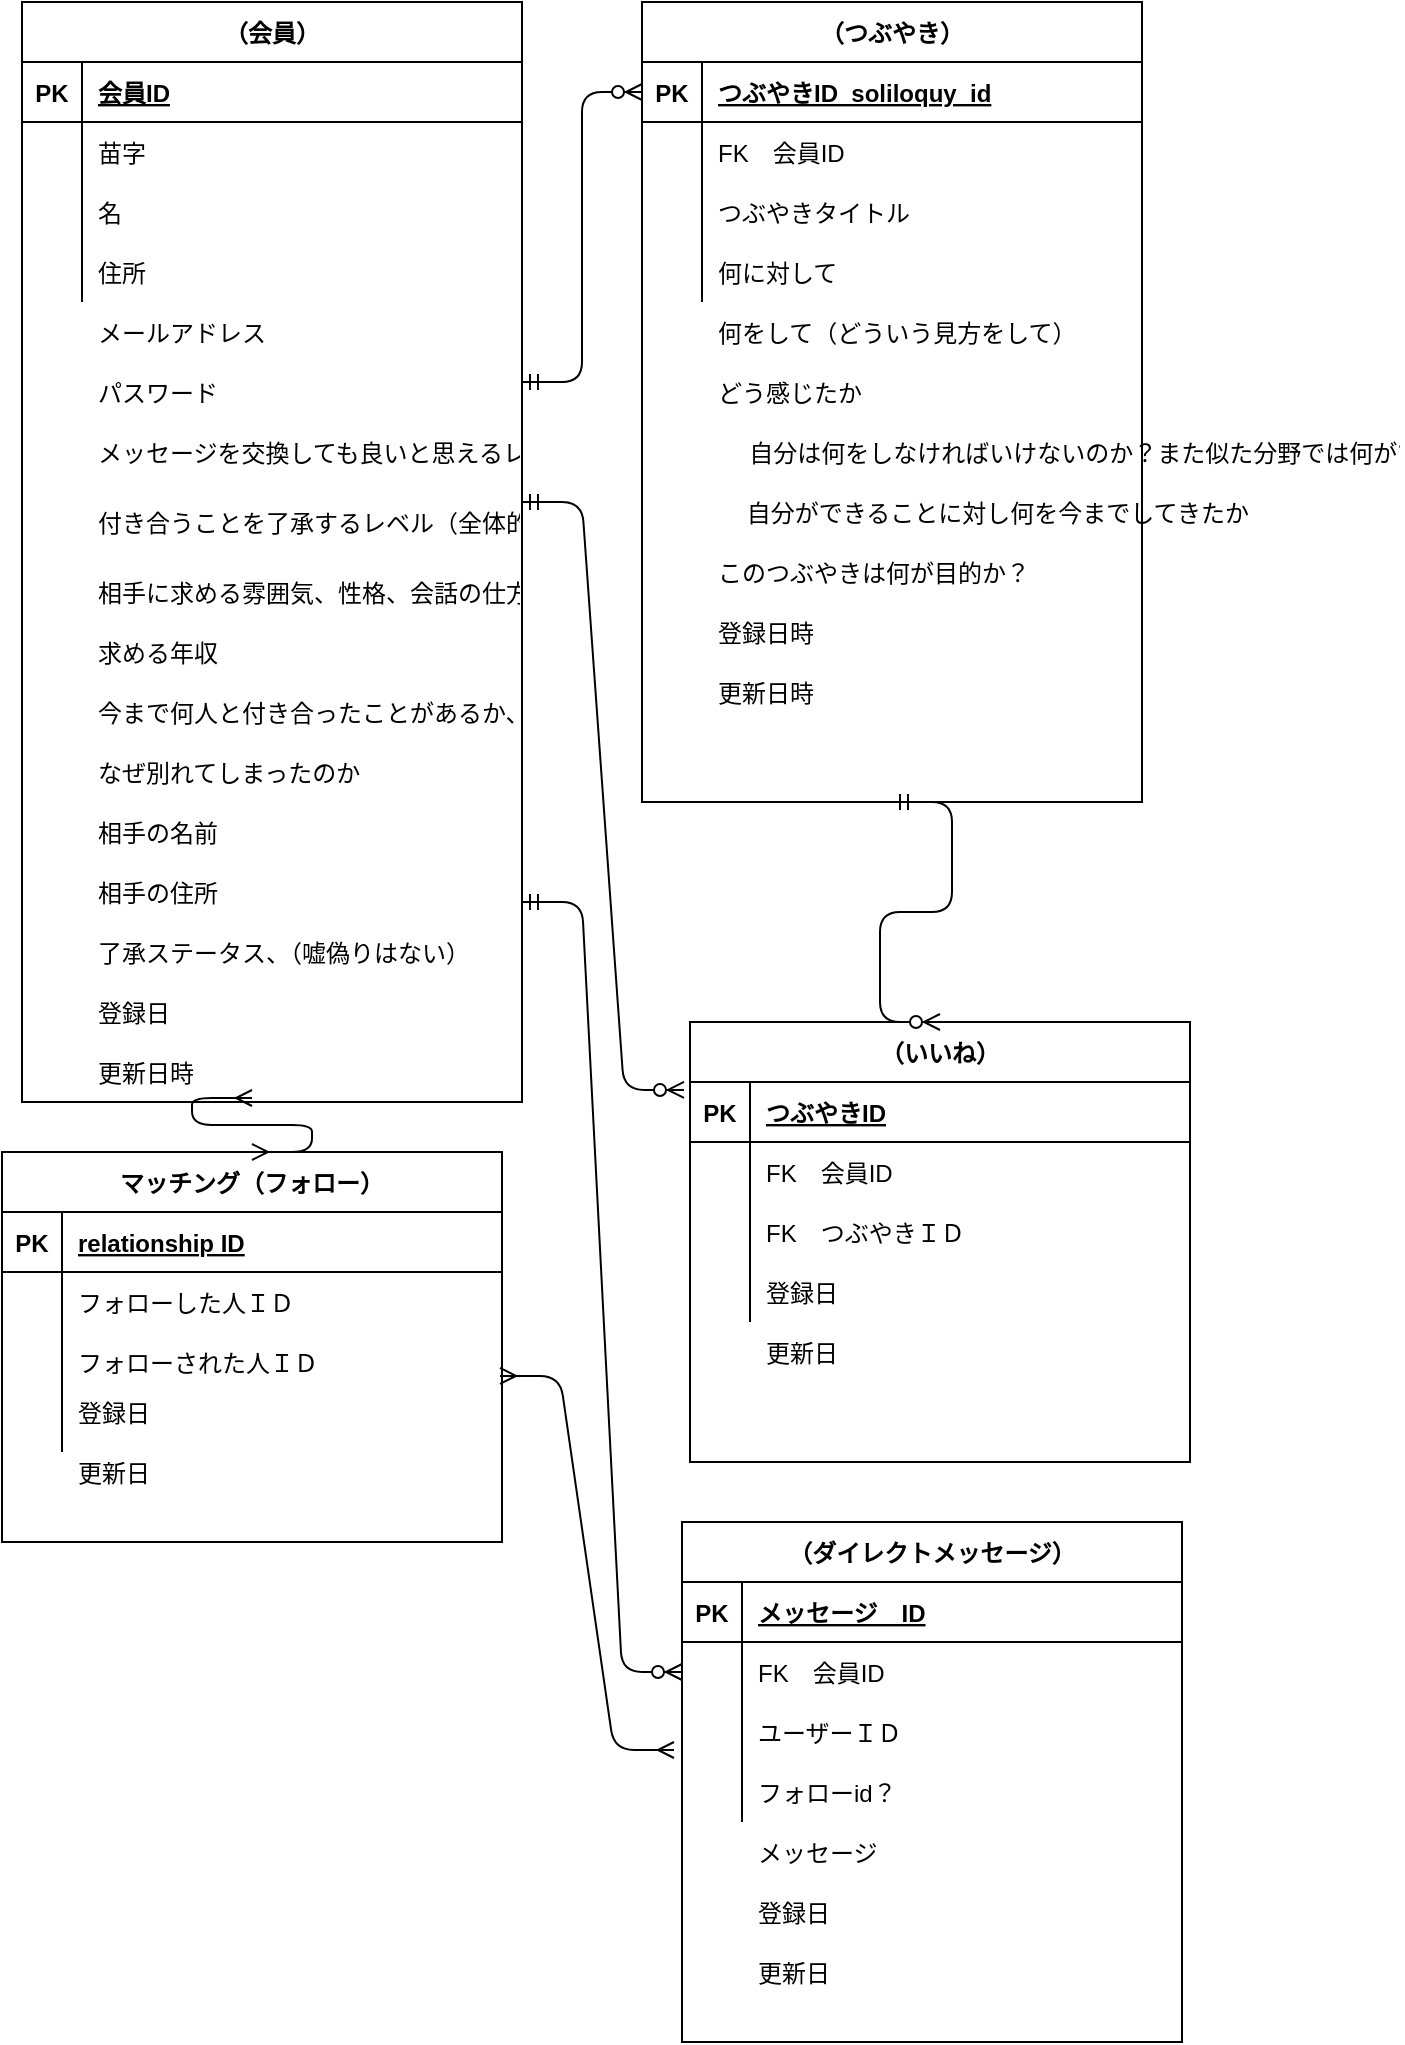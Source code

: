 <mxfile version="13.9.2" type="github" pages="16">
  <diagram id="gYOcqxLyRTDLa7rOP2EJ" name="恋愛マッチングER図">
    <mxGraphModel dx="1662" dy="737" grid="1" gridSize="10" guides="1" tooltips="1" connect="1" arrows="1" fold="1" page="1" pageScale="1" pageWidth="827" pageHeight="1169" math="0" shadow="0">
      <root>
        <mxCell id="pWbOHfvtBRwt8tjRahgb-0" />
        <mxCell id="pWbOHfvtBRwt8tjRahgb-1" parent="pWbOHfvtBRwt8tjRahgb-0" />
        <mxCell id="pWbOHfvtBRwt8tjRahgb-3" value="（会員）" style="shape=table;startSize=30;container=1;collapsible=1;childLayout=tableLayout;fixedRows=1;rowLines=0;fontStyle=1;align=center;resizeLast=1;" parent="pWbOHfvtBRwt8tjRahgb-1" vertex="1">
          <mxGeometry x="80" y="10" width="250" height="550" as="geometry" />
        </mxCell>
        <mxCell id="pWbOHfvtBRwt8tjRahgb-4" value="" style="shape=partialRectangle;collapsible=0;dropTarget=0;pointerEvents=0;fillColor=none;top=0;left=0;bottom=1;right=0;points=[[0,0.5],[1,0.5]];portConstraint=eastwest;" parent="pWbOHfvtBRwt8tjRahgb-3" vertex="1">
          <mxGeometry y="30" width="250" height="30" as="geometry" />
        </mxCell>
        <mxCell id="pWbOHfvtBRwt8tjRahgb-5" value="PK" style="shape=partialRectangle;connectable=0;fillColor=none;top=0;left=0;bottom=0;right=0;fontStyle=1;overflow=hidden;" parent="pWbOHfvtBRwt8tjRahgb-4" vertex="1">
          <mxGeometry width="30" height="30" as="geometry" />
        </mxCell>
        <mxCell id="pWbOHfvtBRwt8tjRahgb-6" value="会員ID" style="shape=partialRectangle;connectable=0;fillColor=none;top=0;left=0;bottom=0;right=0;align=left;spacingLeft=6;fontStyle=5;overflow=hidden;" parent="pWbOHfvtBRwt8tjRahgb-4" vertex="1">
          <mxGeometry x="30" width="220" height="30" as="geometry" />
        </mxCell>
        <mxCell id="pWbOHfvtBRwt8tjRahgb-7" value="" style="shape=partialRectangle;collapsible=0;dropTarget=0;pointerEvents=0;fillColor=none;top=0;left=0;bottom=0;right=0;points=[[0,0.5],[1,0.5]];portConstraint=eastwest;" parent="pWbOHfvtBRwt8tjRahgb-3" vertex="1">
          <mxGeometry y="60" width="250" height="30" as="geometry" />
        </mxCell>
        <mxCell id="pWbOHfvtBRwt8tjRahgb-8" value="" style="shape=partialRectangle;connectable=0;fillColor=none;top=0;left=0;bottom=0;right=0;editable=1;overflow=hidden;" parent="pWbOHfvtBRwt8tjRahgb-7" vertex="1">
          <mxGeometry width="30" height="30" as="geometry" />
        </mxCell>
        <mxCell id="pWbOHfvtBRwt8tjRahgb-9" value="苗字" style="shape=partialRectangle;connectable=0;fillColor=none;top=0;left=0;bottom=0;right=0;align=left;spacingLeft=6;overflow=hidden;" parent="pWbOHfvtBRwt8tjRahgb-7" vertex="1">
          <mxGeometry x="30" width="220" height="30" as="geometry" />
        </mxCell>
        <mxCell id="pWbOHfvtBRwt8tjRahgb-10" value="" style="shape=partialRectangle;collapsible=0;dropTarget=0;pointerEvents=0;fillColor=none;top=0;left=0;bottom=0;right=0;points=[[0,0.5],[1,0.5]];portConstraint=eastwest;" parent="pWbOHfvtBRwt8tjRahgb-3" vertex="1">
          <mxGeometry y="90" width="250" height="30" as="geometry" />
        </mxCell>
        <mxCell id="pWbOHfvtBRwt8tjRahgb-11" value="" style="shape=partialRectangle;connectable=0;fillColor=none;top=0;left=0;bottom=0;right=0;editable=1;overflow=hidden;" parent="pWbOHfvtBRwt8tjRahgb-10" vertex="1">
          <mxGeometry width="30" height="30" as="geometry" />
        </mxCell>
        <mxCell id="pWbOHfvtBRwt8tjRahgb-12" value="名" style="shape=partialRectangle;connectable=0;fillColor=none;top=0;left=0;bottom=0;right=0;align=left;spacingLeft=6;overflow=hidden;" parent="pWbOHfvtBRwt8tjRahgb-10" vertex="1">
          <mxGeometry x="30" width="220" height="30" as="geometry" />
        </mxCell>
        <mxCell id="pWbOHfvtBRwt8tjRahgb-13" value="" style="shape=partialRectangle;collapsible=0;dropTarget=0;pointerEvents=0;fillColor=none;top=0;left=0;bottom=0;right=0;points=[[0,0.5],[1,0.5]];portConstraint=eastwest;" parent="pWbOHfvtBRwt8tjRahgb-3" vertex="1">
          <mxGeometry y="120" width="250" height="30" as="geometry" />
        </mxCell>
        <mxCell id="pWbOHfvtBRwt8tjRahgb-14" value="" style="shape=partialRectangle;connectable=0;fillColor=none;top=0;left=0;bottom=0;right=0;editable=1;overflow=hidden;" parent="pWbOHfvtBRwt8tjRahgb-13" vertex="1">
          <mxGeometry width="30" height="30" as="geometry" />
        </mxCell>
        <mxCell id="pWbOHfvtBRwt8tjRahgb-15" value="住所" style="shape=partialRectangle;connectable=0;fillColor=none;top=0;left=0;bottom=0;right=0;align=left;spacingLeft=6;overflow=hidden;" parent="pWbOHfvtBRwt8tjRahgb-13" vertex="1">
          <mxGeometry x="30" width="220" height="30" as="geometry" />
        </mxCell>
        <mxCell id="pWbOHfvtBRwt8tjRahgb-16" value="メールアドレス" style="shape=partialRectangle;connectable=0;fillColor=none;top=0;left=0;bottom=0;right=0;align=left;spacingLeft=6;overflow=hidden;" parent="pWbOHfvtBRwt8tjRahgb-1" vertex="1">
          <mxGeometry x="110" y="160" width="220" height="30" as="geometry" />
        </mxCell>
        <mxCell id="pWbOHfvtBRwt8tjRahgb-17" value="パスワード" style="shape=partialRectangle;connectable=0;fillColor=none;top=0;left=0;bottom=0;right=0;align=left;spacingLeft=6;overflow=hidden;" parent="pWbOHfvtBRwt8tjRahgb-1" vertex="1">
          <mxGeometry x="110" y="190" width="220" height="30" as="geometry" />
        </mxCell>
        <mxCell id="pWbOHfvtBRwt8tjRahgb-18" value="付き合うことを了承するレベル（全体的なイメージ）" style="shape=partialRectangle;connectable=0;fillColor=none;top=0;left=0;bottom=0;right=0;align=left;spacingLeft=6;overflow=hidden;" parent="pWbOHfvtBRwt8tjRahgb-1" vertex="1">
          <mxGeometry x="110" y="255" width="220" height="30" as="geometry" />
        </mxCell>
        <mxCell id="hF9qdb04GDu12u4sGqx9-0" value="相手に求める雰囲気、性格、会話の仕方" style="shape=partialRectangle;connectable=0;fillColor=none;top=0;left=0;bottom=0;right=0;align=left;spacingLeft=6;overflow=hidden;" parent="pWbOHfvtBRwt8tjRahgb-1" vertex="1">
          <mxGeometry x="110" y="290" width="220" height="30" as="geometry" />
        </mxCell>
        <mxCell id="hF9qdb04GDu12u4sGqx9-1" value="求める年収" style="shape=partialRectangle;connectable=0;fillColor=none;top=0;left=0;bottom=0;right=0;align=left;spacingLeft=6;overflow=hidden;" parent="pWbOHfvtBRwt8tjRahgb-1" vertex="1">
          <mxGeometry x="110" y="320" width="220" height="30" as="geometry" />
        </mxCell>
        <mxCell id="Wq-HiCUXRV46HQuJJOib-0" value="相手の名前" style="shape=partialRectangle;connectable=0;fillColor=none;top=0;left=0;bottom=0;right=0;align=left;spacingLeft=6;overflow=hidden;" parent="pWbOHfvtBRwt8tjRahgb-1" vertex="1">
          <mxGeometry x="110" y="410" width="220" height="30" as="geometry" />
        </mxCell>
        <mxCell id="Wq-HiCUXRV46HQuJJOib-1" value="なぜ別れてしまったのか" style="shape=partialRectangle;connectable=0;fillColor=none;top=0;left=0;bottom=0;right=0;align=left;spacingLeft=6;overflow=hidden;" parent="pWbOHfvtBRwt8tjRahgb-1" vertex="1">
          <mxGeometry x="110" y="380" width="220" height="30" as="geometry" />
        </mxCell>
        <mxCell id="Wq-HiCUXRV46HQuJJOib-2" value="了承ステータス、（嘘偽りはない）" style="shape=partialRectangle;connectable=0;fillColor=none;top=0;left=0;bottom=0;right=0;align=left;spacingLeft=6;overflow=hidden;" parent="pWbOHfvtBRwt8tjRahgb-1" vertex="1">
          <mxGeometry x="110" y="470" width="220" height="30" as="geometry" />
        </mxCell>
        <mxCell id="Wq-HiCUXRV46HQuJJOib-3" value="更新日時" style="shape=partialRectangle;connectable=0;fillColor=none;top=0;left=0;bottom=0;right=0;align=left;spacingLeft=6;overflow=hidden;" parent="pWbOHfvtBRwt8tjRahgb-1" vertex="1">
          <mxGeometry x="110" y="530" width="220" height="30" as="geometry" />
        </mxCell>
        <mxCell id="Wq-HiCUXRV46HQuJJOib-4" value="（つぶやき）" style="shape=table;startSize=30;container=1;collapsible=1;childLayout=tableLayout;fixedRows=1;rowLines=0;fontStyle=1;align=center;resizeLast=1;" parent="pWbOHfvtBRwt8tjRahgb-1" vertex="1">
          <mxGeometry x="390" y="10" width="250" height="400" as="geometry" />
        </mxCell>
        <mxCell id="Wq-HiCUXRV46HQuJJOib-5" value="" style="shape=partialRectangle;collapsible=0;dropTarget=0;pointerEvents=0;fillColor=none;top=0;left=0;bottom=1;right=0;points=[[0,0.5],[1,0.5]];portConstraint=eastwest;" parent="Wq-HiCUXRV46HQuJJOib-4" vertex="1">
          <mxGeometry y="30" width="250" height="30" as="geometry" />
        </mxCell>
        <mxCell id="Wq-HiCUXRV46HQuJJOib-6" value="PK" style="shape=partialRectangle;connectable=0;fillColor=none;top=0;left=0;bottom=0;right=0;fontStyle=1;overflow=hidden;" parent="Wq-HiCUXRV46HQuJJOib-5" vertex="1">
          <mxGeometry width="30" height="30" as="geometry" />
        </mxCell>
        <mxCell id="Wq-HiCUXRV46HQuJJOib-7" value="つぶやきID  soliloquy_id" style="shape=partialRectangle;connectable=0;fillColor=none;top=0;left=0;bottom=0;right=0;align=left;spacingLeft=6;fontStyle=5;overflow=hidden;" parent="Wq-HiCUXRV46HQuJJOib-5" vertex="1">
          <mxGeometry x="30" width="220" height="30" as="geometry" />
        </mxCell>
        <mxCell id="Wq-HiCUXRV46HQuJJOib-8" value="" style="shape=partialRectangle;collapsible=0;dropTarget=0;pointerEvents=0;fillColor=none;top=0;left=0;bottom=0;right=0;points=[[0,0.5],[1,0.5]];portConstraint=eastwest;" parent="Wq-HiCUXRV46HQuJJOib-4" vertex="1">
          <mxGeometry y="60" width="250" height="30" as="geometry" />
        </mxCell>
        <mxCell id="Wq-HiCUXRV46HQuJJOib-9" value="" style="shape=partialRectangle;connectable=0;fillColor=none;top=0;left=0;bottom=0;right=0;editable=1;overflow=hidden;" parent="Wq-HiCUXRV46HQuJJOib-8" vertex="1">
          <mxGeometry width="30" height="30" as="geometry" />
        </mxCell>
        <mxCell id="Wq-HiCUXRV46HQuJJOib-10" value="FK　会員ID" style="shape=partialRectangle;connectable=0;fillColor=none;top=0;left=0;bottom=0;right=0;align=left;spacingLeft=6;overflow=hidden;" parent="Wq-HiCUXRV46HQuJJOib-8" vertex="1">
          <mxGeometry x="30" width="220" height="30" as="geometry" />
        </mxCell>
        <mxCell id="Wq-HiCUXRV46HQuJJOib-11" value="" style="shape=partialRectangle;collapsible=0;dropTarget=0;pointerEvents=0;fillColor=none;top=0;left=0;bottom=0;right=0;points=[[0,0.5],[1,0.5]];portConstraint=eastwest;" parent="Wq-HiCUXRV46HQuJJOib-4" vertex="1">
          <mxGeometry y="90" width="250" height="30" as="geometry" />
        </mxCell>
        <mxCell id="Wq-HiCUXRV46HQuJJOib-12" value="" style="shape=partialRectangle;connectable=0;fillColor=none;top=0;left=0;bottom=0;right=0;editable=1;overflow=hidden;" parent="Wq-HiCUXRV46HQuJJOib-11" vertex="1">
          <mxGeometry width="30" height="30" as="geometry" />
        </mxCell>
        <mxCell id="Wq-HiCUXRV46HQuJJOib-13" value="つぶやきタイトル" style="shape=partialRectangle;connectable=0;fillColor=none;top=0;left=0;bottom=0;right=0;align=left;spacingLeft=6;overflow=hidden;" parent="Wq-HiCUXRV46HQuJJOib-11" vertex="1">
          <mxGeometry x="30" width="220" height="30" as="geometry" />
        </mxCell>
        <mxCell id="Wq-HiCUXRV46HQuJJOib-14" value="" style="shape=partialRectangle;collapsible=0;dropTarget=0;pointerEvents=0;fillColor=none;top=0;left=0;bottom=0;right=0;points=[[0,0.5],[1,0.5]];portConstraint=eastwest;" parent="Wq-HiCUXRV46HQuJJOib-4" vertex="1">
          <mxGeometry y="120" width="250" height="30" as="geometry" />
        </mxCell>
        <mxCell id="Wq-HiCUXRV46HQuJJOib-15" value="" style="shape=partialRectangle;connectable=0;fillColor=none;top=0;left=0;bottom=0;right=0;editable=1;overflow=hidden;" parent="Wq-HiCUXRV46HQuJJOib-14" vertex="1">
          <mxGeometry width="30" height="30" as="geometry" />
        </mxCell>
        <mxCell id="Wq-HiCUXRV46HQuJJOib-16" value="" style="shape=partialRectangle;connectable=0;fillColor=none;top=0;left=0;bottom=0;right=0;align=left;spacingLeft=6;overflow=hidden;" parent="Wq-HiCUXRV46HQuJJOib-14" vertex="1">
          <mxGeometry x="30" width="220" height="30" as="geometry" />
        </mxCell>
        <mxCell id="Wq-HiCUXRV46HQuJJOib-17" value="今まで何人と付き合ったことがあるか、結婚歴" style="shape=partialRectangle;connectable=0;fillColor=none;top=0;left=0;bottom=0;right=0;align=left;spacingLeft=6;overflow=hidden;" parent="pWbOHfvtBRwt8tjRahgb-1" vertex="1">
          <mxGeometry x="110" y="350" width="220" height="30" as="geometry" />
        </mxCell>
        <mxCell id="Wq-HiCUXRV46HQuJJOib-18" value="相手の住所" style="shape=partialRectangle;connectable=0;fillColor=none;top=0;left=0;bottom=0;right=0;align=left;spacingLeft=6;overflow=hidden;" parent="pWbOHfvtBRwt8tjRahgb-1" vertex="1">
          <mxGeometry x="110" y="440" width="220" height="30" as="geometry" />
        </mxCell>
        <mxCell id="VxJ4FgZaP-YGr8oZ7-7R-0" value="" style="shape=partialRectangle;collapsible=0;dropTarget=0;pointerEvents=0;fillColor=none;top=0;left=0;bottom=0;right=0;points=[[0,0.5],[1,0.5]];portConstraint=eastwest;" parent="pWbOHfvtBRwt8tjRahgb-1" vertex="1">
          <mxGeometry x="390" y="130" width="250" height="30" as="geometry" />
        </mxCell>
        <mxCell id="VxJ4FgZaP-YGr8oZ7-7R-1" value="" style="shape=partialRectangle;connectable=0;fillColor=none;top=0;left=0;bottom=0;right=0;editable=1;overflow=hidden;" parent="VxJ4FgZaP-YGr8oZ7-7R-0" vertex="1">
          <mxGeometry width="30" height="30" as="geometry" />
        </mxCell>
        <mxCell id="VxJ4FgZaP-YGr8oZ7-7R-2" value="何に対して" style="shape=partialRectangle;connectable=0;fillColor=none;top=0;left=0;bottom=0;right=0;align=left;spacingLeft=6;overflow=hidden;" parent="VxJ4FgZaP-YGr8oZ7-7R-0" vertex="1">
          <mxGeometry x="30" width="220" height="30" as="geometry" />
        </mxCell>
        <mxCell id="VxJ4FgZaP-YGr8oZ7-7R-3" value="" style="edgeStyle=entityRelationEdgeStyle;fontSize=12;html=1;endArrow=ERzeroToMany;startArrow=ERmandOne;entryX=0;entryY=0.5;entryDx=0;entryDy=0;" parent="pWbOHfvtBRwt8tjRahgb-1" target="Wq-HiCUXRV46HQuJJOib-5" edge="1">
          <mxGeometry width="100" height="100" relative="1" as="geometry">
            <mxPoint x="330" y="200" as="sourcePoint" />
            <mxPoint x="430" y="100" as="targetPoint" />
          </mxGeometry>
        </mxCell>
        <mxCell id="VxJ4FgZaP-YGr8oZ7-7R-4" value="（いいね）" style="shape=table;startSize=30;container=1;collapsible=1;childLayout=tableLayout;fixedRows=1;rowLines=0;fontStyle=1;align=center;resizeLast=1;" parent="pWbOHfvtBRwt8tjRahgb-1" vertex="1">
          <mxGeometry x="414" y="520" width="250" height="220" as="geometry" />
        </mxCell>
        <mxCell id="VxJ4FgZaP-YGr8oZ7-7R-5" value="" style="shape=partialRectangle;collapsible=0;dropTarget=0;pointerEvents=0;fillColor=none;top=0;left=0;bottom=1;right=0;points=[[0,0.5],[1,0.5]];portConstraint=eastwest;" parent="VxJ4FgZaP-YGr8oZ7-7R-4" vertex="1">
          <mxGeometry y="30" width="250" height="30" as="geometry" />
        </mxCell>
        <mxCell id="VxJ4FgZaP-YGr8oZ7-7R-6" value="PK" style="shape=partialRectangle;connectable=0;fillColor=none;top=0;left=0;bottom=0;right=0;fontStyle=1;overflow=hidden;" parent="VxJ4FgZaP-YGr8oZ7-7R-5" vertex="1">
          <mxGeometry width="30" height="30" as="geometry" />
        </mxCell>
        <mxCell id="VxJ4FgZaP-YGr8oZ7-7R-7" value="つぶやきID" style="shape=partialRectangle;connectable=0;fillColor=none;top=0;left=0;bottom=0;right=0;align=left;spacingLeft=6;fontStyle=5;overflow=hidden;" parent="VxJ4FgZaP-YGr8oZ7-7R-5" vertex="1">
          <mxGeometry x="30" width="220" height="30" as="geometry" />
        </mxCell>
        <mxCell id="VxJ4FgZaP-YGr8oZ7-7R-8" value="" style="shape=partialRectangle;collapsible=0;dropTarget=0;pointerEvents=0;fillColor=none;top=0;left=0;bottom=0;right=0;points=[[0,0.5],[1,0.5]];portConstraint=eastwest;" parent="VxJ4FgZaP-YGr8oZ7-7R-4" vertex="1">
          <mxGeometry y="60" width="250" height="30" as="geometry" />
        </mxCell>
        <mxCell id="VxJ4FgZaP-YGr8oZ7-7R-9" value="" style="shape=partialRectangle;connectable=0;fillColor=none;top=0;left=0;bottom=0;right=0;editable=1;overflow=hidden;" parent="VxJ4FgZaP-YGr8oZ7-7R-8" vertex="1">
          <mxGeometry width="30" height="30" as="geometry" />
        </mxCell>
        <mxCell id="VxJ4FgZaP-YGr8oZ7-7R-10" value="FK　会員ID" style="shape=partialRectangle;connectable=0;fillColor=none;top=0;left=0;bottom=0;right=0;align=left;spacingLeft=6;overflow=hidden;" parent="VxJ4FgZaP-YGr8oZ7-7R-8" vertex="1">
          <mxGeometry x="30" width="220" height="30" as="geometry" />
        </mxCell>
        <mxCell id="VxJ4FgZaP-YGr8oZ7-7R-11" value="" style="shape=partialRectangle;collapsible=0;dropTarget=0;pointerEvents=0;fillColor=none;top=0;left=0;bottom=0;right=0;points=[[0,0.5],[1,0.5]];portConstraint=eastwest;" parent="VxJ4FgZaP-YGr8oZ7-7R-4" vertex="1">
          <mxGeometry y="90" width="250" height="30" as="geometry" />
        </mxCell>
        <mxCell id="VxJ4FgZaP-YGr8oZ7-7R-12" value="" style="shape=partialRectangle;connectable=0;fillColor=none;top=0;left=0;bottom=0;right=0;editable=1;overflow=hidden;" parent="VxJ4FgZaP-YGr8oZ7-7R-11" vertex="1">
          <mxGeometry width="30" height="30" as="geometry" />
        </mxCell>
        <mxCell id="VxJ4FgZaP-YGr8oZ7-7R-13" value="" style="shape=partialRectangle;connectable=0;fillColor=none;top=0;left=0;bottom=0;right=0;align=left;spacingLeft=6;overflow=hidden;" parent="VxJ4FgZaP-YGr8oZ7-7R-11" vertex="1">
          <mxGeometry x="30" width="220" height="30" as="geometry" />
        </mxCell>
        <mxCell id="VxJ4FgZaP-YGr8oZ7-7R-14" value="" style="shape=partialRectangle;collapsible=0;dropTarget=0;pointerEvents=0;fillColor=none;top=0;left=0;bottom=0;right=0;points=[[0,0.5],[1,0.5]];portConstraint=eastwest;" parent="VxJ4FgZaP-YGr8oZ7-7R-4" vertex="1">
          <mxGeometry y="120" width="250" height="30" as="geometry" />
        </mxCell>
        <mxCell id="VxJ4FgZaP-YGr8oZ7-7R-15" value="" style="shape=partialRectangle;connectable=0;fillColor=none;top=0;left=0;bottom=0;right=0;editable=1;overflow=hidden;" parent="VxJ4FgZaP-YGr8oZ7-7R-14" vertex="1">
          <mxGeometry width="30" height="30" as="geometry" />
        </mxCell>
        <mxCell id="VxJ4FgZaP-YGr8oZ7-7R-16" value="" style="shape=partialRectangle;connectable=0;fillColor=none;top=0;left=0;bottom=0;right=0;align=left;spacingLeft=6;overflow=hidden;" parent="VxJ4FgZaP-YGr8oZ7-7R-14" vertex="1">
          <mxGeometry x="30" width="220" height="30" as="geometry" />
        </mxCell>
        <mxCell id="VxJ4FgZaP-YGr8oZ7-7R-17" value="マッチング（フォロー）" style="shape=table;startSize=30;container=1;collapsible=1;childLayout=tableLayout;fixedRows=1;rowLines=0;fontStyle=1;align=center;resizeLast=1;" parent="pWbOHfvtBRwt8tjRahgb-1" vertex="1">
          <mxGeometry x="70" y="585" width="250" height="195" as="geometry" />
        </mxCell>
        <mxCell id="VxJ4FgZaP-YGr8oZ7-7R-18" value="" style="shape=partialRectangle;collapsible=0;dropTarget=0;pointerEvents=0;fillColor=none;top=0;left=0;bottom=1;right=0;points=[[0,0.5],[1,0.5]];portConstraint=eastwest;" parent="VxJ4FgZaP-YGr8oZ7-7R-17" vertex="1">
          <mxGeometry y="30" width="250" height="30" as="geometry" />
        </mxCell>
        <mxCell id="VxJ4FgZaP-YGr8oZ7-7R-19" value="PK" style="shape=partialRectangle;connectable=0;fillColor=none;top=0;left=0;bottom=0;right=0;fontStyle=1;overflow=hidden;" parent="VxJ4FgZaP-YGr8oZ7-7R-18" vertex="1">
          <mxGeometry width="30" height="30" as="geometry" />
        </mxCell>
        <mxCell id="VxJ4FgZaP-YGr8oZ7-7R-20" value="relationship ID" style="shape=partialRectangle;connectable=0;fillColor=none;top=0;left=0;bottom=0;right=0;align=left;spacingLeft=6;fontStyle=5;overflow=hidden;" parent="VxJ4FgZaP-YGr8oZ7-7R-18" vertex="1">
          <mxGeometry x="30" width="220" height="30" as="geometry" />
        </mxCell>
        <mxCell id="VxJ4FgZaP-YGr8oZ7-7R-21" value="" style="shape=partialRectangle;collapsible=0;dropTarget=0;pointerEvents=0;fillColor=none;top=0;left=0;bottom=0;right=0;points=[[0,0.5],[1,0.5]];portConstraint=eastwest;" parent="VxJ4FgZaP-YGr8oZ7-7R-17" vertex="1">
          <mxGeometry y="60" width="250" height="30" as="geometry" />
        </mxCell>
        <mxCell id="VxJ4FgZaP-YGr8oZ7-7R-22" value="" style="shape=partialRectangle;connectable=0;fillColor=none;top=0;left=0;bottom=0;right=0;editable=1;overflow=hidden;" parent="VxJ4FgZaP-YGr8oZ7-7R-21" vertex="1">
          <mxGeometry width="30" height="30" as="geometry" />
        </mxCell>
        <mxCell id="VxJ4FgZaP-YGr8oZ7-7R-23" value="フォローした人ＩＤ" style="shape=partialRectangle;connectable=0;fillColor=none;top=0;left=0;bottom=0;right=0;align=left;spacingLeft=6;overflow=hidden;" parent="VxJ4FgZaP-YGr8oZ7-7R-21" vertex="1">
          <mxGeometry x="30" width="220" height="30" as="geometry" />
        </mxCell>
        <mxCell id="VxJ4FgZaP-YGr8oZ7-7R-24" value="" style="shape=partialRectangle;collapsible=0;dropTarget=0;pointerEvents=0;fillColor=none;top=0;left=0;bottom=0;right=0;points=[[0,0.5],[1,0.5]];portConstraint=eastwest;" parent="VxJ4FgZaP-YGr8oZ7-7R-17" vertex="1">
          <mxGeometry y="90" width="250" height="30" as="geometry" />
        </mxCell>
        <mxCell id="VxJ4FgZaP-YGr8oZ7-7R-25" value="" style="shape=partialRectangle;connectable=0;fillColor=none;top=0;left=0;bottom=0;right=0;editable=1;overflow=hidden;" parent="VxJ4FgZaP-YGr8oZ7-7R-24" vertex="1">
          <mxGeometry width="30" height="30" as="geometry" />
        </mxCell>
        <mxCell id="VxJ4FgZaP-YGr8oZ7-7R-26" value="フォローされた人ＩＤ" style="shape=partialRectangle;connectable=0;fillColor=none;top=0;left=0;bottom=0;right=0;align=left;spacingLeft=6;overflow=hidden;" parent="VxJ4FgZaP-YGr8oZ7-7R-24" vertex="1">
          <mxGeometry x="30" width="220" height="30" as="geometry" />
        </mxCell>
        <mxCell id="VxJ4FgZaP-YGr8oZ7-7R-27" value="" style="shape=partialRectangle;collapsible=0;dropTarget=0;pointerEvents=0;fillColor=none;top=0;left=0;bottom=0;right=0;points=[[0,0.5],[1,0.5]];portConstraint=eastwest;" parent="VxJ4FgZaP-YGr8oZ7-7R-17" vertex="1">
          <mxGeometry y="120" width="250" height="30" as="geometry" />
        </mxCell>
        <mxCell id="VxJ4FgZaP-YGr8oZ7-7R-28" value="" style="shape=partialRectangle;connectable=0;fillColor=none;top=0;left=0;bottom=0;right=0;editable=1;overflow=hidden;" parent="VxJ4FgZaP-YGr8oZ7-7R-27" vertex="1">
          <mxGeometry width="30" height="30" as="geometry" />
        </mxCell>
        <mxCell id="VxJ4FgZaP-YGr8oZ7-7R-29" value="" style="shape=partialRectangle;connectable=0;fillColor=none;top=0;left=0;bottom=0;right=0;align=left;spacingLeft=6;overflow=hidden;" parent="VxJ4FgZaP-YGr8oZ7-7R-27" vertex="1">
          <mxGeometry x="30" width="220" height="30" as="geometry" />
        </mxCell>
        <mxCell id="VxJ4FgZaP-YGr8oZ7-7R-30" value="" style="edgeStyle=entityRelationEdgeStyle;fontSize=12;html=1;endArrow=ERmany;startArrow=ERmany;exitX=0.5;exitY=0;exitDx=0;exitDy=0;" parent="pWbOHfvtBRwt8tjRahgb-1" source="VxJ4FgZaP-YGr8oZ7-7R-17" edge="1">
          <mxGeometry width="100" height="100" relative="1" as="geometry">
            <mxPoint x="360" y="450" as="sourcePoint" />
            <mxPoint x="195" y="558" as="targetPoint" />
          </mxGeometry>
        </mxCell>
        <mxCell id="VxJ4FgZaP-YGr8oZ7-7R-34" value="" style="edgeStyle=entityRelationEdgeStyle;fontSize=12;html=1;endArrow=ERzeroToMany;startArrow=ERmandOne;entryX=0.5;entryY=0;entryDx=0;entryDy=0;exitX=0.5;exitY=1;exitDx=0;exitDy=0;" parent="pWbOHfvtBRwt8tjRahgb-1" source="Wq-HiCUXRV46HQuJJOib-4" target="VxJ4FgZaP-YGr8oZ7-7R-4" edge="1">
          <mxGeometry width="100" height="100" relative="1" as="geometry">
            <mxPoint x="340" y="210" as="sourcePoint" />
            <mxPoint x="400" y="95" as="targetPoint" />
          </mxGeometry>
        </mxCell>
        <mxCell id="VxJ4FgZaP-YGr8oZ7-7R-35" value="" style="edgeStyle=entityRelationEdgeStyle;fontSize=12;html=1;endArrow=ERzeroToMany;startArrow=ERmandOne;entryX=-0.012;entryY=0.133;entryDx=0;entryDy=0;entryPerimeter=0;" parent="pWbOHfvtBRwt8tjRahgb-1" edge="1" target="VxJ4FgZaP-YGr8oZ7-7R-5">
          <mxGeometry width="100" height="100" relative="1" as="geometry">
            <mxPoint x="330" y="260" as="sourcePoint" />
            <mxPoint x="386" y="356" as="targetPoint" />
          </mxGeometry>
        </mxCell>
        <mxCell id="DEJrrYm_F2WTGt64bXpd-0" value="" style="shape=partialRectangle;collapsible=0;dropTarget=0;pointerEvents=0;fillColor=none;top=0;left=0;bottom=0;right=0;points=[[0,0.5],[1,0.5]];portConstraint=eastwest;" parent="pWbOHfvtBRwt8tjRahgb-1" vertex="1">
          <mxGeometry x="390" y="380" width="250" height="30" as="geometry" />
        </mxCell>
        <mxCell id="DEJrrYm_F2WTGt64bXpd-1" value="" style="shape=partialRectangle;connectable=0;fillColor=none;top=0;left=0;bottom=0;right=0;editable=1;overflow=hidden;" parent="DEJrrYm_F2WTGt64bXpd-0" vertex="1">
          <mxGeometry width="30" height="30" as="geometry" />
        </mxCell>
        <mxCell id="DEJrrYm_F2WTGt64bXpd-2" value="" style="shape=partialRectangle;connectable=0;fillColor=none;top=0;left=0;bottom=0;right=0;align=left;spacingLeft=6;overflow=hidden;" parent="DEJrrYm_F2WTGt64bXpd-0" vertex="1">
          <mxGeometry x="30" width="220" height="30" as="geometry" />
        </mxCell>
        <mxCell id="DEJrrYm_F2WTGt64bXpd-16" value="" style="shape=partialRectangle;collapsible=0;dropTarget=0;pointerEvents=0;fillColor=none;top=0;left=0;bottom=0;right=0;points=[[0,0.5],[1,0.5]];portConstraint=eastwest;" parent="pWbOHfvtBRwt8tjRahgb-1" vertex="1">
          <mxGeometry x="414" y="610" width="250" height="30" as="geometry" />
        </mxCell>
        <mxCell id="DEJrrYm_F2WTGt64bXpd-17" value="" style="shape=partialRectangle;connectable=0;fillColor=none;top=0;left=0;bottom=0;right=0;editable=1;overflow=hidden;" parent="DEJrrYm_F2WTGt64bXpd-16" vertex="1">
          <mxGeometry width="30" height="30" as="geometry" />
        </mxCell>
        <mxCell id="DEJrrYm_F2WTGt64bXpd-18" value="FK　つぶやきＩＤ" style="shape=partialRectangle;connectable=0;fillColor=none;top=0;left=0;bottom=0;right=0;align=left;spacingLeft=6;overflow=hidden;" parent="DEJrrYm_F2WTGt64bXpd-16" vertex="1">
          <mxGeometry x="30" width="220" height="30" as="geometry" />
        </mxCell>
        <mxCell id="DEJrrYm_F2WTGt64bXpd-20" value="（ダイレクトメッセージ）" style="shape=table;startSize=30;container=1;collapsible=1;childLayout=tableLayout;fixedRows=1;rowLines=0;fontStyle=1;align=center;resizeLast=1;" parent="pWbOHfvtBRwt8tjRahgb-1" vertex="1">
          <mxGeometry x="410" y="770" width="250" height="260" as="geometry" />
        </mxCell>
        <mxCell id="DEJrrYm_F2WTGt64bXpd-21" value="" style="shape=partialRectangle;collapsible=0;dropTarget=0;pointerEvents=0;fillColor=none;top=0;left=0;bottom=1;right=0;points=[[0,0.5],[1,0.5]];portConstraint=eastwest;" parent="DEJrrYm_F2WTGt64bXpd-20" vertex="1">
          <mxGeometry y="30" width="250" height="30" as="geometry" />
        </mxCell>
        <mxCell id="DEJrrYm_F2WTGt64bXpd-22" value="PK" style="shape=partialRectangle;connectable=0;fillColor=none;top=0;left=0;bottom=0;right=0;fontStyle=1;overflow=hidden;" parent="DEJrrYm_F2WTGt64bXpd-21" vertex="1">
          <mxGeometry width="30" height="30" as="geometry" />
        </mxCell>
        <mxCell id="DEJrrYm_F2WTGt64bXpd-23" value="メッセージ　ID" style="shape=partialRectangle;connectable=0;fillColor=none;top=0;left=0;bottom=0;right=0;align=left;spacingLeft=6;fontStyle=5;overflow=hidden;" parent="DEJrrYm_F2WTGt64bXpd-21" vertex="1">
          <mxGeometry x="30" width="220" height="30" as="geometry" />
        </mxCell>
        <mxCell id="DEJrrYm_F2WTGt64bXpd-24" value="" style="shape=partialRectangle;collapsible=0;dropTarget=0;pointerEvents=0;fillColor=none;top=0;left=0;bottom=0;right=0;points=[[0,0.5],[1,0.5]];portConstraint=eastwest;" parent="DEJrrYm_F2WTGt64bXpd-20" vertex="1">
          <mxGeometry y="60" width="250" height="30" as="geometry" />
        </mxCell>
        <mxCell id="DEJrrYm_F2WTGt64bXpd-25" value="" style="shape=partialRectangle;connectable=0;fillColor=none;top=0;left=0;bottom=0;right=0;editable=1;overflow=hidden;" parent="DEJrrYm_F2WTGt64bXpd-24" vertex="1">
          <mxGeometry width="30" height="30" as="geometry" />
        </mxCell>
        <mxCell id="DEJrrYm_F2WTGt64bXpd-26" value="FK　会員ID" style="shape=partialRectangle;connectable=0;fillColor=none;top=0;left=0;bottom=0;right=0;align=left;spacingLeft=6;overflow=hidden;" parent="DEJrrYm_F2WTGt64bXpd-24" vertex="1">
          <mxGeometry x="30" width="220" height="30" as="geometry" />
        </mxCell>
        <mxCell id="DEJrrYm_F2WTGt64bXpd-27" value="" style="shape=partialRectangle;collapsible=0;dropTarget=0;pointerEvents=0;fillColor=none;top=0;left=0;bottom=0;right=0;points=[[0,0.5],[1,0.5]];portConstraint=eastwest;" parent="DEJrrYm_F2WTGt64bXpd-20" vertex="1">
          <mxGeometry y="90" width="250" height="30" as="geometry" />
        </mxCell>
        <mxCell id="DEJrrYm_F2WTGt64bXpd-28" value="" style="shape=partialRectangle;connectable=0;fillColor=none;top=0;left=0;bottom=0;right=0;editable=1;overflow=hidden;" parent="DEJrrYm_F2WTGt64bXpd-27" vertex="1">
          <mxGeometry width="30" height="30" as="geometry" />
        </mxCell>
        <mxCell id="DEJrrYm_F2WTGt64bXpd-29" value="ユーザーＩＤ" style="shape=partialRectangle;connectable=0;fillColor=none;top=0;left=0;bottom=0;right=0;align=left;spacingLeft=6;overflow=hidden;" parent="DEJrrYm_F2WTGt64bXpd-27" vertex="1">
          <mxGeometry x="30" width="220" height="30" as="geometry" />
        </mxCell>
        <mxCell id="DEJrrYm_F2WTGt64bXpd-30" value="" style="shape=partialRectangle;collapsible=0;dropTarget=0;pointerEvents=0;fillColor=none;top=0;left=0;bottom=0;right=0;points=[[0,0.5],[1,0.5]];portConstraint=eastwest;" parent="DEJrrYm_F2WTGt64bXpd-20" vertex="1">
          <mxGeometry y="120" width="250" height="30" as="geometry" />
        </mxCell>
        <mxCell id="DEJrrYm_F2WTGt64bXpd-31" value="" style="shape=partialRectangle;connectable=0;fillColor=none;top=0;left=0;bottom=0;right=0;editable=1;overflow=hidden;" parent="DEJrrYm_F2WTGt64bXpd-30" vertex="1">
          <mxGeometry width="30" height="30" as="geometry" />
        </mxCell>
        <mxCell id="DEJrrYm_F2WTGt64bXpd-32" value="フォローid？" style="shape=partialRectangle;connectable=0;fillColor=none;top=0;left=0;bottom=0;right=0;align=left;spacingLeft=6;overflow=hidden;" parent="DEJrrYm_F2WTGt64bXpd-30" vertex="1">
          <mxGeometry x="30" width="220" height="30" as="geometry" />
        </mxCell>
        <mxCell id="DEJrrYm_F2WTGt64bXpd-33" value="" style="edgeStyle=entityRelationEdgeStyle;fontSize=12;html=1;endArrow=ERzeroToMany;startArrow=ERmandOne;entryX=0;entryY=0.5;entryDx=0;entryDy=0;" parent="pWbOHfvtBRwt8tjRahgb-1" target="DEJrrYm_F2WTGt64bXpd-24" edge="1">
          <mxGeometry width="100" height="100" relative="1" as="geometry">
            <mxPoint x="330" y="460" as="sourcePoint" />
            <mxPoint x="396" y="366" as="targetPoint" />
          </mxGeometry>
        </mxCell>
        <mxCell id="DEJrrYm_F2WTGt64bXpd-34" value="" style="edgeStyle=entityRelationEdgeStyle;fontSize=12;html=1;endArrow=ERmany;startArrow=ERmany;exitX=-0.016;exitY=0.8;exitDx=0;exitDy=0;entryX=0.996;entryY=0.733;entryDx=0;entryDy=0;entryPerimeter=0;exitPerimeter=0;" parent="pWbOHfvtBRwt8tjRahgb-1" source="DEJrrYm_F2WTGt64bXpd-27" target="VxJ4FgZaP-YGr8oZ7-7R-24" edge="1">
          <mxGeometry width="100" height="100" relative="1" as="geometry">
            <mxPoint x="205" y="595" as="sourcePoint" />
            <mxPoint x="205" y="540" as="targetPoint" />
          </mxGeometry>
        </mxCell>
        <mxCell id="YBl_oKNqKjP4ud7RFSf7-1" value="メッセージを交換しても良いと思えるレベル" style="shape=partialRectangle;connectable=0;fillColor=none;top=0;left=0;bottom=0;right=0;align=left;spacingLeft=6;overflow=hidden;" parent="pWbOHfvtBRwt8tjRahgb-1" vertex="1">
          <mxGeometry x="110" y="220" width="220" height="30" as="geometry" />
        </mxCell>
        <mxCell id="YBl_oKNqKjP4ud7RFSf7-2" value="登録日" style="shape=partialRectangle;connectable=0;fillColor=none;top=0;left=0;bottom=0;right=0;align=left;spacingLeft=6;overflow=hidden;" parent="pWbOHfvtBRwt8tjRahgb-1" vertex="1">
          <mxGeometry x="110" y="500" width="220" height="30" as="geometry" />
        </mxCell>
        <mxCell id="YBl_oKNqKjP4ud7RFSf7-3" value="" style="shape=partialRectangle;collapsible=0;dropTarget=0;pointerEvents=0;fillColor=none;top=0;left=0;bottom=0;right=0;points=[[0,0.5],[1,0.5]];portConstraint=eastwest;" parent="pWbOHfvtBRwt8tjRahgb-1" vertex="1">
          <mxGeometry x="414" y="640" width="250" height="30" as="geometry" />
        </mxCell>
        <mxCell id="YBl_oKNqKjP4ud7RFSf7-4" value="" style="shape=partialRectangle;connectable=0;fillColor=none;top=0;left=0;bottom=0;right=0;editable=1;overflow=hidden;" parent="YBl_oKNqKjP4ud7RFSf7-3" vertex="1">
          <mxGeometry width="30" height="30" as="geometry" />
        </mxCell>
        <mxCell id="YBl_oKNqKjP4ud7RFSf7-5" value="登録日" style="shape=partialRectangle;connectable=0;fillColor=none;top=0;left=0;bottom=0;right=0;align=left;spacingLeft=6;overflow=hidden;" parent="YBl_oKNqKjP4ud7RFSf7-3" vertex="1">
          <mxGeometry x="30" width="220" height="30" as="geometry" />
        </mxCell>
        <mxCell id="YBl_oKNqKjP4ud7RFSf7-6" value="" style="shape=partialRectangle;collapsible=0;dropTarget=0;pointerEvents=0;fillColor=none;top=0;left=0;bottom=0;right=0;points=[[0,0.5],[1,0.5]];portConstraint=eastwest;" parent="pWbOHfvtBRwt8tjRahgb-1" vertex="1">
          <mxGeometry x="414" y="670" width="250" height="30" as="geometry" />
        </mxCell>
        <mxCell id="YBl_oKNqKjP4ud7RFSf7-7" value="" style="shape=partialRectangle;connectable=0;fillColor=none;top=0;left=0;bottom=0;right=0;editable=1;overflow=hidden;" parent="YBl_oKNqKjP4ud7RFSf7-6" vertex="1">
          <mxGeometry width="30" height="30" as="geometry" />
        </mxCell>
        <mxCell id="YBl_oKNqKjP4ud7RFSf7-8" value="更新日" style="shape=partialRectangle;connectable=0;fillColor=none;top=0;left=0;bottom=0;right=0;align=left;spacingLeft=6;overflow=hidden;" parent="YBl_oKNqKjP4ud7RFSf7-6" vertex="1">
          <mxGeometry x="30" width="220" height="30" as="geometry" />
        </mxCell>
        <mxCell id="YBl_oKNqKjP4ud7RFSf7-22" value="" style="shape=partialRectangle;collapsible=0;dropTarget=0;pointerEvents=0;fillColor=none;top=0;left=0;bottom=0;right=0;points=[[0,0.5],[1,0.5]];portConstraint=eastwest;" parent="pWbOHfvtBRwt8tjRahgb-1" vertex="1">
          <mxGeometry x="390" y="220" width="380" height="30" as="geometry" />
        </mxCell>
        <mxCell id="YBl_oKNqKjP4ud7RFSf7-23" value="" style="shape=partialRectangle;connectable=0;fillColor=none;top=0;left=0;bottom=0;right=0;editable=1;overflow=hidden;" parent="YBl_oKNqKjP4ud7RFSf7-22" vertex="1">
          <mxGeometry width="45.6" height="30" as="geometry" />
        </mxCell>
        <mxCell id="YBl_oKNqKjP4ud7RFSf7-24" value="自分は何をしなければいけないのか？また似た分野では何ができているか？" style="shape=partialRectangle;connectable=0;fillColor=none;top=0;left=0;bottom=0;right=0;align=left;spacingLeft=6;overflow=hidden;" parent="YBl_oKNqKjP4ud7RFSf7-22" vertex="1">
          <mxGeometry x="45.6" width="334.4" height="30" as="geometry" />
        </mxCell>
        <mxCell id="YBl_oKNqKjP4ud7RFSf7-25" value="" style="shape=partialRectangle;collapsible=0;dropTarget=0;pointerEvents=0;fillColor=none;top=0;left=0;bottom=0;right=0;points=[[0,0.5],[1,0.5]];portConstraint=eastwest;" parent="pWbOHfvtBRwt8tjRahgb-1" vertex="1">
          <mxGeometry x="390" y="280" width="250" height="30" as="geometry" />
        </mxCell>
        <mxCell id="YBl_oKNqKjP4ud7RFSf7-26" value="" style="shape=partialRectangle;connectable=0;fillColor=none;top=0;left=0;bottom=0;right=0;editable=1;overflow=hidden;" parent="YBl_oKNqKjP4ud7RFSf7-25" vertex="1">
          <mxGeometry width="30" height="30" as="geometry" />
        </mxCell>
        <mxCell id="YBl_oKNqKjP4ud7RFSf7-27" value="このつぶやきは何が目的か？" style="shape=partialRectangle;connectable=0;fillColor=none;top=0;left=0;bottom=0;right=0;align=left;spacingLeft=6;overflow=hidden;" parent="YBl_oKNqKjP4ud7RFSf7-25" vertex="1">
          <mxGeometry x="30" width="220" height="30" as="geometry" />
        </mxCell>
        <mxCell id="YBl_oKNqKjP4ud7RFSf7-28" value="登録日" style="shape=partialRectangle;connectable=0;fillColor=none;top=0;left=0;bottom=0;right=0;align=left;spacingLeft=6;overflow=hidden;" parent="pWbOHfvtBRwt8tjRahgb-1" vertex="1">
          <mxGeometry x="100" y="700" width="220" height="30" as="geometry" />
        </mxCell>
        <mxCell id="YBl_oKNqKjP4ud7RFSf7-29" value="メッセージ" style="shape=partialRectangle;connectable=0;fillColor=none;top=0;left=0;bottom=0;right=0;align=left;spacingLeft=6;overflow=hidden;" parent="pWbOHfvtBRwt8tjRahgb-1" vertex="1">
          <mxGeometry x="440" y="920" width="220" height="30" as="geometry" />
        </mxCell>
        <mxCell id="YBl_oKNqKjP4ud7RFSf7-30" value="更新日" style="shape=partialRectangle;connectable=0;fillColor=none;top=0;left=0;bottom=0;right=0;align=left;spacingLeft=6;overflow=hidden;" parent="pWbOHfvtBRwt8tjRahgb-1" vertex="1">
          <mxGeometry x="100" y="730" width="220" height="30" as="geometry" />
        </mxCell>
        <mxCell id="YBl_oKNqKjP4ud7RFSf7-31" value="登録日" style="shape=partialRectangle;connectable=0;fillColor=none;top=0;left=0;bottom=0;right=0;align=left;spacingLeft=6;overflow=hidden;" parent="pWbOHfvtBRwt8tjRahgb-1" vertex="1">
          <mxGeometry x="440" y="950" width="220" height="30" as="geometry" />
        </mxCell>
        <mxCell id="YBl_oKNqKjP4ud7RFSf7-32" value="更新日" style="shape=partialRectangle;connectable=0;fillColor=none;top=0;left=0;bottom=0;right=0;align=left;spacingLeft=6;overflow=hidden;" parent="pWbOHfvtBRwt8tjRahgb-1" vertex="1">
          <mxGeometry x="440" y="980" width="220" height="30" as="geometry" />
        </mxCell>
        <mxCell id="axKlc1s2EU6oonOJYAnE-1" value="" style="shape=partialRectangle;collapsible=0;dropTarget=0;pointerEvents=0;fillColor=none;top=0;left=0;bottom=0;right=0;points=[[0,0.5],[1,0.5]];portConstraint=eastwest;" vertex="1" parent="pWbOHfvtBRwt8tjRahgb-1">
          <mxGeometry x="390" y="250" width="370" height="30" as="geometry" />
        </mxCell>
        <mxCell id="axKlc1s2EU6oonOJYAnE-2" value="" style="shape=partialRectangle;connectable=0;fillColor=none;top=0;left=0;bottom=0;right=0;editable=1;overflow=hidden;" vertex="1" parent="axKlc1s2EU6oonOJYAnE-1">
          <mxGeometry width="44.4" height="30" as="geometry" />
        </mxCell>
        <mxCell id="axKlc1s2EU6oonOJYAnE-3" value="自分ができることに対し何を今までしてきたか" style="shape=partialRectangle;connectable=0;fillColor=none;top=0;left=0;bottom=0;right=0;align=left;spacingLeft=6;overflow=hidden;" vertex="1" parent="axKlc1s2EU6oonOJYAnE-1">
          <mxGeometry x="44.4" width="325.6" height="30" as="geometry" />
        </mxCell>
        <mxCell id="axKlc1s2EU6oonOJYAnE-4" value="" style="shape=partialRectangle;collapsible=0;dropTarget=0;pointerEvents=0;fillColor=none;top=0;left=0;bottom=0;right=0;points=[[0,0.5],[1,0.5]];portConstraint=eastwest;" vertex="1" parent="pWbOHfvtBRwt8tjRahgb-1">
          <mxGeometry x="390" y="340" width="250" height="30" as="geometry" />
        </mxCell>
        <mxCell id="axKlc1s2EU6oonOJYAnE-5" value="" style="shape=partialRectangle;connectable=0;fillColor=none;top=0;left=0;bottom=0;right=0;editable=1;overflow=hidden;" vertex="1" parent="axKlc1s2EU6oonOJYAnE-4">
          <mxGeometry width="30" height="30" as="geometry" />
        </mxCell>
        <mxCell id="axKlc1s2EU6oonOJYAnE-6" value="更新日時" style="shape=partialRectangle;connectable=0;fillColor=none;top=0;left=0;bottom=0;right=0;align=left;spacingLeft=6;overflow=hidden;" vertex="1" parent="axKlc1s2EU6oonOJYAnE-4">
          <mxGeometry x="30" width="220" height="30" as="geometry" />
        </mxCell>
        <mxCell id="axKlc1s2EU6oonOJYAnE-7" value="どう感じたか" style="shape=partialRectangle;connectable=0;fillColor=none;top=0;left=0;bottom=0;right=0;align=left;spacingLeft=6;overflow=hidden;" vertex="1" parent="pWbOHfvtBRwt8tjRahgb-1">
          <mxGeometry x="420" y="190" width="220" height="30" as="geometry" />
        </mxCell>
        <mxCell id="axKlc1s2EU6oonOJYAnE-8" value="何をして（どういう見方をして）" style="shape=partialRectangle;connectable=0;fillColor=none;top=0;left=0;bottom=0;right=0;align=left;spacingLeft=6;overflow=hidden;" vertex="1" parent="pWbOHfvtBRwt8tjRahgb-1">
          <mxGeometry x="420" y="160" width="220" height="30" as="geometry" />
        </mxCell>
        <mxCell id="axKlc1s2EU6oonOJYAnE-9" value="" style="shape=partialRectangle;collapsible=0;dropTarget=0;pointerEvents=0;fillColor=none;top=0;left=0;bottom=0;right=0;points=[[0,0.5],[1,0.5]];portConstraint=eastwest;" vertex="1" parent="pWbOHfvtBRwt8tjRahgb-1">
          <mxGeometry x="390" y="310" width="250" height="30" as="geometry" />
        </mxCell>
        <mxCell id="axKlc1s2EU6oonOJYAnE-10" value="" style="shape=partialRectangle;connectable=0;fillColor=none;top=0;left=0;bottom=0;right=0;editable=1;overflow=hidden;" vertex="1" parent="axKlc1s2EU6oonOJYAnE-9">
          <mxGeometry width="30" height="30" as="geometry" />
        </mxCell>
        <mxCell id="axKlc1s2EU6oonOJYAnE-11" value="登録日時" style="shape=partialRectangle;connectable=0;fillColor=none;top=0;left=0;bottom=0;right=0;align=left;spacingLeft=6;overflow=hidden;" vertex="1" parent="axKlc1s2EU6oonOJYAnE-9">
          <mxGeometry x="30" width="220" height="30" as="geometry" />
        </mxCell>
      </root>
    </mxGraphModel>
  </diagram>
  <diagram name="カラムの詳細" id="FodUi-OQmof07GcYxiwW">
    <mxGraphModel dx="1662" dy="737" grid="1" gridSize="10" guides="1" tooltips="1" connect="1" arrows="1" fold="1" page="1" pageScale="1" pageWidth="827" pageHeight="1169" math="0" shadow="0">
      <root>
        <mxCell id="ryH4xJipQ9elpwYcsFLE-0" />
        <mxCell id="ryH4xJipQ9elpwYcsFLE-1" parent="ryH4xJipQ9elpwYcsFLE-0" />
        <mxCell id="ryH4xJipQ9elpwYcsFLE-2" value="（会員）" style="shape=table;startSize=30;container=1;collapsible=1;childLayout=tableLayout;fixedRows=1;rowLines=0;fontStyle=1;align=center;resizeLast=1;" parent="ryH4xJipQ9elpwYcsFLE-1" vertex="1">
          <mxGeometry x="20" y="10" width="330" height="550" as="geometry" />
        </mxCell>
        <mxCell id="ryH4xJipQ9elpwYcsFLE-3" value="" style="shape=partialRectangle;collapsible=0;dropTarget=0;pointerEvents=0;fillColor=none;top=0;left=0;bottom=1;right=0;points=[[0,0.5],[1,0.5]];portConstraint=eastwest;" parent="ryH4xJipQ9elpwYcsFLE-2" vertex="1">
          <mxGeometry y="30" width="330" height="30" as="geometry" />
        </mxCell>
        <mxCell id="ryH4xJipQ9elpwYcsFLE-4" value="PK" style="shape=partialRectangle;connectable=0;fillColor=none;top=0;left=0;bottom=0;right=0;fontStyle=1;overflow=hidden;" parent="ryH4xJipQ9elpwYcsFLE-3" vertex="1">
          <mxGeometry width="30" height="30" as="geometry" />
        </mxCell>
        <mxCell id="ryH4xJipQ9elpwYcsFLE-5" value="会員ID customers" style="shape=partialRectangle;connectable=0;fillColor=none;top=0;left=0;bottom=0;right=0;align=left;spacingLeft=6;fontStyle=5;overflow=hidden;" parent="ryH4xJipQ9elpwYcsFLE-3" vertex="1">
          <mxGeometry x="30" width="300" height="30" as="geometry" />
        </mxCell>
        <mxCell id="ryH4xJipQ9elpwYcsFLE-6" value="" style="shape=partialRectangle;collapsible=0;dropTarget=0;pointerEvents=0;fillColor=none;top=0;left=0;bottom=0;right=0;points=[[0,0.5],[1,0.5]];portConstraint=eastwest;" parent="ryH4xJipQ9elpwYcsFLE-2" vertex="1">
          <mxGeometry y="60" width="330" height="30" as="geometry" />
        </mxCell>
        <mxCell id="ryH4xJipQ9elpwYcsFLE-7" value="" style="shape=partialRectangle;connectable=0;fillColor=none;top=0;left=0;bottom=0;right=0;editable=1;overflow=hidden;" parent="ryH4xJipQ9elpwYcsFLE-6" vertex="1">
          <mxGeometry width="30" height="30" as="geometry" />
        </mxCell>
        <mxCell id="ryH4xJipQ9elpwYcsFLE-8" value="last_name" style="shape=partialRectangle;connectable=0;fillColor=none;top=0;left=0;bottom=0;right=0;align=left;spacingLeft=6;overflow=hidden;" parent="ryH4xJipQ9elpwYcsFLE-6" vertex="1">
          <mxGeometry x="30" width="300" height="30" as="geometry" />
        </mxCell>
        <mxCell id="ryH4xJipQ9elpwYcsFLE-9" value="" style="shape=partialRectangle;collapsible=0;dropTarget=0;pointerEvents=0;fillColor=none;top=0;left=0;bottom=0;right=0;points=[[0,0.5],[1,0.5]];portConstraint=eastwest;" parent="ryH4xJipQ9elpwYcsFLE-2" vertex="1">
          <mxGeometry y="90" width="330" height="30" as="geometry" />
        </mxCell>
        <mxCell id="ryH4xJipQ9elpwYcsFLE-10" value="" style="shape=partialRectangle;connectable=0;fillColor=none;top=0;left=0;bottom=0;right=0;editable=1;overflow=hidden;" parent="ryH4xJipQ9elpwYcsFLE-9" vertex="1">
          <mxGeometry width="30" height="30" as="geometry" />
        </mxCell>
        <mxCell id="ryH4xJipQ9elpwYcsFLE-11" value="first_name" style="shape=partialRectangle;connectable=0;fillColor=none;top=0;left=0;bottom=0;right=0;align=left;spacingLeft=6;overflow=hidden;" parent="ryH4xJipQ9elpwYcsFLE-9" vertex="1">
          <mxGeometry x="30" width="300" height="30" as="geometry" />
        </mxCell>
        <mxCell id="ryH4xJipQ9elpwYcsFLE-12" value="" style="shape=partialRectangle;collapsible=0;dropTarget=0;pointerEvents=0;fillColor=none;top=0;left=0;bottom=0;right=0;points=[[0,0.5],[1,0.5]];portConstraint=eastwest;" parent="ryH4xJipQ9elpwYcsFLE-2" vertex="1">
          <mxGeometry y="120" width="330" height="30" as="geometry" />
        </mxCell>
        <mxCell id="ryH4xJipQ9elpwYcsFLE-13" value="" style="shape=partialRectangle;connectable=0;fillColor=none;top=0;left=0;bottom=0;right=0;editable=1;overflow=hidden;" parent="ryH4xJipQ9elpwYcsFLE-12" vertex="1">
          <mxGeometry width="30" height="30" as="geometry" />
        </mxCell>
        <mxCell id="ryH4xJipQ9elpwYcsFLE-14" value="address (住所) " style="shape=partialRectangle;connectable=0;fillColor=none;top=0;left=0;bottom=0;right=0;align=left;spacingLeft=6;overflow=hidden;" parent="ryH4xJipQ9elpwYcsFLE-12" vertex="1">
          <mxGeometry x="30" width="300" height="30" as="geometry" />
        </mxCell>
        <mxCell id="ryH4xJipQ9elpwYcsFLE-15" value="email (メールアドレス)" style="shape=partialRectangle;connectable=0;fillColor=none;top=0;left=0;bottom=0;right=0;align=left;spacingLeft=6;overflow=hidden;" parent="ryH4xJipQ9elpwYcsFLE-1" vertex="1">
          <mxGeometry x="50" y="160" width="220" height="30" as="geometry" />
        </mxCell>
        <mxCell id="ryH4xJipQ9elpwYcsFLE-16" value="encrypted_password（パスワード）" style="shape=partialRectangle;connectable=0;fillColor=none;top=0;left=0;bottom=0;right=0;align=left;spacingLeft=6;overflow=hidden;" parent="ryH4xJipQ9elpwYcsFLE-1" vertex="1">
          <mxGeometry x="50" y="190" width="220" height="30" as="geometry" />
        </mxCell>
        <mxCell id="ryH4xJipQ9elpwYcsFLE-17" value="partner_level {付き合うことを了承するレベル（全体的なイメージ）}" style="shape=partialRectangle;connectable=0;fillColor=none;top=0;left=0;bottom=0;right=0;align=left;spacingLeft=6;overflow=hidden;" parent="ryH4xJipQ9elpwYcsFLE-1" vertex="1">
          <mxGeometry x="50" y="250" width="300" height="30" as="geometry" />
        </mxCell>
        <mxCell id="ryH4xJipQ9elpwYcsFLE-18" value="personality_ask (相手に求める雰囲気、性格、会話の仕方)" style="shape=partialRectangle;connectable=0;fillColor=none;top=0;left=0;bottom=0;right=0;align=left;spacingLeft=6;overflow=hidden;" parent="ryH4xJipQ9elpwYcsFLE-1" vertex="1">
          <mxGeometry x="50" y="280" width="290" height="30" as="geometry" />
        </mxCell>
        <mxCell id="ryH4xJipQ9elpwYcsFLE-19" value="imcome_ask（求める年収）" style="shape=partialRectangle;connectable=0;fillColor=none;top=0;left=0;bottom=0;right=0;align=left;spacingLeft=6;overflow=hidden;" parent="ryH4xJipQ9elpwYcsFLE-1" vertex="1">
          <mxGeometry x="50" y="310" width="280" height="30" as="geometry" />
        </mxCell>
        <mxCell id="ryH4xJipQ9elpwYcsFLE-20" value="partner_name(相手の名前)" style="shape=partialRectangle;connectable=0;fillColor=none;top=0;left=0;bottom=0;right=0;align=left;spacingLeft=6;overflow=hidden;" parent="ryH4xJipQ9elpwYcsFLE-1" vertex="1">
          <mxGeometry x="50" y="400" width="220" height="30" as="geometry" />
        </mxCell>
        <mxCell id="ryH4xJipQ9elpwYcsFLE-21" value="reason_break_up(なぜ別れてしまったのか)" style="shape=partialRectangle;connectable=0;fillColor=none;top=0;left=0;bottom=0;right=0;align=left;spacingLeft=6;overflow=hidden;" parent="ryH4xJipQ9elpwYcsFLE-1" vertex="1">
          <mxGeometry x="50" y="370" width="260" height="30" as="geometry" />
        </mxCell>
        <mxCell id="ryH4xJipQ9elpwYcsFLE-22" value="love_history_status{了承ステータス、（嘘偽りはない）}" style="shape=partialRectangle;connectable=0;fillColor=none;top=0;left=0;bottom=0;right=0;align=left;spacingLeft=6;overflow=hidden;" parent="ryH4xJipQ9elpwYcsFLE-1" vertex="1">
          <mxGeometry x="50" y="460" width="320" height="30" as="geometry" />
        </mxCell>
        <mxCell id="ryH4xJipQ9elpwYcsFLE-23" value="update_at(更新日時)" style="shape=partialRectangle;connectable=0;fillColor=none;top=0;left=0;bottom=0;right=0;align=left;spacingLeft=6;overflow=hidden;" parent="ryH4xJipQ9elpwYcsFLE-1" vertex="1">
          <mxGeometry x="50" y="520" width="220" height="30" as="geometry" />
        </mxCell>
        <mxCell id="ryH4xJipQ9elpwYcsFLE-24" value="（つぶやき）" style="shape=table;startSize=30;container=1;collapsible=1;childLayout=tableLayout;fixedRows=1;rowLines=0;fontStyle=1;align=center;resizeLast=1;" parent="ryH4xJipQ9elpwYcsFLE-1" vertex="1">
          <mxGeometry x="390" y="10" width="270" height="380" as="geometry" />
        </mxCell>
        <mxCell id="ryH4xJipQ9elpwYcsFLE-25" value="" style="shape=partialRectangle;collapsible=0;dropTarget=0;pointerEvents=0;fillColor=none;top=0;left=0;bottom=1;right=0;points=[[0,0.5],[1,0.5]];portConstraint=eastwest;" parent="ryH4xJipQ9elpwYcsFLE-24" vertex="1">
          <mxGeometry y="30" width="270" height="30" as="geometry" />
        </mxCell>
        <mxCell id="ryH4xJipQ9elpwYcsFLE-26" value="PK" style="shape=partialRectangle;connectable=0;fillColor=none;top=0;left=0;bottom=0;right=0;fontStyle=1;overflow=hidden;" parent="ryH4xJipQ9elpwYcsFLE-25" vertex="1">
          <mxGeometry width="30" height="30" as="geometry" />
        </mxCell>
        <mxCell id="ryH4xJipQ9elpwYcsFLE-27" value="つぶやきID  soliloquy" style="shape=partialRectangle;connectable=0;fillColor=none;top=0;left=0;bottom=0;right=0;align=left;spacingLeft=6;fontStyle=5;overflow=hidden;" parent="ryH4xJipQ9elpwYcsFLE-25" vertex="1">
          <mxGeometry x="30" width="240" height="30" as="geometry" />
        </mxCell>
        <mxCell id="ryH4xJipQ9elpwYcsFLE-28" value="" style="shape=partialRectangle;collapsible=0;dropTarget=0;pointerEvents=0;fillColor=none;top=0;left=0;bottom=0;right=0;points=[[0,0.5],[1,0.5]];portConstraint=eastwest;" parent="ryH4xJipQ9elpwYcsFLE-24" vertex="1">
          <mxGeometry y="60" width="270" height="30" as="geometry" />
        </mxCell>
        <mxCell id="ryH4xJipQ9elpwYcsFLE-29" value="" style="shape=partialRectangle;connectable=0;fillColor=none;top=0;left=0;bottom=0;right=0;editable=1;overflow=hidden;" parent="ryH4xJipQ9elpwYcsFLE-28" vertex="1">
          <mxGeometry width="30" height="30" as="geometry" />
        </mxCell>
        <mxCell id="ryH4xJipQ9elpwYcsFLE-30" value="FK customer_id" style="shape=partialRectangle;connectable=0;fillColor=none;top=0;left=0;bottom=0;right=0;align=left;spacingLeft=6;overflow=hidden;" parent="ryH4xJipQ9elpwYcsFLE-28" vertex="1">
          <mxGeometry x="30" width="240" height="30" as="geometry" />
        </mxCell>
        <mxCell id="ryH4xJipQ9elpwYcsFLE-31" value="" style="shape=partialRectangle;collapsible=0;dropTarget=0;pointerEvents=0;fillColor=none;top=0;left=0;bottom=0;right=0;points=[[0,0.5],[1,0.5]];portConstraint=eastwest;" parent="ryH4xJipQ9elpwYcsFLE-24" vertex="1">
          <mxGeometry y="90" width="270" height="30" as="geometry" />
        </mxCell>
        <mxCell id="ryH4xJipQ9elpwYcsFLE-32" value="" style="shape=partialRectangle;connectable=0;fillColor=none;top=0;left=0;bottom=0;right=0;editable=1;overflow=hidden;" parent="ryH4xJipQ9elpwYcsFLE-31" vertex="1">
          <mxGeometry width="30" height="30" as="geometry" />
        </mxCell>
        <mxCell id="ryH4xJipQ9elpwYcsFLE-33" value="soliloquy_title(つぶやきタイトル)" style="shape=partialRectangle;connectable=0;fillColor=none;top=0;left=0;bottom=0;right=0;align=left;spacingLeft=6;overflow=hidden;" parent="ryH4xJipQ9elpwYcsFLE-31" vertex="1">
          <mxGeometry x="30" width="240" height="30" as="geometry" />
        </mxCell>
        <mxCell id="ryH4xJipQ9elpwYcsFLE-34" value="" style="shape=partialRectangle;collapsible=0;dropTarget=0;pointerEvents=0;fillColor=none;top=0;left=0;bottom=0;right=0;points=[[0,0.5],[1,0.5]];portConstraint=eastwest;" parent="ryH4xJipQ9elpwYcsFLE-24" vertex="1">
          <mxGeometry y="120" width="270" height="30" as="geometry" />
        </mxCell>
        <mxCell id="ryH4xJipQ9elpwYcsFLE-35" value="" style="shape=partialRectangle;connectable=0;fillColor=none;top=0;left=0;bottom=0;right=0;editable=1;overflow=hidden;" parent="ryH4xJipQ9elpwYcsFLE-34" vertex="1">
          <mxGeometry width="30" height="30" as="geometry" />
        </mxCell>
        <mxCell id="ryH4xJipQ9elpwYcsFLE-36" value="" style="shape=partialRectangle;connectable=0;fillColor=none;top=0;left=0;bottom=0;right=0;align=left;spacingLeft=6;overflow=hidden;" parent="ryH4xJipQ9elpwYcsFLE-34" vertex="1">
          <mxGeometry x="30" width="240" height="30" as="geometry" />
        </mxCell>
        <mxCell id="ryH4xJipQ9elpwYcsFLE-37" value="number_of_ pertner(今まで何人と付き合ったことがあるか)" style="shape=partialRectangle;connectable=0;fillColor=none;top=0;left=0;bottom=0;right=0;align=left;spacingLeft=6;overflow=hidden;" parent="ryH4xJipQ9elpwYcsFLE-1" vertex="1">
          <mxGeometry x="50" y="340" width="310" height="30" as="geometry" />
        </mxCell>
        <mxCell id="ryH4xJipQ9elpwYcsFLE-38" value="partner_address(相手の住所)" style="shape=partialRectangle;connectable=0;fillColor=none;top=0;left=0;bottom=0;right=0;align=left;spacingLeft=6;overflow=hidden;" parent="ryH4xJipQ9elpwYcsFLE-1" vertex="1">
          <mxGeometry x="50" y="430" width="220" height="30" as="geometry" />
        </mxCell>
        <mxCell id="ryH4xJipQ9elpwYcsFLE-39" value="" style="shape=partialRectangle;collapsible=0;dropTarget=0;pointerEvents=0;fillColor=none;top=0;left=0;bottom=0;right=0;points=[[0,0.5],[1,0.5]];portConstraint=eastwest;" parent="ryH4xJipQ9elpwYcsFLE-1" vertex="1">
          <mxGeometry x="390" y="130" width="250" height="30" as="geometry" />
        </mxCell>
        <mxCell id="ryH4xJipQ9elpwYcsFLE-40" value="" style="shape=partialRectangle;connectable=0;fillColor=none;top=0;left=0;bottom=0;right=0;editable=1;overflow=hidden;" parent="ryH4xJipQ9elpwYcsFLE-39" vertex="1">
          <mxGeometry width="30" height="30" as="geometry" />
        </mxCell>
        <mxCell id="ryH4xJipQ9elpwYcsFLE-41" value="object(何に対し)" style="shape=partialRectangle;connectable=0;fillColor=none;top=0;left=0;bottom=0;right=0;align=left;spacingLeft=6;overflow=hidden;" parent="ryH4xJipQ9elpwYcsFLE-39" vertex="1">
          <mxGeometry x="30" width="220" height="30" as="geometry" />
        </mxCell>
        <mxCell id="ryH4xJipQ9elpwYcsFLE-42" value="" style="edgeStyle=entityRelationEdgeStyle;fontSize=12;html=1;endArrow=ERzeroToMany;startArrow=ERmandOne;entryX=0;entryY=0.5;entryDx=0;entryDy=0;" parent="ryH4xJipQ9elpwYcsFLE-1" target="ryH4xJipQ9elpwYcsFLE-25" edge="1">
          <mxGeometry width="100" height="100" relative="1" as="geometry">
            <mxPoint x="350" y="200" as="sourcePoint" />
            <mxPoint x="430" y="100" as="targetPoint" />
          </mxGeometry>
        </mxCell>
        <mxCell id="ryH4xJipQ9elpwYcsFLE-43" value="（いいね）" style="shape=table;startSize=30;container=1;collapsible=1;childLayout=tableLayout;fixedRows=1;rowLines=0;fontStyle=1;align=center;resizeLast=1;" parent="ryH4xJipQ9elpwYcsFLE-1" vertex="1">
          <mxGeometry x="450" y="530" width="250" height="220" as="geometry" />
        </mxCell>
        <mxCell id="ryH4xJipQ9elpwYcsFLE-44" value="" style="shape=partialRectangle;collapsible=0;dropTarget=0;pointerEvents=0;fillColor=none;top=0;left=0;bottom=1;right=0;points=[[0,0.5],[1,0.5]];portConstraint=eastwest;" parent="ryH4xJipQ9elpwYcsFLE-43" vertex="1">
          <mxGeometry y="30" width="250" height="30" as="geometry" />
        </mxCell>
        <mxCell id="ryH4xJipQ9elpwYcsFLE-45" value="PK" style="shape=partialRectangle;connectable=0;fillColor=none;top=0;left=0;bottom=0;right=0;fontStyle=1;overflow=hidden;" parent="ryH4xJipQ9elpwYcsFLE-44" vertex="1">
          <mxGeometry width="30" height="30" as="geometry" />
        </mxCell>
        <mxCell id="ryH4xJipQ9elpwYcsFLE-46" value="つぶやきID" style="shape=partialRectangle;connectable=0;fillColor=none;top=0;left=0;bottom=0;right=0;align=left;spacingLeft=6;fontStyle=5;overflow=hidden;" parent="ryH4xJipQ9elpwYcsFLE-44" vertex="1">
          <mxGeometry x="30" width="220" height="30" as="geometry" />
        </mxCell>
        <mxCell id="ryH4xJipQ9elpwYcsFLE-47" value="" style="shape=partialRectangle;collapsible=0;dropTarget=0;pointerEvents=0;fillColor=none;top=0;left=0;bottom=0;right=0;points=[[0,0.5],[1,0.5]];portConstraint=eastwest;" parent="ryH4xJipQ9elpwYcsFLE-43" vertex="1">
          <mxGeometry y="60" width="250" height="30" as="geometry" />
        </mxCell>
        <mxCell id="ryH4xJipQ9elpwYcsFLE-48" value="" style="shape=partialRectangle;connectable=0;fillColor=none;top=0;left=0;bottom=0;right=0;editable=1;overflow=hidden;" parent="ryH4xJipQ9elpwYcsFLE-47" vertex="1">
          <mxGeometry width="30" height="30" as="geometry" />
        </mxCell>
        <mxCell id="ryH4xJipQ9elpwYcsFLE-49" value="FK　customer_id" style="shape=partialRectangle;connectable=0;fillColor=none;top=0;left=0;bottom=0;right=0;align=left;spacingLeft=6;overflow=hidden;" parent="ryH4xJipQ9elpwYcsFLE-47" vertex="1">
          <mxGeometry x="30" width="220" height="30" as="geometry" />
        </mxCell>
        <mxCell id="ryH4xJipQ9elpwYcsFLE-50" value="" style="shape=partialRectangle;collapsible=0;dropTarget=0;pointerEvents=0;fillColor=none;top=0;left=0;bottom=0;right=0;points=[[0,0.5],[1,0.5]];portConstraint=eastwest;" parent="ryH4xJipQ9elpwYcsFLE-43" vertex="1">
          <mxGeometry y="90" width="250" height="30" as="geometry" />
        </mxCell>
        <mxCell id="ryH4xJipQ9elpwYcsFLE-51" value="" style="shape=partialRectangle;connectable=0;fillColor=none;top=0;left=0;bottom=0;right=0;editable=1;overflow=hidden;" parent="ryH4xJipQ9elpwYcsFLE-50" vertex="1">
          <mxGeometry width="30" height="30" as="geometry" />
        </mxCell>
        <mxCell id="ryH4xJipQ9elpwYcsFLE-52" value="" style="shape=partialRectangle;connectable=0;fillColor=none;top=0;left=0;bottom=0;right=0;align=left;spacingLeft=6;overflow=hidden;" parent="ryH4xJipQ9elpwYcsFLE-50" vertex="1">
          <mxGeometry x="30" width="220" height="30" as="geometry" />
        </mxCell>
        <mxCell id="ryH4xJipQ9elpwYcsFLE-53" value="" style="shape=partialRectangle;collapsible=0;dropTarget=0;pointerEvents=0;fillColor=none;top=0;left=0;bottom=0;right=0;points=[[0,0.5],[1,0.5]];portConstraint=eastwest;" parent="ryH4xJipQ9elpwYcsFLE-43" vertex="1">
          <mxGeometry y="120" width="250" height="30" as="geometry" />
        </mxCell>
        <mxCell id="ryH4xJipQ9elpwYcsFLE-54" value="" style="shape=partialRectangle;connectable=0;fillColor=none;top=0;left=0;bottom=0;right=0;editable=1;overflow=hidden;" parent="ryH4xJipQ9elpwYcsFLE-53" vertex="1">
          <mxGeometry width="30" height="30" as="geometry" />
        </mxCell>
        <mxCell id="ryH4xJipQ9elpwYcsFLE-55" value="" style="shape=partialRectangle;connectable=0;fillColor=none;top=0;left=0;bottom=0;right=0;align=left;spacingLeft=6;overflow=hidden;" parent="ryH4xJipQ9elpwYcsFLE-53" vertex="1">
          <mxGeometry x="30" width="220" height="30" as="geometry" />
        </mxCell>
        <mxCell id="ryH4xJipQ9elpwYcsFLE-56" value="マッチング（フォロー）" style="shape=table;startSize=30;container=1;collapsible=1;childLayout=tableLayout;fixedRows=1;rowLines=0;fontStyle=1;align=center;resizeLast=1;" parent="ryH4xJipQ9elpwYcsFLE-1" vertex="1">
          <mxGeometry x="70" y="585" width="250" height="195" as="geometry" />
        </mxCell>
        <mxCell id="ryH4xJipQ9elpwYcsFLE-57" value="" style="shape=partialRectangle;collapsible=0;dropTarget=0;pointerEvents=0;fillColor=none;top=0;left=0;bottom=1;right=0;points=[[0,0.5],[1,0.5]];portConstraint=eastwest;" parent="ryH4xJipQ9elpwYcsFLE-56" vertex="1">
          <mxGeometry y="30" width="250" height="30" as="geometry" />
        </mxCell>
        <mxCell id="ryH4xJipQ9elpwYcsFLE-58" value="PK" style="shape=partialRectangle;connectable=0;fillColor=none;top=0;left=0;bottom=0;right=0;fontStyle=1;overflow=hidden;" parent="ryH4xJipQ9elpwYcsFLE-57" vertex="1">
          <mxGeometry width="30" height="30" as="geometry" />
        </mxCell>
        <mxCell id="ryH4xJipQ9elpwYcsFLE-59" value="relationship ID" style="shape=partialRectangle;connectable=0;fillColor=none;top=0;left=0;bottom=0;right=0;align=left;spacingLeft=6;fontStyle=5;overflow=hidden;" parent="ryH4xJipQ9elpwYcsFLE-57" vertex="1">
          <mxGeometry x="30" width="220" height="30" as="geometry" />
        </mxCell>
        <mxCell id="ryH4xJipQ9elpwYcsFLE-60" value="" style="shape=partialRectangle;collapsible=0;dropTarget=0;pointerEvents=0;fillColor=none;top=0;left=0;bottom=0;right=0;points=[[0,0.5],[1,0.5]];portConstraint=eastwest;" parent="ryH4xJipQ9elpwYcsFLE-56" vertex="1">
          <mxGeometry y="60" width="250" height="30" as="geometry" />
        </mxCell>
        <mxCell id="ryH4xJipQ9elpwYcsFLE-61" value="" style="shape=partialRectangle;connectable=0;fillColor=none;top=0;left=0;bottom=0;right=0;editable=1;overflow=hidden;" parent="ryH4xJipQ9elpwYcsFLE-60" vertex="1">
          <mxGeometry width="30" height="30" as="geometry" />
        </mxCell>
        <mxCell id="ryH4xJipQ9elpwYcsFLE-62" value="follower_id (フォローした人ＩＤ)" style="shape=partialRectangle;connectable=0;fillColor=none;top=0;left=0;bottom=0;right=0;align=left;spacingLeft=6;overflow=hidden;" parent="ryH4xJipQ9elpwYcsFLE-60" vertex="1">
          <mxGeometry x="30" width="220" height="30" as="geometry" />
        </mxCell>
        <mxCell id="ryH4xJipQ9elpwYcsFLE-63" value="" style="shape=partialRectangle;collapsible=0;dropTarget=0;pointerEvents=0;fillColor=none;top=0;left=0;bottom=0;right=0;points=[[0,0.5],[1,0.5]];portConstraint=eastwest;" parent="ryH4xJipQ9elpwYcsFLE-56" vertex="1">
          <mxGeometry y="90" width="250" height="30" as="geometry" />
        </mxCell>
        <mxCell id="ryH4xJipQ9elpwYcsFLE-64" value="" style="shape=partialRectangle;connectable=0;fillColor=none;top=0;left=0;bottom=0;right=0;editable=1;overflow=hidden;" parent="ryH4xJipQ9elpwYcsFLE-63" vertex="1">
          <mxGeometry width="30" height="30" as="geometry" />
        </mxCell>
        <mxCell id="ryH4xJipQ9elpwYcsFLE-65" value="followed_id (フォローされた人ＩＤ)" style="shape=partialRectangle;connectable=0;fillColor=none;top=0;left=0;bottom=0;right=0;align=left;spacingLeft=6;overflow=hidden;" parent="ryH4xJipQ9elpwYcsFLE-63" vertex="1">
          <mxGeometry x="30" width="220" height="30" as="geometry" />
        </mxCell>
        <mxCell id="ryH4xJipQ9elpwYcsFLE-66" value="" style="shape=partialRectangle;collapsible=0;dropTarget=0;pointerEvents=0;fillColor=none;top=0;left=0;bottom=0;right=0;points=[[0,0.5],[1,0.5]];portConstraint=eastwest;" parent="ryH4xJipQ9elpwYcsFLE-56" vertex="1">
          <mxGeometry y="120" width="250" height="30" as="geometry" />
        </mxCell>
        <mxCell id="ryH4xJipQ9elpwYcsFLE-67" value="" style="shape=partialRectangle;connectable=0;fillColor=none;top=0;left=0;bottom=0;right=0;editable=1;overflow=hidden;" parent="ryH4xJipQ9elpwYcsFLE-66" vertex="1">
          <mxGeometry width="30" height="30" as="geometry" />
        </mxCell>
        <mxCell id="ryH4xJipQ9elpwYcsFLE-68" value="" style="shape=partialRectangle;connectable=0;fillColor=none;top=0;left=0;bottom=0;right=0;align=left;spacingLeft=6;overflow=hidden;" parent="ryH4xJipQ9elpwYcsFLE-66" vertex="1">
          <mxGeometry x="30" width="220" height="30" as="geometry" />
        </mxCell>
        <mxCell id="ryH4xJipQ9elpwYcsFLE-69" value="" style="edgeStyle=entityRelationEdgeStyle;fontSize=12;html=1;endArrow=ERmany;startArrow=ERmany;exitX=0.5;exitY=0;exitDx=0;exitDy=0;" parent="ryH4xJipQ9elpwYcsFLE-1" source="ryH4xJipQ9elpwYcsFLE-56" edge="1">
          <mxGeometry width="100" height="100" relative="1" as="geometry">
            <mxPoint x="360" y="450" as="sourcePoint" />
            <mxPoint x="195" y="558" as="targetPoint" />
          </mxGeometry>
        </mxCell>
        <mxCell id="ryH4xJipQ9elpwYcsFLE-70" value="" style="edgeStyle=entityRelationEdgeStyle;fontSize=12;html=1;endArrow=ERzeroToMany;startArrow=ERmandOne;entryX=0.5;entryY=0;entryDx=0;entryDy=0;exitX=0.5;exitY=1;exitDx=0;exitDy=0;" parent="ryH4xJipQ9elpwYcsFLE-1" source="ryH4xJipQ9elpwYcsFLE-24" target="ryH4xJipQ9elpwYcsFLE-43" edge="1">
          <mxGeometry width="100" height="100" relative="1" as="geometry">
            <mxPoint x="340" y="210" as="sourcePoint" />
            <mxPoint x="400" y="95" as="targetPoint" />
          </mxGeometry>
        </mxCell>
        <mxCell id="ryH4xJipQ9elpwYcsFLE-71" value="" style="edgeStyle=entityRelationEdgeStyle;fontSize=12;html=1;endArrow=ERzeroToMany;startArrow=ERmandOne;" parent="ryH4xJipQ9elpwYcsFLE-1" edge="1">
          <mxGeometry width="100" height="100" relative="1" as="geometry">
            <mxPoint x="330" y="260" as="sourcePoint" />
            <mxPoint x="386" y="356" as="targetPoint" />
          </mxGeometry>
        </mxCell>
        <mxCell id="ryH4xJipQ9elpwYcsFLE-72" value="" style="shape=partialRectangle;collapsible=0;dropTarget=0;pointerEvents=0;fillColor=none;top=0;left=0;bottom=0;right=0;points=[[0,0.5],[1,0.5]];portConstraint=eastwest;" parent="ryH4xJipQ9elpwYcsFLE-1" vertex="1">
          <mxGeometry x="390" y="380" width="250" height="30" as="geometry" />
        </mxCell>
        <mxCell id="ryH4xJipQ9elpwYcsFLE-73" value="" style="shape=partialRectangle;connectable=0;fillColor=none;top=0;left=0;bottom=0;right=0;editable=1;overflow=hidden;" parent="ryH4xJipQ9elpwYcsFLE-72" vertex="1">
          <mxGeometry width="30" height="30" as="geometry" />
        </mxCell>
        <mxCell id="ryH4xJipQ9elpwYcsFLE-74" value="" style="shape=partialRectangle;connectable=0;fillColor=none;top=0;left=0;bottom=0;right=0;align=left;spacingLeft=6;overflow=hidden;" parent="ryH4xJipQ9elpwYcsFLE-72" vertex="1">
          <mxGeometry x="30" width="220" height="30" as="geometry" />
        </mxCell>
        <mxCell id="ryH4xJipQ9elpwYcsFLE-75" value="" style="shape=partialRectangle;collapsible=0;dropTarget=0;pointerEvents=0;fillColor=none;top=0;left=0;bottom=0;right=0;points=[[0,0.5],[1,0.5]];portConstraint=eastwest;" parent="ryH4xJipQ9elpwYcsFLE-1" vertex="1">
          <mxGeometry x="450" y="620" width="250" height="30" as="geometry" />
        </mxCell>
        <mxCell id="ryH4xJipQ9elpwYcsFLE-76" value="" style="shape=partialRectangle;connectable=0;fillColor=none;top=0;left=0;bottom=0;right=0;editable=1;overflow=hidden;" parent="ryH4xJipQ9elpwYcsFLE-75" vertex="1">
          <mxGeometry width="30" height="30" as="geometry" />
        </mxCell>
        <mxCell id="ryH4xJipQ9elpwYcsFLE-77" value="FK　soliloquy_id" style="shape=partialRectangle;connectable=0;fillColor=none;top=0;left=0;bottom=0;right=0;align=left;spacingLeft=6;overflow=hidden;" parent="ryH4xJipQ9elpwYcsFLE-75" vertex="1">
          <mxGeometry x="30" width="220" height="30" as="geometry" />
        </mxCell>
        <mxCell id="ryH4xJipQ9elpwYcsFLE-78" value="（ダイレクトメッセージ）" style="shape=table;startSize=30;container=1;collapsible=1;childLayout=tableLayout;fixedRows=1;rowLines=0;fontStyle=1;align=center;resizeLast=1;" parent="ryH4xJipQ9elpwYcsFLE-1" vertex="1">
          <mxGeometry x="414" y="770" width="270" height="230" as="geometry" />
        </mxCell>
        <mxCell id="ryH4xJipQ9elpwYcsFLE-79" value="" style="shape=partialRectangle;collapsible=0;dropTarget=0;pointerEvents=0;fillColor=none;top=0;left=0;bottom=1;right=0;points=[[0,0.5],[1,0.5]];portConstraint=eastwest;" parent="ryH4xJipQ9elpwYcsFLE-78" vertex="1">
          <mxGeometry y="30" width="270" height="30" as="geometry" />
        </mxCell>
        <mxCell id="ryH4xJipQ9elpwYcsFLE-80" value="PK" style="shape=partialRectangle;connectable=0;fillColor=none;top=0;left=0;bottom=0;right=0;fontStyle=1;overflow=hidden;" parent="ryH4xJipQ9elpwYcsFLE-79" vertex="1">
          <mxGeometry width="30" height="30" as="geometry" />
        </mxCell>
        <mxCell id="ryH4xJipQ9elpwYcsFLE-81" value="メッセージ　ID" style="shape=partialRectangle;connectable=0;fillColor=none;top=0;left=0;bottom=0;right=0;align=left;spacingLeft=6;fontStyle=5;overflow=hidden;" parent="ryH4xJipQ9elpwYcsFLE-79" vertex="1">
          <mxGeometry x="30" width="240" height="30" as="geometry" />
        </mxCell>
        <mxCell id="ryH4xJipQ9elpwYcsFLE-82" value="" style="shape=partialRectangle;collapsible=0;dropTarget=0;pointerEvents=0;fillColor=none;top=0;left=0;bottom=0;right=0;points=[[0,0.5],[1,0.5]];portConstraint=eastwest;" parent="ryH4xJipQ9elpwYcsFLE-78" vertex="1">
          <mxGeometry y="60" width="270" height="30" as="geometry" />
        </mxCell>
        <mxCell id="ryH4xJipQ9elpwYcsFLE-83" value="" style="shape=partialRectangle;connectable=0;fillColor=none;top=0;left=0;bottom=0;right=0;editable=1;overflow=hidden;" parent="ryH4xJipQ9elpwYcsFLE-82" vertex="1">
          <mxGeometry width="30" height="30" as="geometry" />
        </mxCell>
        <mxCell id="ryH4xJipQ9elpwYcsFLE-84" value="FK　customer_id" style="shape=partialRectangle;connectable=0;fillColor=none;top=0;left=0;bottom=0;right=0;align=left;spacingLeft=6;overflow=hidden;" parent="ryH4xJipQ9elpwYcsFLE-82" vertex="1">
          <mxGeometry x="30" width="240" height="30" as="geometry" />
        </mxCell>
        <mxCell id="ryH4xJipQ9elpwYcsFLE-88" value="" style="shape=partialRectangle;collapsible=0;dropTarget=0;pointerEvents=0;fillColor=none;top=0;left=0;bottom=0;right=0;points=[[0,0.5],[1,0.5]];portConstraint=eastwest;" parent="ryH4xJipQ9elpwYcsFLE-78" vertex="1">
          <mxGeometry y="90" width="270" height="30" as="geometry" />
        </mxCell>
        <mxCell id="ryH4xJipQ9elpwYcsFLE-89" value="" style="shape=partialRectangle;connectable=0;fillColor=none;top=0;left=0;bottom=0;right=0;editable=1;overflow=hidden;" parent="ryH4xJipQ9elpwYcsFLE-88" vertex="1">
          <mxGeometry width="30" height="30" as="geometry" />
        </mxCell>
        <mxCell id="ryH4xJipQ9elpwYcsFLE-90" value="FK relationship_id？" style="shape=partialRectangle;connectable=0;fillColor=none;top=0;left=0;bottom=0;right=0;align=left;spacingLeft=6;overflow=hidden;" parent="ryH4xJipQ9elpwYcsFLE-88" vertex="1">
          <mxGeometry x="30" width="240" height="30" as="geometry" />
        </mxCell>
        <mxCell id="ryH4xJipQ9elpwYcsFLE-91" value="" style="edgeStyle=entityRelationEdgeStyle;fontSize=12;html=1;endArrow=ERzeroToMany;startArrow=ERmandOne;entryX=0;entryY=0.5;entryDx=0;entryDy=0;" parent="ryH4xJipQ9elpwYcsFLE-1" target="ryH4xJipQ9elpwYcsFLE-82" edge="1">
          <mxGeometry width="100" height="100" relative="1" as="geometry">
            <mxPoint x="350" y="520" as="sourcePoint" />
            <mxPoint x="396" y="366" as="targetPoint" />
          </mxGeometry>
        </mxCell>
        <mxCell id="ryH4xJipQ9elpwYcsFLE-92" value="" style="edgeStyle=entityRelationEdgeStyle;fontSize=12;html=1;endArrow=ERmany;startArrow=ERmany;exitX=0;exitY=0.5;exitDx=0;exitDy=0;entryX=0.996;entryY=0.733;entryDx=0;entryDy=0;entryPerimeter=0;" parent="ryH4xJipQ9elpwYcsFLE-1" source="ryH4xJipQ9elpwYcsFLE-88" target="ryH4xJipQ9elpwYcsFLE-63" edge="1">
          <mxGeometry width="100" height="100" relative="1" as="geometry">
            <mxPoint x="376" y="634" as="sourcePoint" />
            <mxPoint x="205" y="540" as="targetPoint" />
          </mxGeometry>
        </mxCell>
        <mxCell id="ryH4xJipQ9elpwYcsFLE-93" value="message_level  (メッセージを交換しても良いと思えるレベル)" style="shape=partialRectangle;connectable=0;fillColor=none;top=0;left=0;bottom=0;right=0;align=left;spacingLeft=6;overflow=hidden;" parent="ryH4xJipQ9elpwYcsFLE-1" vertex="1">
          <mxGeometry x="50" y="220" width="300" height="30" as="geometry" />
        </mxCell>
        <mxCell id="ryH4xJipQ9elpwYcsFLE-94" value="created_at(登録日)" style="shape=partialRectangle;connectable=0;fillColor=none;top=0;left=0;bottom=0;right=0;align=left;spacingLeft=6;overflow=hidden;" parent="ryH4xJipQ9elpwYcsFLE-1" vertex="1">
          <mxGeometry x="50" y="490" width="220" height="30" as="geometry" />
        </mxCell>
        <mxCell id="ryH4xJipQ9elpwYcsFLE-95" value="" style="shape=partialRectangle;collapsible=0;dropTarget=0;pointerEvents=0;fillColor=none;top=0;left=0;bottom=0;right=0;points=[[0,0.5],[1,0.5]];portConstraint=eastwest;" parent="ryH4xJipQ9elpwYcsFLE-1" vertex="1">
          <mxGeometry x="450" y="650" width="250" height="30" as="geometry" />
        </mxCell>
        <mxCell id="ryH4xJipQ9elpwYcsFLE-96" value="" style="shape=partialRectangle;connectable=0;fillColor=none;top=0;left=0;bottom=0;right=0;editable=1;overflow=hidden;" parent="ryH4xJipQ9elpwYcsFLE-95" vertex="1">
          <mxGeometry width="30" height="30" as="geometry" />
        </mxCell>
        <mxCell id="ryH4xJipQ9elpwYcsFLE-97" value="created_at (登録日)" style="shape=partialRectangle;connectable=0;fillColor=none;top=0;left=0;bottom=0;right=0;align=left;spacingLeft=6;overflow=hidden;" parent="ryH4xJipQ9elpwYcsFLE-95" vertex="1">
          <mxGeometry x="30" width="220" height="30" as="geometry" />
        </mxCell>
        <mxCell id="ryH4xJipQ9elpwYcsFLE-98" value="" style="shape=partialRectangle;collapsible=0;dropTarget=0;pointerEvents=0;fillColor=none;top=0;left=0;bottom=0;right=0;points=[[0,0.5],[1,0.5]];portConstraint=eastwest;" parent="ryH4xJipQ9elpwYcsFLE-1" vertex="1">
          <mxGeometry x="450" y="680" width="250" height="30" as="geometry" />
        </mxCell>
        <mxCell id="ryH4xJipQ9elpwYcsFLE-99" value="" style="shape=partialRectangle;connectable=0;fillColor=none;top=0;left=0;bottom=0;right=0;editable=1;overflow=hidden;" parent="ryH4xJipQ9elpwYcsFLE-98" vertex="1">
          <mxGeometry width="30" height="30" as="geometry" />
        </mxCell>
        <mxCell id="ryH4xJipQ9elpwYcsFLE-100" value="update_at (更新日)" style="shape=partialRectangle;connectable=0;fillColor=none;top=0;left=0;bottom=0;right=0;align=left;spacingLeft=6;overflow=hidden;" parent="ryH4xJipQ9elpwYcsFLE-98" vertex="1">
          <mxGeometry x="30" width="220" height="30" as="geometry" />
        </mxCell>
        <mxCell id="ryH4xJipQ9elpwYcsFLE-101" value="" style="shape=partialRectangle;collapsible=0;dropTarget=0;pointerEvents=0;fillColor=none;top=0;left=0;bottom=0;right=0;points=[[0,0.5],[1,0.5]];portConstraint=eastwest;" parent="ryH4xJipQ9elpwYcsFLE-1" vertex="1">
          <mxGeometry x="390" y="310" width="250" height="30" as="geometry" />
        </mxCell>
        <mxCell id="ryH4xJipQ9elpwYcsFLE-102" value="" style="shape=partialRectangle;connectable=0;fillColor=none;top=0;left=0;bottom=0;right=0;editable=1;overflow=hidden;" parent="ryH4xJipQ9elpwYcsFLE-101" vertex="1">
          <mxGeometry width="30" height="30" as="geometry" />
        </mxCell>
        <mxCell id="ryH4xJipQ9elpwYcsFLE-103" value="created_at (登録日)" style="shape=partialRectangle;connectable=0;fillColor=none;top=0;left=0;bottom=0;right=0;align=left;spacingLeft=6;overflow=hidden;" parent="ryH4xJipQ9elpwYcsFLE-101" vertex="1">
          <mxGeometry x="30" width="220" height="30" as="geometry" />
        </mxCell>
        <mxCell id="ryH4xJipQ9elpwYcsFLE-104" value="" style="shape=partialRectangle;collapsible=0;dropTarget=0;pointerEvents=0;fillColor=none;top=0;left=0;bottom=0;right=0;points=[[0,0.5],[1,0.5]];portConstraint=eastwest;" parent="ryH4xJipQ9elpwYcsFLE-1" vertex="1">
          <mxGeometry x="390" y="340" width="250" height="30" as="geometry" />
        </mxCell>
        <mxCell id="ryH4xJipQ9elpwYcsFLE-105" value="" style="shape=partialRectangle;connectable=0;fillColor=none;top=0;left=0;bottom=0;right=0;editable=1;overflow=hidden;" parent="ryH4xJipQ9elpwYcsFLE-104" vertex="1">
          <mxGeometry width="30" height="30" as="geometry" />
        </mxCell>
        <mxCell id="ryH4xJipQ9elpwYcsFLE-106" value="update_at (更新日時)" style="shape=partialRectangle;connectable=0;fillColor=none;top=0;left=0;bottom=0;right=0;align=left;spacingLeft=6;overflow=hidden;" parent="ryH4xJipQ9elpwYcsFLE-104" vertex="1">
          <mxGeometry x="30" width="220" height="30" as="geometry" />
        </mxCell>
        <mxCell id="ryH4xJipQ9elpwYcsFLE-107" value="created_at (登録日)" style="shape=partialRectangle;connectable=0;fillColor=none;top=0;left=0;bottom=0;right=0;align=left;spacingLeft=6;overflow=hidden;" parent="ryH4xJipQ9elpwYcsFLE-1" vertex="1">
          <mxGeometry x="100" y="700" width="220" height="30" as="geometry" />
        </mxCell>
        <mxCell id="ryH4xJipQ9elpwYcsFLE-108" value="message_id(メッセージ)" style="shape=partialRectangle;connectable=0;fillColor=none;top=0;left=0;bottom=0;right=0;align=left;spacingLeft=6;overflow=hidden;" parent="ryH4xJipQ9elpwYcsFLE-1" vertex="1">
          <mxGeometry x="439" y="900" width="220" height="30" as="geometry" />
        </mxCell>
        <mxCell id="ryH4xJipQ9elpwYcsFLE-109" value="created_at (更新日)" style="shape=partialRectangle;connectable=0;fillColor=none;top=0;left=0;bottom=0;right=0;align=left;spacingLeft=6;overflow=hidden;" parent="ryH4xJipQ9elpwYcsFLE-1" vertex="1">
          <mxGeometry x="100" y="730" width="220" height="30" as="geometry" />
        </mxCell>
        <mxCell id="ryH4xJipQ9elpwYcsFLE-110" value="created_at(登録日)" style="shape=partialRectangle;connectable=0;fillColor=none;top=0;left=0;bottom=0;right=0;align=left;spacingLeft=6;overflow=hidden;" parent="ryH4xJipQ9elpwYcsFLE-1" vertex="1">
          <mxGeometry x="440" y="930" width="220" height="30" as="geometry" />
        </mxCell>
        <mxCell id="ryH4xJipQ9elpwYcsFLE-111" value="update_at (更新日)" style="shape=partialRectangle;connectable=0;fillColor=none;top=0;left=0;bottom=0;right=0;align=left;spacingLeft=6;overflow=hidden;" parent="ryH4xJipQ9elpwYcsFLE-1" vertex="1">
          <mxGeometry x="439" y="960" width="220" height="30" as="geometry" />
        </mxCell>
        <mxCell id="7bcolFNAM_K1fXXCFW0R-0" value="" style="shape=partialRectangle;collapsible=0;dropTarget=0;pointerEvents=0;fillColor=none;top=0;left=0;bottom=0;right=0;points=[[0,0.5],[1,0.5]];portConstraint=eastwest;" vertex="1" parent="ryH4xJipQ9elpwYcsFLE-1">
          <mxGeometry x="390" y="160" width="250" height="30" as="geometry" />
        </mxCell>
        <mxCell id="7bcolFNAM_K1fXXCFW0R-1" value="" style="shape=partialRectangle;connectable=0;fillColor=none;top=0;left=0;bottom=0;right=0;editable=1;overflow=hidden;" vertex="1" parent="7bcolFNAM_K1fXXCFW0R-0">
          <mxGeometry width="30" height="30" as="geometry" />
        </mxCell>
        <mxCell id="7bcolFNAM_K1fXXCFW0R-2" value="what_do(何をして)" style="shape=partialRectangle;connectable=0;fillColor=none;top=0;left=0;bottom=0;right=0;align=left;spacingLeft=6;overflow=hidden;" vertex="1" parent="7bcolFNAM_K1fXXCFW0R-0">
          <mxGeometry x="30" width="220" height="30" as="geometry" />
        </mxCell>
        <mxCell id="7bcolFNAM_K1fXXCFW0R-3" value="" style="shape=partialRectangle;collapsible=0;dropTarget=0;pointerEvents=0;fillColor=none;top=0;left=0;bottom=0;right=0;points=[[0,0.5],[1,0.5]];portConstraint=eastwest;" vertex="1" parent="ryH4xJipQ9elpwYcsFLE-1">
          <mxGeometry x="390" y="220" width="280" height="30" as="geometry" />
        </mxCell>
        <mxCell id="7bcolFNAM_K1fXXCFW0R-4" value="" style="shape=partialRectangle;connectable=0;fillColor=none;top=0;left=0;bottom=0;right=0;editable=1;overflow=hidden;" vertex="1" parent="7bcolFNAM_K1fXXCFW0R-3">
          <mxGeometry width="33.6" height="30" as="geometry" />
        </mxCell>
        <mxCell id="7bcolFNAM_K1fXXCFW0R-5" value="soliloquy_body(何をしなければいけない)" style="shape=partialRectangle;connectable=0;fillColor=none;top=0;left=0;bottom=0;right=0;align=left;spacingLeft=6;overflow=hidden;" vertex="1" parent="7bcolFNAM_K1fXXCFW0R-3">
          <mxGeometry x="33.6" width="246.4" height="30" as="geometry" />
        </mxCell>
        <mxCell id="7bcolFNAM_K1fXXCFW0R-6" value="" style="shape=partialRectangle;collapsible=0;dropTarget=0;pointerEvents=0;fillColor=none;top=0;left=0;bottom=0;right=0;points=[[0,0.5],[1,0.5]];portConstraint=eastwest;" vertex="1" parent="ryH4xJipQ9elpwYcsFLE-1">
          <mxGeometry x="390" y="190" width="250" height="30" as="geometry" />
        </mxCell>
        <mxCell id="7bcolFNAM_K1fXXCFW0R-7" value="" style="shape=partialRectangle;connectable=0;fillColor=none;top=0;left=0;bottom=0;right=0;editable=1;overflow=hidden;" vertex="1" parent="7bcolFNAM_K1fXXCFW0R-6">
          <mxGeometry width="30" height="30" as="geometry" />
        </mxCell>
        <mxCell id="7bcolFNAM_K1fXXCFW0R-8" value="how_feel(どう感じたか)" style="shape=partialRectangle;connectable=0;fillColor=none;top=0;left=0;bottom=0;right=0;align=left;spacingLeft=6;overflow=hidden;" vertex="1" parent="7bcolFNAM_K1fXXCFW0R-6">
          <mxGeometry x="30" width="220" height="30" as="geometry" />
        </mxCell>
        <mxCell id="7bcolFNAM_K1fXXCFW0R-9" value="" style="shape=partialRectangle;collapsible=0;dropTarget=0;pointerEvents=0;fillColor=none;top=0;left=0;bottom=0;right=0;points=[[0,0.5],[1,0.5]];portConstraint=eastwest;" vertex="1" parent="ryH4xJipQ9elpwYcsFLE-1">
          <mxGeometry x="390" y="280" width="250" height="30" as="geometry" />
        </mxCell>
        <mxCell id="7bcolFNAM_K1fXXCFW0R-10" value="" style="shape=partialRectangle;connectable=0;fillColor=none;top=0;left=0;bottom=0;right=0;editable=1;overflow=hidden;" vertex="1" parent="7bcolFNAM_K1fXXCFW0R-9">
          <mxGeometry width="30" height="30" as="geometry" />
        </mxCell>
        <mxCell id="7bcolFNAM_K1fXXCFW0R-11" value="purpose_soliloquy(つぶやきの目的)" style="shape=partialRectangle;connectable=0;fillColor=none;top=0;left=0;bottom=0;right=0;align=left;spacingLeft=6;overflow=hidden;" vertex="1" parent="7bcolFNAM_K1fXXCFW0R-9">
          <mxGeometry x="30" width="220" height="30" as="geometry" />
        </mxCell>
        <mxCell id="7bcolFNAM_K1fXXCFW0R-12" value="" style="shape=partialRectangle;collapsible=0;dropTarget=0;pointerEvents=0;fillColor=none;top=0;left=0;bottom=0;right=0;points=[[0,0.5],[1,0.5]];portConstraint=eastwest;" vertex="1" parent="ryH4xJipQ9elpwYcsFLE-1">
          <mxGeometry x="390" y="250" width="250" height="30" as="geometry" />
        </mxCell>
        <mxCell id="7bcolFNAM_K1fXXCFW0R-13" value="" style="shape=partialRectangle;connectable=0;fillColor=none;top=0;left=0;bottom=0;right=0;editable=1;overflow=hidden;" vertex="1" parent="7bcolFNAM_K1fXXCFW0R-12">
          <mxGeometry width="30" height="30" as="geometry" />
        </mxCell>
        <mxCell id="7bcolFNAM_K1fXXCFW0R-14" value="did_action(何をしたか)" style="shape=partialRectangle;connectable=0;fillColor=none;top=0;left=0;bottom=0;right=0;align=left;spacingLeft=6;overflow=hidden;" vertex="1" parent="7bcolFNAM_K1fXXCFW0R-12">
          <mxGeometry x="30" width="220" height="30" as="geometry" />
        </mxCell>
      </root>
    </mxGraphModel>
  </diagram>
  <diagram name="トップページ" id="dAECKXJ_1l6Po5wGfhNw">
    <mxGraphModel dx="1662" dy="737" grid="1" gridSize="10" guides="1" tooltips="1" connect="1" arrows="1" fold="1" page="1" pageScale="1" pageWidth="827" pageHeight="1169" math="0" shadow="0">
      <root>
        <mxCell id="RQgy__5uqSNTRbrQOknd-0" />
        <mxCell id="RQgy__5uqSNTRbrQOknd-1" parent="RQgy__5uqSNTRbrQOknd-0" />
        <mxCell id="RQgy__5uqSNTRbrQOknd-2" value="" style="line;strokeWidth=1;html=1;rounded=0;shadow=0;labelBackgroundColor=none;fillColor=none;fontFamily=Verdana;fontSize=14;fontColor=#000000;align=center;comic=1;" parent="RQgy__5uqSNTRbrQOknd-1" vertex="1">
          <mxGeometry y="150" width="1060" height="10" as="geometry" />
        </mxCell>
        <mxCell id="RQgy__5uqSNTRbrQOknd-3" value="&lt;span style=&quot;font-size: 14px&quot;&gt;本当に浮気をしない人見つけたくありませんか？&lt;/span&gt;" style="html=1;shadow=0;dashed=0;shape=mxgraph.bootstrap.rrect;rSize=5;strokeColor=#dddddd;align=center;fontSize=16;whiteSpace=wrap;fillColor=#FFFFFF;" parent="RQgy__5uqSNTRbrQOknd-1" vertex="1">
          <mxGeometry x="310" y="230" width="560" height="180" as="geometry" />
        </mxCell>
        <mxCell id="RQgy__5uqSNTRbrQOknd-4" value="LOGO" style="whiteSpace=wrap;html=1;rounded=0;shadow=0;labelBackgroundColor=none;strokeColor=#000000;strokeWidth=1;fillColor=#ffffff;fontFamily=Verdana;fontSize=28;fontColor=#000000;align=center;comic=1;" parent="RQgy__5uqSNTRbrQOknd-1" vertex="1">
          <mxGeometry x="30" y="50" width="190" height="50" as="geometry" />
        </mxCell>
        <mxCell id="RQgy__5uqSNTRbrQOknd-5" value="&lt;span style=&quot;font-size: 14px&quot;&gt;マイページ&lt;/span&gt;" style="html=1;shadow=0;dashed=0;shape=mxgraph.bootstrap.rrect;rSize=5;strokeColor=#dddddd;align=center;fontSize=16;whiteSpace=wrap;fillColor=#FFFFFF;" parent="RQgy__5uqSNTRbrQOknd-1" vertex="1">
          <mxGeometry x="490" y="60" width="80" height="40" as="geometry" />
        </mxCell>
        <mxCell id="RQgy__5uqSNTRbrQOknd-6" value="&lt;span style=&quot;font-size: 14px&quot;&gt;Users&lt;/span&gt;" style="html=1;shadow=0;dashed=0;shape=mxgraph.bootstrap.rrect;rSize=5;strokeColor=#dddddd;align=center;fontSize=16;whiteSpace=wrap;fillColor=#FFFFFF;" parent="RQgy__5uqSNTRbrQOknd-1" vertex="1">
          <mxGeometry x="590" y="60" width="80" height="40" as="geometry" />
        </mxCell>
        <mxCell id="RQgy__5uqSNTRbrQOknd-7" value="&lt;span style=&quot;font-size: 14px&quot;&gt;login&lt;/span&gt;" style="html=1;shadow=0;dashed=0;shape=mxgraph.bootstrap.rrect;rSize=5;strokeColor=#dddddd;align=center;fontSize=16;whiteSpace=wrap;fillColor=#FFFFFF;" parent="RQgy__5uqSNTRbrQOknd-1" vertex="1">
          <mxGeometry x="790" y="60" width="80" height="40" as="geometry" />
        </mxCell>
        <mxCell id="RQgy__5uqSNTRbrQOknd-11" style="edgeStyle=orthogonalEdgeStyle;rounded=0;orthogonalLoop=1;jettySize=auto;html=1;exitX=0.5;exitY=1;exitDx=0;exitDy=0;" parent="RQgy__5uqSNTRbrQOknd-1" edge="1">
          <mxGeometry relative="1" as="geometry">
            <mxPoint x="380" y="230" as="sourcePoint" />
            <mxPoint x="380" y="230" as="targetPoint" />
          </mxGeometry>
        </mxCell>
        <mxCell id="RQgy__5uqSNTRbrQOknd-18" value="&lt;span style=&quot;font-size: 14px&quot;&gt;sign in&lt;br&gt;&lt;/span&gt;" style="html=1;shadow=0;dashed=0;shape=mxgraph.bootstrap.rrect;rSize=5;strokeColor=#dddddd;align=center;fontSize=16;whiteSpace=wrap;fillColor=#FFFFFF;" parent="RQgy__5uqSNTRbrQOknd-1" vertex="1">
          <mxGeometry x="690" y="60" width="80" height="40" as="geometry" />
        </mxCell>
        <mxCell id="RQgy__5uqSNTRbrQOknd-19" value="&lt;span style=&quot;font-size: 14px&quot;&gt;ログインページへ&lt;/span&gt;" style="html=1;shadow=0;dashed=0;shape=mxgraph.bootstrap.rrect;rSize=5;strokeColor=#dddddd;align=center;fontSize=16;whiteSpace=wrap;fillColor=#FFFFFF;" parent="RQgy__5uqSNTRbrQOknd-1" vertex="1">
          <mxGeometry x="440" y="500" width="280" height="40" as="geometry" />
        </mxCell>
        <mxCell id="RQgy__5uqSNTRbrQOknd-20" value="&lt;span style=&quot;font-size: 14px&quot;&gt;新規会員登録はこちらから&lt;/span&gt;" style="html=1;shadow=0;dashed=0;shape=mxgraph.bootstrap.rrect;rSize=5;strokeColor=#dddddd;align=center;fontSize=16;whiteSpace=wrap;fillColor=#FFFFFF;" parent="RQgy__5uqSNTRbrQOknd-1" vertex="1">
          <mxGeometry x="440" y="550" width="280" height="40" as="geometry" />
        </mxCell>
      </root>
    </mxGraphModel>
  </diagram>
  <diagram name="ログイン" id="fc0ef3XGa7mGnhmzEd2X">
    <mxGraphModel dx="1662" dy="737" grid="1" gridSize="10" guides="1" tooltips="1" connect="1" arrows="1" fold="1" page="1" pageScale="1" pageWidth="827" pageHeight="1169" math="0" shadow="0">
      <root>
        <mxCell id="6Lw1JD27O52zacH8fSox-0" />
        <mxCell id="6Lw1JD27O52zacH8fSox-1" parent="6Lw1JD27O52zacH8fSox-0" />
        <mxCell id="6Lw1JD27O52zacH8fSox-2" value="" style="line;strokeWidth=1;html=1;rounded=0;shadow=0;labelBackgroundColor=none;fillColor=none;fontFamily=Verdana;fontSize=14;fontColor=#000000;align=center;comic=1;" parent="6Lw1JD27O52zacH8fSox-1" vertex="1">
          <mxGeometry y="150" width="1060" height="10" as="geometry" />
        </mxCell>
        <mxCell id="6Lw1JD27O52zacH8fSox-3" value="&lt;span style=&quot;font-size: 14px&quot;&gt;ログインページ&lt;/span&gt;" style="html=1;shadow=0;dashed=0;shape=mxgraph.bootstrap.rrect;rSize=5;strokeColor=#dddddd;align=center;fontSize=16;whiteSpace=wrap;fillColor=#FFFFFF;" parent="6Lw1JD27O52zacH8fSox-1" vertex="1">
          <mxGeometry x="310" y="230" width="560" height="180" as="geometry" />
        </mxCell>
        <mxCell id="6Lw1JD27O52zacH8fSox-4" value="LOGO" style="whiteSpace=wrap;html=1;rounded=0;shadow=0;labelBackgroundColor=none;strokeColor=#000000;strokeWidth=1;fillColor=#ffffff;fontFamily=Verdana;fontSize=28;fontColor=#000000;align=center;comic=1;" parent="6Lw1JD27O52zacH8fSox-1" vertex="1">
          <mxGeometry x="30" y="50" width="190" height="50" as="geometry" />
        </mxCell>
        <mxCell id="6Lw1JD27O52zacH8fSox-5" value="&lt;span style=&quot;font-size: 14px&quot;&gt;マイページ&lt;/span&gt;" style="html=1;shadow=0;dashed=0;shape=mxgraph.bootstrap.rrect;rSize=5;strokeColor=#dddddd;align=center;fontSize=16;whiteSpace=wrap;fillColor=#FFFFFF;" parent="6Lw1JD27O52zacH8fSox-1" vertex="1">
          <mxGeometry x="490" y="60" width="80" height="40" as="geometry" />
        </mxCell>
        <mxCell id="6Lw1JD27O52zacH8fSox-6" value="&lt;span style=&quot;font-size: 14px&quot;&gt;Users&lt;/span&gt;" style="html=1;shadow=0;dashed=0;shape=mxgraph.bootstrap.rrect;rSize=5;strokeColor=#dddddd;align=center;fontSize=16;whiteSpace=wrap;fillColor=#FFFFFF;" parent="6Lw1JD27O52zacH8fSox-1" vertex="1">
          <mxGeometry x="590" y="60" width="80" height="40" as="geometry" />
        </mxCell>
        <mxCell id="6Lw1JD27O52zacH8fSox-7" value="&lt;span style=&quot;font-size: 14px&quot;&gt;login&lt;/span&gt;" style="html=1;shadow=0;dashed=0;shape=mxgraph.bootstrap.rrect;rSize=5;strokeColor=#dddddd;align=center;fontSize=16;whiteSpace=wrap;fillColor=#FFFFFF;" parent="6Lw1JD27O52zacH8fSox-1" vertex="1">
          <mxGeometry x="790" y="60" width="80" height="40" as="geometry" />
        </mxCell>
        <mxCell id="6Lw1JD27O52zacH8fSox-8" style="edgeStyle=orthogonalEdgeStyle;rounded=0;orthogonalLoop=1;jettySize=auto;html=1;exitX=0.5;exitY=1;exitDx=0;exitDy=0;" parent="6Lw1JD27O52zacH8fSox-1" edge="1">
          <mxGeometry relative="1" as="geometry">
            <mxPoint x="380" y="230" as="sourcePoint" />
            <mxPoint x="380" y="230" as="targetPoint" />
          </mxGeometry>
        </mxCell>
        <mxCell id="6Lw1JD27O52zacH8fSox-9" value="&lt;span style=&quot;font-size: 14px&quot;&gt;sign in&lt;br&gt;&lt;/span&gt;" style="html=1;shadow=0;dashed=0;shape=mxgraph.bootstrap.rrect;rSize=5;strokeColor=#dddddd;align=center;fontSize=16;whiteSpace=wrap;fillColor=#FFFFFF;" parent="6Lw1JD27O52zacH8fSox-1" vertex="1">
          <mxGeometry x="690" y="60" width="80" height="40" as="geometry" />
        </mxCell>
        <mxCell id="6Lw1JD27O52zacH8fSox-10" value="&lt;span style=&quot;font-size: 14px&quot;&gt;メールアドレス&lt;/span&gt;" style="html=1;shadow=0;dashed=0;shape=mxgraph.bootstrap.rrect;rSize=5;strokeColor=#dddddd;align=center;fontSize=16;whiteSpace=wrap;fillColor=#FFFFFF;" parent="6Lw1JD27O52zacH8fSox-1" vertex="1">
          <mxGeometry x="310" y="450" width="280" height="40" as="geometry" />
        </mxCell>
        <mxCell id="6Lw1JD27O52zacH8fSox-11" value="" style="html=1;shadow=0;dashed=0;shape=mxgraph.bootstrap.rrect;rSize=5;strokeColor=#dddddd;align=center;fontSize=16;whiteSpace=wrap;fillColor=#FFFFFF;" parent="6Lw1JD27O52zacH8fSox-1" vertex="1">
          <mxGeometry x="610" y="450" width="280" height="40" as="geometry" />
        </mxCell>
        <mxCell id="6Lw1JD27O52zacH8fSox-12" value="" style="html=1;shadow=0;dashed=0;shape=mxgraph.bootstrap.rrect;rSize=5;strokeColor=#dddddd;align=center;fontSize=16;whiteSpace=wrap;fillColor=#FFFFFF;" parent="6Lw1JD27O52zacH8fSox-1" vertex="1">
          <mxGeometry x="610" y="510" width="280" height="40" as="geometry" />
        </mxCell>
        <mxCell id="6Lw1JD27O52zacH8fSox-13" value="&lt;span style=&quot;font-size: 14px&quot;&gt;パスワード&lt;/span&gt;" style="html=1;shadow=0;dashed=0;shape=mxgraph.bootstrap.rrect;rSize=5;strokeColor=#dddddd;align=center;fontSize=16;whiteSpace=wrap;fillColor=#FFFFFF;" parent="6Lw1JD27O52zacH8fSox-1" vertex="1">
          <mxGeometry x="310" y="510" width="280" height="40" as="geometry" />
        </mxCell>
        <mxCell id="nTnlm2fHak0w2o5P6pB7-0" value="ログインする" style="rounded=1;whiteSpace=wrap;html=1;" parent="6Lw1JD27O52zacH8fSox-1" vertex="1">
          <mxGeometry x="870" y="600" width="120" height="32" as="geometry" />
        </mxCell>
      </root>
    </mxGraphModel>
  </diagram>
  <diagram id="cYPJz23kLNsJukvjBFVA" name="会員新規登録">
    <mxGraphModel dx="2489" dy="737" grid="1" gridSize="10" guides="1" tooltips="1" connect="1" arrows="1" fold="1" page="1" pageScale="1" pageWidth="827" pageHeight="1169" math="0" shadow="0">
      <root>
        <mxCell id="0" />
        <mxCell id="1" parent="0" />
        <mxCell id="gRT5DtI2aKH7z-4lDZHr-1" value="" style="whiteSpace=wrap;html=1;rounded=0;shadow=0;labelBackgroundColor=none;strokeColor=#000000;strokeWidth=1;fillColor=none;fontFamily=Verdana;fontSize=12;fontColor=#000000;align=center;comic=1;" parent="1" vertex="1">
          <mxGeometry x="-20" y="40" width="1060" height="920" as="geometry" />
        </mxCell>
        <mxCell id="gRT5DtI2aKH7z-4lDZHr-2" value="&lt;font style=&quot;font-size: 12px&quot;&gt;名前&lt;/font&gt;" style="text;html=1;strokeColor=none;fillColor=none;align=left;verticalAlign=middle;whiteSpace=wrap;rounded=0;fontSize=15;" parent="1" vertex="1">
          <mxGeometry x="110" y="241" width="160" height="20" as="geometry" />
        </mxCell>
        <mxCell id="gRT5DtI2aKH7z-4lDZHr-3" value="山田" style="rounded=1;whiteSpace=wrap;html=1;align=left;" parent="1" vertex="1">
          <mxGeometry x="270" y="236" width="200" height="30" as="geometry" />
        </mxCell>
        <mxCell id="gRT5DtI2aKH7z-4lDZHr-4" value="花子" style="rounded=1;whiteSpace=wrap;html=1;align=left;" parent="1" vertex="1">
          <mxGeometry x="520" y="236" width="200" height="30" as="geometry" />
        </mxCell>
        <mxCell id="gRT5DtI2aKH7z-4lDZHr-5" value="" style="line;strokeWidth=1;html=1;rounded=0;shadow=0;labelBackgroundColor=none;fillColor=none;fontFamily=Verdana;fontSize=14;fontColor=#000000;align=center;comic=1;" parent="1" vertex="1">
          <mxGeometry y="150" width="1060" height="10" as="geometry" />
        </mxCell>
        <mxCell id="gRT5DtI2aKH7z-4lDZHr-6" value="&lt;span style=&quot;font-size: 14px&quot;&gt;sign in&lt;/span&gt;" style="html=1;shadow=0;dashed=0;shape=mxgraph.bootstrap.rrect;rSize=5;strokeColor=#dddddd;align=center;fontSize=16;whiteSpace=wrap;fillColor=#FFFFFF;" parent="1" vertex="1">
          <mxGeometry x="680" y="60" width="80" height="40" as="geometry" />
        </mxCell>
        <mxCell id="gRT5DtI2aKH7z-4lDZHr-7" value="LOGO" style="whiteSpace=wrap;html=1;rounded=0;shadow=0;labelBackgroundColor=none;strokeColor=#000000;strokeWidth=1;fillColor=#ffffff;fontFamily=Verdana;fontSize=28;fontColor=#000000;align=center;comic=1;" parent="1" vertex="1">
          <mxGeometry x="30" y="50" width="190" height="50" as="geometry" />
        </mxCell>
        <mxCell id="gRT5DtI2aKH7z-4lDZHr-9" value="&lt;span style=&quot;font-size: 14px&quot;&gt;マイページ&lt;/span&gt;" style="html=1;shadow=0;dashed=0;shape=mxgraph.bootstrap.rrect;rSize=5;strokeColor=#dddddd;align=center;fontSize=16;whiteSpace=wrap;fillColor=#FFFFFF;" parent="1" vertex="1">
          <mxGeometry x="480" y="60" width="80" height="40" as="geometry" />
        </mxCell>
        <mxCell id="gRT5DtI2aKH7z-4lDZHr-10" value="&lt;span style=&quot;font-size: 14px&quot;&gt;Users&lt;/span&gt;" style="html=1;shadow=0;dashed=0;shape=mxgraph.bootstrap.rrect;rSize=5;strokeColor=#dddddd;align=center;fontSize=16;whiteSpace=wrap;fillColor=#FFFFFF;" parent="1" vertex="1">
          <mxGeometry x="580" y="60" width="80" height="40" as="geometry" />
        </mxCell>
        <mxCell id="gRT5DtI2aKH7z-4lDZHr-11" value="&lt;span style=&quot;font-size: 14px&quot;&gt;login&lt;/span&gt;" style="html=1;shadow=0;dashed=0;shape=mxgraph.bootstrap.rrect;rSize=5;strokeColor=#dddddd;align=center;fontSize=16;whiteSpace=wrap;fillColor=#FFFFFF;" parent="1" vertex="1">
          <mxGeometry x="780" y="60" width="80" height="40" as="geometry" />
        </mxCell>
        <mxCell id="gRT5DtI2aKH7z-4lDZHr-12" value="&lt;font style=&quot;font-size: 12px&quot;&gt;メールアドレス&lt;/font&gt;" style="text;html=1;strokeColor=none;fillColor=none;align=left;verticalAlign=middle;whiteSpace=wrap;rounded=0;fontSize=15;" parent="1" vertex="1">
          <mxGeometry x="110" y="310" width="160" height="20" as="geometry" />
        </mxCell>
        <mxCell id="gRT5DtI2aKH7z-4lDZHr-13" value="&lt;span style=&quot;font-size: 12px&quot;&gt;パスワード(6文字以上)&lt;/span&gt;" style="text;html=1;strokeColor=none;fillColor=none;align=left;verticalAlign=middle;whiteSpace=wrap;rounded=0;fontSize=15;" parent="1" vertex="1">
          <mxGeometry x="110" y="360" width="160" height="20" as="geometry" />
        </mxCell>
        <mxCell id="gRT5DtI2aKH7z-4lDZHr-14" value="&lt;span style=&quot;font-size: 12px&quot;&gt;パスワード(確認用)&lt;/span&gt;" style="text;html=1;strokeColor=none;fillColor=none;align=left;verticalAlign=middle;whiteSpace=wrap;rounded=0;fontSize=15;" parent="1" vertex="1">
          <mxGeometry x="110" y="410" width="160" height="20" as="geometry" />
        </mxCell>
        <mxCell id="gRT5DtI2aKH7z-4lDZHr-16" value="" style="rounded=1;whiteSpace=wrap;html=1;align=left;" parent="1" vertex="1">
          <mxGeometry x="270" y="310" width="200" height="30" as="geometry" />
        </mxCell>
        <mxCell id="gRT5DtI2aKH7z-4lDZHr-17" value="" style="rounded=1;whiteSpace=wrap;html=1;align=left;" parent="1" vertex="1">
          <mxGeometry x="520" y="405" width="200" height="30" as="geometry" />
        </mxCell>
        <mxCell id="gRT5DtI2aKH7z-4lDZHr-18" value="" style="rounded=1;whiteSpace=wrap;html=1;align=left;" parent="1" vertex="1">
          <mxGeometry x="270" y="405" width="200" height="30" as="geometry" />
        </mxCell>
        <mxCell id="gRT5DtI2aKH7z-4lDZHr-19" value="" style="rounded=1;whiteSpace=wrap;html=1;align=left;" parent="1" vertex="1">
          <mxGeometry x="520" y="355" width="200" height="30" as="geometry" />
        </mxCell>
        <mxCell id="gRT5DtI2aKH7z-4lDZHr-20" value="" style="rounded=1;whiteSpace=wrap;html=1;align=left;" parent="1" vertex="1">
          <mxGeometry x="520" y="310" width="200" height="30" as="geometry" />
        </mxCell>
        <mxCell id="gRT5DtI2aKH7z-4lDZHr-21" value="" style="rounded=1;whiteSpace=wrap;html=1;align=left;" parent="1" vertex="1">
          <mxGeometry x="270" y="355" width="200" height="30" as="geometry" />
        </mxCell>
        <mxCell id="gRT5DtI2aKH7z-4lDZHr-22" value="&lt;span style=&quot;font-size: 12px&quot;&gt;写真&lt;/span&gt;" style="text;html=1;strokeColor=none;fillColor=none;align=left;verticalAlign=middle;whiteSpace=wrap;rounded=0;fontSize=15;" parent="1" vertex="1">
          <mxGeometry x="110" y="182" width="160" height="20" as="geometry" />
        </mxCell>
        <mxCell id="gRT5DtI2aKH7z-4lDZHr-24" value="ファイルを選択" style="rounded=1;whiteSpace=wrap;html=1;" parent="1" vertex="1">
          <mxGeometry x="420" y="182" width="120" height="32" as="geometry" />
        </mxCell>
        <mxCell id="gRT5DtI2aKH7z-4lDZHr-25" value="選択されていません" style="text;html=1;points=[];align=left;verticalAlign=top;spacingTop=-4;fontSize=14;fontFamily=Verdana;fontColor=#000000;" parent="1" vertex="1">
          <mxGeometry x="560" y="193" width="170" height="20" as="geometry" />
        </mxCell>
        <mxCell id="gRT5DtI2aKH7z-4lDZHr-26" value="" style="verticalLabelPosition=bottom;shadow=0;dashed=0;align=center;html=1;verticalAlign=top;strokeWidth=1;shape=mxgraph.mockup.graphics.simpleIcon;strokeColor=#999999;fillColor=#ffffff;rounded=0;labelBackgroundColor=none;fontFamily=Verdana;fontSize=14;fontColor=#000000;comic=1;" parent="1" vertex="1">
          <mxGeometry x="280" y="165" width="90" height="66" as="geometry" />
        </mxCell>
        <mxCell id="gRT5DtI2aKH7z-4lDZHr-27" value="&lt;span style=&quot;font-size: 12px&quot;&gt;相手に求める雰囲気や性格や会話の仕方&lt;/span&gt;" style="text;html=1;strokeColor=none;fillColor=none;align=left;verticalAlign=middle;whiteSpace=wrap;rounded=0;fontSize=15;" parent="1" vertex="1">
          <mxGeometry x="10" y="530" width="240" height="20" as="geometry" />
        </mxCell>
        <mxCell id="gRT5DtI2aKH7z-4lDZHr-28" value="" style="rounded=1;whiteSpace=wrap;html=1;align=left;" parent="1" vertex="1">
          <mxGeometry x="270" y="525" width="200" height="30" as="geometry" />
        </mxCell>
        <mxCell id="gRT5DtI2aKH7z-4lDZHr-30" value="" style="rounded=1;whiteSpace=wrap;html=1;align=left;" parent="1" vertex="1">
          <mxGeometry x="270" y="565" width="200" height="30" as="geometry" />
        </mxCell>
        <mxCell id="gRT5DtI2aKH7z-4lDZHr-31" value="" style="rounded=1;whiteSpace=wrap;html=1;align=left;" parent="1" vertex="1">
          <mxGeometry x="270" y="610" width="200" height="30" as="geometry" />
        </mxCell>
        <mxCell id="gRT5DtI2aKH7z-4lDZHr-32" value="&lt;span style=&quot;font-size: 12px&quot;&gt;求める顔のタイプ、身長、体系&lt;/span&gt;" style="text;html=1;strokeColor=none;fillColor=none;align=left;verticalAlign=middle;whiteSpace=wrap;rounded=0;fontSize=15;" parent="1" vertex="1">
          <mxGeometry x="60" y="575" width="200" height="20" as="geometry" />
        </mxCell>
        <mxCell id="gRT5DtI2aKH7z-4lDZHr-33" value="&lt;span style=&quot;font-size: 12px&quot;&gt;求める年収&lt;/span&gt;" style="text;html=1;strokeColor=none;fillColor=none;align=left;verticalAlign=middle;whiteSpace=wrap;rounded=0;fontSize=15;" parent="1" vertex="1">
          <mxGeometry x="100" y="610" width="160" height="20" as="geometry" />
        </mxCell>
        <mxCell id="gRT5DtI2aKH7z-4lDZHr-34" value="&lt;span style=&quot;font-size: 12px&quot;&gt;今まで何人と付き合ったことがあるか、または結婚歴はあるか&lt;/span&gt;" style="text;html=1;strokeColor=none;fillColor=none;align=left;verticalAlign=middle;whiteSpace=wrap;rounded=0;fontSize=15;" parent="1" vertex="1">
          <mxGeometry x="40" y="630" width="220" height="60" as="geometry" />
        </mxCell>
        <mxCell id="gRT5DtI2aKH7z-4lDZHr-35" value="" style="rounded=1;whiteSpace=wrap;html=1;align=left;" parent="1" vertex="1">
          <mxGeometry x="270" y="660" width="210" height="30" as="geometry" />
        </mxCell>
        <mxCell id="gRT5DtI2aKH7z-4lDZHr-36" value="&lt;span style=&quot;font-size: 12px&quot;&gt;なぜ別れてしまったのか、１人ずつ説明&lt;/span&gt;" style="text;html=1;strokeColor=none;fillColor=none;align=left;verticalAlign=middle;whiteSpace=wrap;rounded=0;fontSize=15;" parent="1" vertex="1">
          <mxGeometry x="30" y="700" width="230" height="25" as="geometry" />
        </mxCell>
        <mxCell id="gRT5DtI2aKH7z-4lDZHr-37" value="" style="rounded=1;whiteSpace=wrap;html=1;align=left;" parent="1" vertex="1">
          <mxGeometry x="270" y="700" width="450" height="30" as="geometry" />
        </mxCell>
        <mxCell id="g5KhAlbM_7n2J2EVlIC9-1" value="" style="rounded=1;whiteSpace=wrap;html=1;align=left;" parent="1" vertex="1">
          <mxGeometry x="270" y="740" width="450" height="30" as="geometry" />
        </mxCell>
        <mxCell id="g5KhAlbM_7n2J2EVlIC9-2" value="&lt;span style=&quot;font-size: 12px&quot;&gt;相手の名前&lt;/span&gt;" style="text;html=1;strokeColor=none;fillColor=none;align=left;verticalAlign=middle;whiteSpace=wrap;rounded=0;fontSize=15;" parent="1" vertex="1">
          <mxGeometry x="100" y="745" width="90" height="20" as="geometry" />
        </mxCell>
        <mxCell id="g5KhAlbM_7n2J2EVlIC9-3" value="" style="rounded=1;whiteSpace=wrap;html=1;align=left;" parent="1" vertex="1">
          <mxGeometry x="270" y="780" width="180" height="30" as="geometry" />
        </mxCell>
        <mxCell id="g5KhAlbM_7n2J2EVlIC9-4" value="&lt;span style=&quot;font-size: 12px&quot;&gt;相手の住所&lt;/span&gt;" style="text;html=1;strokeColor=none;fillColor=none;align=left;verticalAlign=middle;whiteSpace=wrap;rounded=0;fontSize=15;" parent="1" vertex="1">
          <mxGeometry x="100" y="785" width="90" height="20" as="geometry" />
        </mxCell>
        <mxCell id="g5KhAlbM_7n2J2EVlIC9-5" value="" style="rounded=1;whiteSpace=wrap;html=1;align=left;" parent="1" vertex="1">
          <mxGeometry x="270" y="445" width="450" height="30" as="geometry" />
        </mxCell>
        <mxCell id="g5KhAlbM_7n2J2EVlIC9-6" value="&lt;span style=&quot;font-size: 12px&quot;&gt;メッセージを交換しても良いと思うレベル&lt;/span&gt;" style="text;html=1;strokeColor=none;fillColor=none;align=left;verticalAlign=middle;whiteSpace=wrap;rounded=0;fontSize=15;" parent="1" vertex="1">
          <mxGeometry x="20" y="450" width="250" height="20" as="geometry" />
        </mxCell>
        <mxCell id="g5KhAlbM_7n2J2EVlIC9-7" value="&lt;span style=&quot;font-size: 12px&quot;&gt;付き合うことを了承するレベル（全体説明）&lt;/span&gt;" style="text;html=1;strokeColor=none;fillColor=none;align=left;verticalAlign=middle;whiteSpace=wrap;rounded=0;fontSize=15;" parent="1" vertex="1">
          <mxGeometry y="490" width="255" height="20" as="geometry" />
        </mxCell>
        <mxCell id="g5KhAlbM_7n2J2EVlIC9-8" value="" style="rounded=1;whiteSpace=wrap;html=1;align=left;" parent="1" vertex="1">
          <mxGeometry x="270" y="485" width="450" height="30" as="geometry" />
        </mxCell>
        <mxCell id="g5KhAlbM_7n2J2EVlIC9-9" value="&lt;span style=&quot;font-size: 12px&quot;&gt;浮気やキープをしていないことまた、過去の恋愛事情について嘘偽りないことを前提にするために&lt;/span&gt;&lt;span style=&quot;font-size: 12px&quot;&gt;あなたの名前と住所が表示されますがよろしいですか？&lt;/span&gt;" style="text;html=1;strokeColor=none;fillColor=none;align=left;verticalAlign=middle;whiteSpace=wrap;rounded=0;fontSize=15;" parent="1" vertex="1">
          <mxGeometry x="10" y="820" width="250" height="80" as="geometry" />
        </mxCell>
        <mxCell id="g5KhAlbM_7n2J2EVlIC9-11" value="はいorいいえ" style="rounded=1;whiteSpace=wrap;html=1;align=left;" parent="1" vertex="1">
          <mxGeometry x="270" y="840" width="380" height="30" as="geometry" />
        </mxCell>
        <mxCell id="VPLJQV_aArgjG9kEmldH-1" value="&lt;span style=&quot;font-size: 12px&quot;&gt;住所&lt;/span&gt;" style="text;html=1;strokeColor=none;fillColor=none;align=left;verticalAlign=middle;whiteSpace=wrap;rounded=0;fontSize=15;" parent="1" vertex="1">
          <mxGeometry x="110" y="266" width="160" height="20" as="geometry" />
        </mxCell>
        <mxCell id="VPLJQV_aArgjG9kEmldH-2" value="" style="rounded=1;whiteSpace=wrap;html=1;align=left;" parent="1" vertex="1">
          <mxGeometry x="520" y="275" width="200" height="30" as="geometry" />
        </mxCell>
        <mxCell id="VPLJQV_aArgjG9kEmldH-3" value="" style="rounded=1;whiteSpace=wrap;html=1;align=left;" parent="1" vertex="1">
          <mxGeometry x="270" y="275" width="200" height="30" as="geometry" />
        </mxCell>
        <mxCell id="VPLJQV_aArgjG9kEmldH-4" value="&lt;span style=&quot;font-size: 12px&quot;&gt;性別&lt;/span&gt;" style="text;html=1;strokeColor=none;fillColor=none;align=left;verticalAlign=middle;whiteSpace=wrap;rounded=0;fontSize=15;" parent="1" vertex="1">
          <mxGeometry x="110" y="290" width="100" height="20" as="geometry" />
        </mxCell>
        <mxCell id="VXB0OyBj5V5jWmW38yBi-1" value="登録する" style="rounded=1;whiteSpace=wrap;html=1;" parent="1" vertex="1">
          <mxGeometry x="820" y="890" width="120" height="32" as="geometry" />
        </mxCell>
      </root>
    </mxGraphModel>
  </diagram>
  <diagram name="about" id="5kefmNrJ-ylv29CnsA1_">
    <mxGraphModel dx="1662" dy="737" grid="1" gridSize="10" guides="1" tooltips="1" connect="1" arrows="1" fold="1" page="1" pageScale="1" pageWidth="827" pageHeight="1169" math="0" shadow="0">
      <root>
        <mxCell id="v4-n5BpWdxv1OtClKgoX-0" />
        <mxCell id="v4-n5BpWdxv1OtClKgoX-1" parent="v4-n5BpWdxv1OtClKgoX-0" />
        <mxCell id="v4-n5BpWdxv1OtClKgoX-2" value="" style="line;strokeWidth=1;html=1;rounded=0;shadow=0;labelBackgroundColor=none;fillColor=none;fontFamily=Verdana;fontSize=14;fontColor=#000000;align=center;comic=1;" parent="v4-n5BpWdxv1OtClKgoX-1" vertex="1">
          <mxGeometry y="150" width="1060" height="10" as="geometry" />
        </mxCell>
        <mxCell id="v4-n5BpWdxv1OtClKgoX-3" value="&lt;span style=&quot;font-size: 14px&quot;&gt;運命の人をつかむそんなサイトです～&lt;/span&gt;" style="html=1;shadow=0;dashed=0;shape=mxgraph.bootstrap.rrect;rSize=5;strokeColor=#dddddd;align=center;fontSize=16;whiteSpace=wrap;fillColor=#FFFFFF;" parent="v4-n5BpWdxv1OtClKgoX-1" vertex="1">
          <mxGeometry x="310" y="230" width="560" height="180" as="geometry" />
        </mxCell>
        <mxCell id="v4-n5BpWdxv1OtClKgoX-4" value="LOGO" style="whiteSpace=wrap;html=1;rounded=0;shadow=0;labelBackgroundColor=none;strokeColor=#000000;strokeWidth=1;fillColor=#ffffff;fontFamily=Verdana;fontSize=28;fontColor=#000000;align=center;comic=1;" parent="v4-n5BpWdxv1OtClKgoX-1" vertex="1">
          <mxGeometry x="30" y="50" width="190" height="50" as="geometry" />
        </mxCell>
        <mxCell id="v4-n5BpWdxv1OtClKgoX-5" value="&lt;span style=&quot;font-size: 14px&quot;&gt;マイページ&lt;/span&gt;" style="html=1;shadow=0;dashed=0;shape=mxgraph.bootstrap.rrect;rSize=5;strokeColor=#dddddd;align=center;fontSize=16;whiteSpace=wrap;fillColor=#FFFFFF;" parent="v4-n5BpWdxv1OtClKgoX-1" vertex="1">
          <mxGeometry x="590" y="60" width="80" height="40" as="geometry" />
        </mxCell>
        <mxCell id="v4-n5BpWdxv1OtClKgoX-6" value="&lt;span style=&quot;font-size: 14px&quot;&gt;Users&lt;/span&gt;" style="html=1;shadow=0;dashed=0;shape=mxgraph.bootstrap.rrect;rSize=5;strokeColor=#dddddd;align=center;fontSize=16;whiteSpace=wrap;fillColor=#FFFFFF;" parent="v4-n5BpWdxv1OtClKgoX-1" vertex="1">
          <mxGeometry x="690" y="60" width="80" height="40" as="geometry" />
        </mxCell>
        <mxCell id="v4-n5BpWdxv1OtClKgoX-7" value="&lt;span style=&quot;font-size: 14px&quot;&gt;logout&lt;/span&gt;" style="html=1;shadow=0;dashed=0;shape=mxgraph.bootstrap.rrect;rSize=5;strokeColor=#dddddd;align=center;fontSize=16;whiteSpace=wrap;fillColor=#FFFFFF;" parent="v4-n5BpWdxv1OtClKgoX-1" vertex="1">
          <mxGeometry x="790" y="60" width="80" height="40" as="geometry" />
        </mxCell>
        <mxCell id="v4-n5BpWdxv1OtClKgoX-8" style="edgeStyle=orthogonalEdgeStyle;rounded=0;orthogonalLoop=1;jettySize=auto;html=1;exitX=0.5;exitY=1;exitDx=0;exitDy=0;" parent="v4-n5BpWdxv1OtClKgoX-1" edge="1">
          <mxGeometry relative="1" as="geometry">
            <mxPoint x="380" y="230" as="sourcePoint" />
            <mxPoint x="380" y="230" as="targetPoint" />
          </mxGeometry>
        </mxCell>
        <mxCell id="v4-n5BpWdxv1OtClKgoX-9" value="&lt;span style=&quot;font-size: 14px&quot;&gt;about&lt;br&gt;&lt;/span&gt;" style="html=1;shadow=0;dashed=0;shape=mxgraph.bootstrap.rrect;rSize=5;strokeColor=#dddddd;align=center;fontSize=16;whiteSpace=wrap;fillColor=#FFFFFF;" parent="v4-n5BpWdxv1OtClKgoX-1" vertex="1">
          <mxGeometry x="490" y="60" width="80" height="40" as="geometry" />
        </mxCell>
        <mxCell id="v4-n5BpWdxv1OtClKgoX-14" value="ログインする" style="rounded=1;whiteSpace=wrap;html=1;" parent="v4-n5BpWdxv1OtClKgoX-1" vertex="1">
          <mxGeometry x="870" y="600" width="120" height="32" as="geometry" />
        </mxCell>
      </root>
    </mxGraphModel>
  </diagram>
  <diagram name="マイページ" id="SB7pXkXH3wm0TizjC8D6">
    <mxGraphModel dx="1662" dy="737" grid="1" gridSize="10" guides="1" tooltips="1" connect="1" arrows="1" fold="1" page="1" pageScale="1" pageWidth="827" pageHeight="1169" math="0" shadow="0">
      <root>
        <mxCell id="-yiSFhwo-oiVUU6xGM2z-0" />
        <mxCell id="-yiSFhwo-oiVUU6xGM2z-1" parent="-yiSFhwo-oiVUU6xGM2z-0" />
        <mxCell id="-yiSFhwo-oiVUU6xGM2z-2" value="" style="line;strokeWidth=1;html=1;rounded=0;shadow=0;labelBackgroundColor=none;fillColor=none;fontFamily=Verdana;fontSize=14;fontColor=#000000;align=center;comic=1;" parent="-yiSFhwo-oiVUU6xGM2z-1" vertex="1">
          <mxGeometry y="150" width="1060" height="10" as="geometry" />
        </mxCell>
        <mxCell id="-yiSFhwo-oiVUU6xGM2z-3" value="&lt;font style=&quot;font-size: 14px&quot;&gt;About&lt;/font&gt;" style="html=1;shadow=0;dashed=0;shape=mxgraph.bootstrap.rrect;rSize=5;strokeColor=#dddddd;align=center;fontSize=16;whiteSpace=wrap;fillColor=#FFFFFF;" parent="-yiSFhwo-oiVUU6xGM2z-1" vertex="1">
          <mxGeometry x="420" y="60" width="80" height="40" as="geometry" />
        </mxCell>
        <mxCell id="-yiSFhwo-oiVUU6xGM2z-4" value="LOGO" style="whiteSpace=wrap;html=1;rounded=0;shadow=0;labelBackgroundColor=none;strokeColor=#000000;strokeWidth=1;fillColor=#ffffff;fontFamily=Verdana;fontSize=28;fontColor=#000000;align=center;comic=1;" parent="-yiSFhwo-oiVUU6xGM2z-1" vertex="1">
          <mxGeometry x="30" y="50" width="190" height="50" as="geometry" />
        </mxCell>
        <mxCell id="-yiSFhwo-oiVUU6xGM2z-5" value="&lt;span style=&quot;font-size: 14px&quot;&gt;マイページ&lt;/span&gt;" style="html=1;shadow=0;dashed=0;shape=mxgraph.bootstrap.rrect;rSize=5;strokeColor=#dddddd;align=center;fontSize=16;whiteSpace=wrap;fillColor=#FFFFFF;" parent="-yiSFhwo-oiVUU6xGM2z-1" vertex="1">
          <mxGeometry x="530" y="60" width="80" height="40" as="geometry" />
        </mxCell>
        <mxCell id="-yiSFhwo-oiVUU6xGM2z-6" value="&lt;span style=&quot;font-size: 14px&quot;&gt;Users&lt;/span&gt;" style="html=1;shadow=0;dashed=0;shape=mxgraph.bootstrap.rrect;rSize=5;strokeColor=#dddddd;align=center;fontSize=16;whiteSpace=wrap;fillColor=#FFFFFF;" parent="-yiSFhwo-oiVUU6xGM2z-1" vertex="1">
          <mxGeometry x="640" y="60" width="80" height="40" as="geometry" />
        </mxCell>
        <mxCell id="-yiSFhwo-oiVUU6xGM2z-7" value="&lt;span style=&quot;font-size: 14px&quot;&gt;logout&lt;/span&gt;" style="html=1;shadow=0;dashed=0;shape=mxgraph.bootstrap.rrect;rSize=5;strokeColor=#dddddd;align=center;fontSize=16;whiteSpace=wrap;fillColor=#FFFFFF;" parent="-yiSFhwo-oiVUU6xGM2z-1" vertex="1">
          <mxGeometry x="747" y="60" width="80" height="40" as="geometry" />
        </mxCell>
        <mxCell id="-yiSFhwo-oiVUU6xGM2z-8" value="写真" style="rounded=0;whiteSpace=wrap;html=1;" parent="-yiSFhwo-oiVUU6xGM2z-1" vertex="1">
          <mxGeometry x="279" y="370" width="150" height="110" as="geometry" />
        </mxCell>
        <mxCell id="-yiSFhwo-oiVUU6xGM2z-10" value="名前" style="rounded=0;whiteSpace=wrap;html=1;" parent="-yiSFhwo-oiVUU6xGM2z-1" vertex="1">
          <mxGeometry x="294" y="490" width="120" height="30" as="geometry" />
        </mxCell>
        <mxCell id="-yiSFhwo-oiVUU6xGM2z-11" style="edgeStyle=orthogonalEdgeStyle;rounded=0;orthogonalLoop=1;jettySize=auto;html=1;exitX=0.5;exitY=1;exitDx=0;exitDy=0;" parent="-yiSFhwo-oiVUU6xGM2z-1" source="-yiSFhwo-oiVUU6xGM2z-10" target="-yiSFhwo-oiVUU6xGM2z-10" edge="1">
          <mxGeometry relative="1" as="geometry" />
        </mxCell>
        <mxCell id="-yiSFhwo-oiVUU6xGM2z-12" value="性別" style="rounded=0;whiteSpace=wrap;html=1;" parent="-yiSFhwo-oiVUU6xGM2z-1" vertex="1">
          <mxGeometry x="295" y="570" width="120" height="30" as="geometry" />
        </mxCell>
        <mxCell id="-yiSFhwo-oiVUU6xGM2z-13" value="年齢" style="rounded=0;whiteSpace=wrap;html=1;" parent="-yiSFhwo-oiVUU6xGM2z-1" vertex="1">
          <mxGeometry x="294" y="530" width="120" height="30" as="geometry" />
        </mxCell>
        <mxCell id="-yiSFhwo-oiVUU6xGM2z-14" value="&lt;span style=&quot;font-size: 12px&quot;&gt;今まで何人と付き合ったことがあるか&lt;/span&gt;" style="text;html=1;strokeColor=none;fillColor=none;align=left;verticalAlign=middle;whiteSpace=wrap;rounded=0;fontSize=15;" parent="-yiSFhwo-oiVUU6xGM2z-1" vertex="1">
          <mxGeometry x="455" y="460" width="230" height="60" as="geometry" />
        </mxCell>
        <mxCell id="-yiSFhwo-oiVUU6xGM2z-15" value="" style="html=1;shadow=0;dashed=0;shape=mxgraph.bootstrap.horLines;strokeColor=inherit;fillColor=#000000;fillOpacity=3;resizeWidth=1;" parent="-yiSFhwo-oiVUU6xGM2z-1" vertex="1">
          <mxGeometry x="280" y="660" width="720" height="40" as="geometry" />
        </mxCell>
        <mxCell id="-yiSFhwo-oiVUU6xGM2z-16" value="つぶやきタイトル" style="html=1;shadow=0;dashed=0;shape=mxgraph.bootstrap.rect;strokeColor=none;fillColor=none;fontSize=14;fontStyle=1;align=left;whiteSpace=wrap;resizeHeight=1;" parent="-yiSFhwo-oiVUU6xGM2z-15" vertex="1">
          <mxGeometry width="150" height="40" relative="1" as="geometry">
            <mxPoint x="90" as="offset" />
          </mxGeometry>
        </mxCell>
        <mxCell id="-yiSFhwo-oiVUU6xGM2z-17" value="つぶやき時間" style="html=1;shadow=0;dashed=0;shape=mxgraph.bootstrap.rect;strokeColor=none;fillColor=none;fontSize=14;fontStyle=1;align=left;whiteSpace=wrap;resizeHeight=1;" parent="-yiSFhwo-oiVUU6xGM2z-15" vertex="1">
          <mxGeometry width="100" height="40" relative="1" as="geometry">
            <mxPoint x="340" as="offset" />
          </mxGeometry>
        </mxCell>
        <mxCell id="-yiSFhwo-oiVUU6xGM2z-20" value="いいね数" style="html=1;shadow=0;dashed=0;shape=mxgraph.bootstrap.rect;strokeColor=none;fillColor=none;fontSize=14;fontStyle=1;align=left;whiteSpace=wrap;resizeHeight=1;" parent="-yiSFhwo-oiVUU6xGM2z-15" vertex="1">
          <mxGeometry x="510" width="100" height="40" as="geometry" />
        </mxCell>
        <mxCell id="-yiSFhwo-oiVUU6xGM2z-18" value="" style="rounded=0;whiteSpace=wrap;html=1;" parent="-yiSFhwo-oiVUU6xGM2z-1" vertex="1">
          <mxGeometry x="790" y="720" width="120" height="30" as="geometry" />
        </mxCell>
        <mxCell id="-yiSFhwo-oiVUU6xGM2z-19" value="" style="rounded=0;whiteSpace=wrap;html=1;" parent="-yiSFhwo-oiVUU6xGM2z-1" vertex="1">
          <mxGeometry x="354" y="720" width="120" height="30" as="geometry" />
        </mxCell>
        <mxCell id="-yiSFhwo-oiVUU6xGM2z-21" value="" style="rounded=0;whiteSpace=wrap;html=1;" parent="-yiSFhwo-oiVUU6xGM2z-1" vertex="1">
          <mxGeometry x="590" y="730" width="120" height="30" as="geometry" />
        </mxCell>
        <mxCell id="-yiSFhwo-oiVUU6xGM2z-22" value="&lt;span style=&quot;font-size: 12px&quot;&gt;相手に求める顔のタイプ&lt;/span&gt;" style="text;html=1;strokeColor=none;fillColor=none;align=left;verticalAlign=middle;whiteSpace=wrap;rounded=0;fontSize=15;" parent="-yiSFhwo-oiVUU6xGM2z-1" vertex="1">
          <mxGeometry x="450" y="400" width="160" height="20" as="geometry" />
        </mxCell>
        <mxCell id="-yiSFhwo-oiVUU6xGM2z-23" value="&lt;span style=&quot;font-size: 12px&quot;&gt;求める年収&lt;/span&gt;" style="text;html=1;strokeColor=none;fillColor=none;align=left;verticalAlign=middle;whiteSpace=wrap;rounded=0;fontSize=15;" parent="-yiSFhwo-oiVUU6xGM2z-1" vertex="1">
          <mxGeometry x="450" y="450" width="160" height="20" as="geometry" />
        </mxCell>
        <mxCell id="-yiSFhwo-oiVUU6xGM2z-24" value="&lt;span style=&quot;font-size: 12px&quot;&gt;なぜ別れてしまったのか&lt;/span&gt;" style="text;html=1;strokeColor=none;fillColor=none;align=left;verticalAlign=middle;whiteSpace=wrap;rounded=0;fontSize=15;" parent="-yiSFhwo-oiVUU6xGM2z-1" vertex="1">
          <mxGeometry x="455" y="510" width="230" height="60" as="geometry" />
        </mxCell>
        <mxCell id="-yiSFhwo-oiVUU6xGM2z-26" value="&lt;font style=&quot;font-size: 14px&quot;&gt;ユーザー情報編集ページへ&lt;/font&gt;" style="html=1;shadow=0;dashed=0;shape=mxgraph.bootstrap.rrect;rSize=5;strokeColor=#dddddd;align=center;fontSize=16;whiteSpace=wrap;fillColor=#FFFFFF;" parent="-yiSFhwo-oiVUU6xGM2z-1" vertex="1">
          <mxGeometry x="260" y="610" width="260" height="40" as="geometry" />
        </mxCell>
        <mxCell id="-yiSFhwo-oiVUU6xGM2z-27" value="&lt;span style=&quot;font-size: 14px&quot;&gt;マッチングリスト&lt;/span&gt;" style="html=1;shadow=0;dashed=0;shape=mxgraph.bootstrap.rrect;rSize=5;strokeColor=#dddddd;align=center;fontSize=16;whiteSpace=wrap;fillColor=#FFFFFF;" parent="-yiSFhwo-oiVUU6xGM2z-1" vertex="1">
          <mxGeometry x="850" y="60" width="150" height="40" as="geometry" />
        </mxCell>
        <mxCell id="67A-S7ZVHvPlsPwaxWxl-7" value="送信" style="rounded=0;whiteSpace=wrap;html=1;" parent="-yiSFhwo-oiVUU6xGM2z-1" vertex="1">
          <mxGeometry x="10" y="890" width="250" height="30" as="geometry" />
        </mxCell>
      </root>
    </mxGraphModel>
  </diagram>
  <diagram name="会員情報編集" id="lZ2nEylGe8qd7neNxmPi">
    <mxGraphModel dx="2489" dy="737" grid="1" gridSize="10" guides="1" tooltips="1" connect="1" arrows="1" fold="1" page="1" pageScale="1" pageWidth="827" pageHeight="1169" math="0" shadow="0">
      <root>
        <mxCell id="UOKUtoG_CfKItHvb1-k9-0" />
        <mxCell id="UOKUtoG_CfKItHvb1-k9-1" parent="UOKUtoG_CfKItHvb1-k9-0" />
        <mxCell id="UOKUtoG_CfKItHvb1-k9-2" value="" style="whiteSpace=wrap;html=1;rounded=0;shadow=0;labelBackgroundColor=none;strokeColor=#000000;strokeWidth=1;fillColor=none;fontFamily=Verdana;fontSize=12;fontColor=#000000;align=center;comic=1;" parent="UOKUtoG_CfKItHvb1-k9-1" vertex="1">
          <mxGeometry x="-20" y="40" width="1060" height="920" as="geometry" />
        </mxCell>
        <mxCell id="UOKUtoG_CfKItHvb1-k9-3" value="&lt;font style=&quot;font-size: 12px&quot;&gt;名前&lt;/font&gt;" style="text;html=1;strokeColor=none;fillColor=none;align=left;verticalAlign=middle;whiteSpace=wrap;rounded=0;fontSize=15;" parent="UOKUtoG_CfKItHvb1-k9-1" vertex="1">
          <mxGeometry x="110" y="241" width="160" height="20" as="geometry" />
        </mxCell>
        <mxCell id="UOKUtoG_CfKItHvb1-k9-4" value="山田" style="rounded=1;whiteSpace=wrap;html=1;align=left;" parent="UOKUtoG_CfKItHvb1-k9-1" vertex="1">
          <mxGeometry x="270" y="236" width="200" height="30" as="geometry" />
        </mxCell>
        <mxCell id="UOKUtoG_CfKItHvb1-k9-5" value="花子" style="rounded=1;whiteSpace=wrap;html=1;align=left;" parent="UOKUtoG_CfKItHvb1-k9-1" vertex="1">
          <mxGeometry x="520" y="236" width="200" height="30" as="geometry" />
        </mxCell>
        <mxCell id="UOKUtoG_CfKItHvb1-k9-6" value="" style="line;strokeWidth=1;html=1;rounded=0;shadow=0;labelBackgroundColor=none;fillColor=none;fontFamily=Verdana;fontSize=14;fontColor=#000000;align=center;comic=1;" parent="UOKUtoG_CfKItHvb1-k9-1" vertex="1">
          <mxGeometry y="150" width="1060" height="10" as="geometry" />
        </mxCell>
        <mxCell id="UOKUtoG_CfKItHvb1-k9-7" value="&lt;font style=&quot;font-size: 14px&quot;&gt;About&lt;/font&gt;" style="html=1;shadow=0;dashed=0;shape=mxgraph.bootstrap.rrect;rSize=5;strokeColor=#dddddd;align=center;fontSize=16;whiteSpace=wrap;fillColor=#FFFFFF;" parent="UOKUtoG_CfKItHvb1-k9-1" vertex="1">
          <mxGeometry x="420" y="60" width="80" height="40" as="geometry" />
        </mxCell>
        <mxCell id="UOKUtoG_CfKItHvb1-k9-8" value="LOGO" style="whiteSpace=wrap;html=1;rounded=0;shadow=0;labelBackgroundColor=none;strokeColor=#000000;strokeWidth=1;fillColor=#ffffff;fontFamily=Verdana;fontSize=28;fontColor=#000000;align=center;comic=1;" parent="UOKUtoG_CfKItHvb1-k9-1" vertex="1">
          <mxGeometry x="30" y="50" width="190" height="50" as="geometry" />
        </mxCell>
        <mxCell id="UOKUtoG_CfKItHvb1-k9-9" value="&lt;span style=&quot;font-size: 14px&quot;&gt;マイページ&lt;/span&gt;" style="html=1;shadow=0;dashed=0;shape=mxgraph.bootstrap.rrect;rSize=5;strokeColor=#dddddd;align=center;fontSize=16;whiteSpace=wrap;fillColor=#FFFFFF;" parent="UOKUtoG_CfKItHvb1-k9-1" vertex="1">
          <mxGeometry x="530" y="60" width="80" height="40" as="geometry" />
        </mxCell>
        <mxCell id="UOKUtoG_CfKItHvb1-k9-10" value="&lt;span style=&quot;font-size: 14px&quot;&gt;Users&lt;/span&gt;" style="html=1;shadow=0;dashed=0;shape=mxgraph.bootstrap.rrect;rSize=5;strokeColor=#dddddd;align=center;fontSize=16;whiteSpace=wrap;fillColor=#FFFFFF;" parent="UOKUtoG_CfKItHvb1-k9-1" vertex="1">
          <mxGeometry x="640" y="60" width="80" height="40" as="geometry" />
        </mxCell>
        <mxCell id="UOKUtoG_CfKItHvb1-k9-11" value="&lt;span style=&quot;font-size: 14px&quot;&gt;logout&lt;/span&gt;" style="html=1;shadow=0;dashed=0;shape=mxgraph.bootstrap.rrect;rSize=5;strokeColor=#dddddd;align=center;fontSize=16;whiteSpace=wrap;fillColor=#FFFFFF;" parent="UOKUtoG_CfKItHvb1-k9-1" vertex="1">
          <mxGeometry x="747" y="60" width="80" height="40" as="geometry" />
        </mxCell>
        <mxCell id="UOKUtoG_CfKItHvb1-k9-12" value="&lt;font style=&quot;font-size: 12px&quot;&gt;メールアドレス&lt;/font&gt;" style="text;html=1;strokeColor=none;fillColor=none;align=left;verticalAlign=middle;whiteSpace=wrap;rounded=0;fontSize=15;" parent="UOKUtoG_CfKItHvb1-k9-1" vertex="1">
          <mxGeometry x="110" y="310" width="160" height="20" as="geometry" />
        </mxCell>
        <mxCell id="UOKUtoG_CfKItHvb1-k9-13" value="&lt;span style=&quot;font-size: 12px&quot;&gt;パスワード(6文字以上)&lt;/span&gt;" style="text;html=1;strokeColor=none;fillColor=none;align=left;verticalAlign=middle;whiteSpace=wrap;rounded=0;fontSize=15;" parent="UOKUtoG_CfKItHvb1-k9-1" vertex="1">
          <mxGeometry x="110" y="360" width="160" height="20" as="geometry" />
        </mxCell>
        <mxCell id="UOKUtoG_CfKItHvb1-k9-14" value="&lt;span style=&quot;font-size: 12px&quot;&gt;パスワード(確認用)&lt;/span&gt;" style="text;html=1;strokeColor=none;fillColor=none;align=left;verticalAlign=middle;whiteSpace=wrap;rounded=0;fontSize=15;" parent="UOKUtoG_CfKItHvb1-k9-1" vertex="1">
          <mxGeometry x="110" y="410" width="160" height="20" as="geometry" />
        </mxCell>
        <mxCell id="UOKUtoG_CfKItHvb1-k9-15" value="" style="rounded=1;whiteSpace=wrap;html=1;align=left;" parent="UOKUtoG_CfKItHvb1-k9-1" vertex="1">
          <mxGeometry x="270" y="310" width="200" height="30" as="geometry" />
        </mxCell>
        <mxCell id="UOKUtoG_CfKItHvb1-k9-16" value="" style="rounded=1;whiteSpace=wrap;html=1;align=left;" parent="UOKUtoG_CfKItHvb1-k9-1" vertex="1">
          <mxGeometry x="520" y="405" width="200" height="30" as="geometry" />
        </mxCell>
        <mxCell id="UOKUtoG_CfKItHvb1-k9-17" value="" style="rounded=1;whiteSpace=wrap;html=1;align=left;" parent="UOKUtoG_CfKItHvb1-k9-1" vertex="1">
          <mxGeometry x="270" y="405" width="200" height="30" as="geometry" />
        </mxCell>
        <mxCell id="UOKUtoG_CfKItHvb1-k9-18" value="" style="rounded=1;whiteSpace=wrap;html=1;align=left;" parent="UOKUtoG_CfKItHvb1-k9-1" vertex="1">
          <mxGeometry x="520" y="355" width="200" height="30" as="geometry" />
        </mxCell>
        <mxCell id="UOKUtoG_CfKItHvb1-k9-19" value="" style="rounded=1;whiteSpace=wrap;html=1;align=left;" parent="UOKUtoG_CfKItHvb1-k9-1" vertex="1">
          <mxGeometry x="520" y="310" width="200" height="30" as="geometry" />
        </mxCell>
        <mxCell id="UOKUtoG_CfKItHvb1-k9-20" value="" style="rounded=1;whiteSpace=wrap;html=1;align=left;" parent="UOKUtoG_CfKItHvb1-k9-1" vertex="1">
          <mxGeometry x="270" y="355" width="200" height="30" as="geometry" />
        </mxCell>
        <mxCell id="UOKUtoG_CfKItHvb1-k9-21" value="&lt;span style=&quot;font-size: 12px&quot;&gt;写真&lt;/span&gt;" style="text;html=1;strokeColor=none;fillColor=none;align=left;verticalAlign=middle;whiteSpace=wrap;rounded=0;fontSize=15;" parent="UOKUtoG_CfKItHvb1-k9-1" vertex="1">
          <mxGeometry x="110" y="182" width="160" height="20" as="geometry" />
        </mxCell>
        <mxCell id="UOKUtoG_CfKItHvb1-k9-22" value="ファイルを選択" style="rounded=1;whiteSpace=wrap;html=1;" parent="UOKUtoG_CfKItHvb1-k9-1" vertex="1">
          <mxGeometry x="420" y="182" width="120" height="32" as="geometry" />
        </mxCell>
        <mxCell id="UOKUtoG_CfKItHvb1-k9-23" value="選択されていません" style="text;html=1;points=[];align=left;verticalAlign=top;spacingTop=-4;fontSize=14;fontFamily=Verdana;fontColor=#000000;" parent="UOKUtoG_CfKItHvb1-k9-1" vertex="1">
          <mxGeometry x="560" y="193" width="170" height="20" as="geometry" />
        </mxCell>
        <mxCell id="UOKUtoG_CfKItHvb1-k9-24" value="" style="verticalLabelPosition=bottom;shadow=0;dashed=0;align=center;html=1;verticalAlign=top;strokeWidth=1;shape=mxgraph.mockup.graphics.simpleIcon;strokeColor=#999999;fillColor=#ffffff;rounded=0;labelBackgroundColor=none;fontFamily=Verdana;fontSize=14;fontColor=#000000;comic=1;" parent="UOKUtoG_CfKItHvb1-k9-1" vertex="1">
          <mxGeometry x="280" y="165" width="90" height="66" as="geometry" />
        </mxCell>
        <mxCell id="UOKUtoG_CfKItHvb1-k9-25" value="&lt;span style=&quot;font-size: 12px&quot;&gt;相手に求める雰囲気や性格や会話の仕方&lt;/span&gt;" style="text;html=1;strokeColor=none;fillColor=none;align=left;verticalAlign=middle;whiteSpace=wrap;rounded=0;fontSize=15;" parent="UOKUtoG_CfKItHvb1-k9-1" vertex="1">
          <mxGeometry x="10" y="530" width="240" height="20" as="geometry" />
        </mxCell>
        <mxCell id="UOKUtoG_CfKItHvb1-k9-26" value="" style="rounded=1;whiteSpace=wrap;html=1;align=left;" parent="UOKUtoG_CfKItHvb1-k9-1" vertex="1">
          <mxGeometry x="270" y="525" width="200" height="30" as="geometry" />
        </mxCell>
        <mxCell id="UOKUtoG_CfKItHvb1-k9-27" value="" style="rounded=1;whiteSpace=wrap;html=1;align=left;" parent="UOKUtoG_CfKItHvb1-k9-1" vertex="1">
          <mxGeometry x="270" y="565" width="200" height="30" as="geometry" />
        </mxCell>
        <mxCell id="UOKUtoG_CfKItHvb1-k9-28" value="" style="rounded=1;whiteSpace=wrap;html=1;align=left;" parent="UOKUtoG_CfKItHvb1-k9-1" vertex="1">
          <mxGeometry x="270" y="610" width="200" height="30" as="geometry" />
        </mxCell>
        <mxCell id="UOKUtoG_CfKItHvb1-k9-29" value="&lt;span style=&quot;font-size: 12px&quot;&gt;求める顔のタイプ、身長、体系&lt;/span&gt;" style="text;html=1;strokeColor=none;fillColor=none;align=left;verticalAlign=middle;whiteSpace=wrap;rounded=0;fontSize=15;" parent="UOKUtoG_CfKItHvb1-k9-1" vertex="1">
          <mxGeometry x="60" y="575" width="200" height="20" as="geometry" />
        </mxCell>
        <mxCell id="UOKUtoG_CfKItHvb1-k9-30" value="&lt;span style=&quot;font-size: 12px&quot;&gt;求める年収&lt;/span&gt;" style="text;html=1;strokeColor=none;fillColor=none;align=left;verticalAlign=middle;whiteSpace=wrap;rounded=0;fontSize=15;" parent="UOKUtoG_CfKItHvb1-k9-1" vertex="1">
          <mxGeometry x="100" y="610" width="160" height="20" as="geometry" />
        </mxCell>
        <mxCell id="UOKUtoG_CfKItHvb1-k9-31" value="&lt;span style=&quot;font-size: 12px&quot;&gt;今まで何人と付き合ったことがあるか、または結婚歴はあるか&lt;/span&gt;" style="text;html=1;strokeColor=none;fillColor=none;align=left;verticalAlign=middle;whiteSpace=wrap;rounded=0;fontSize=15;" parent="UOKUtoG_CfKItHvb1-k9-1" vertex="1">
          <mxGeometry x="40" y="630" width="220" height="60" as="geometry" />
        </mxCell>
        <mxCell id="UOKUtoG_CfKItHvb1-k9-32" value="" style="rounded=1;whiteSpace=wrap;html=1;align=left;" parent="UOKUtoG_CfKItHvb1-k9-1" vertex="1">
          <mxGeometry x="270" y="660" width="210" height="30" as="geometry" />
        </mxCell>
        <mxCell id="UOKUtoG_CfKItHvb1-k9-33" value="&lt;span style=&quot;font-size: 12px&quot;&gt;なぜ別れてしまったのか、１人ずつ説明&lt;/span&gt;" style="text;html=1;strokeColor=none;fillColor=none;align=left;verticalAlign=middle;whiteSpace=wrap;rounded=0;fontSize=15;" parent="UOKUtoG_CfKItHvb1-k9-1" vertex="1">
          <mxGeometry x="30" y="700" width="230" height="25" as="geometry" />
        </mxCell>
        <mxCell id="UOKUtoG_CfKItHvb1-k9-34" value="" style="rounded=1;whiteSpace=wrap;html=1;align=left;" parent="UOKUtoG_CfKItHvb1-k9-1" vertex="1">
          <mxGeometry x="270" y="700" width="450" height="30" as="geometry" />
        </mxCell>
        <mxCell id="UOKUtoG_CfKItHvb1-k9-35" value="" style="rounded=1;whiteSpace=wrap;html=1;align=left;" parent="UOKUtoG_CfKItHvb1-k9-1" vertex="1">
          <mxGeometry x="270" y="740" width="450" height="30" as="geometry" />
        </mxCell>
        <mxCell id="UOKUtoG_CfKItHvb1-k9-36" value="&lt;span style=&quot;font-size: 12px&quot;&gt;相手の名前&lt;/span&gt;" style="text;html=1;strokeColor=none;fillColor=none;align=left;verticalAlign=middle;whiteSpace=wrap;rounded=0;fontSize=15;" parent="UOKUtoG_CfKItHvb1-k9-1" vertex="1">
          <mxGeometry x="100" y="745" width="90" height="20" as="geometry" />
        </mxCell>
        <mxCell id="UOKUtoG_CfKItHvb1-k9-37" value="" style="rounded=1;whiteSpace=wrap;html=1;align=left;" parent="UOKUtoG_CfKItHvb1-k9-1" vertex="1">
          <mxGeometry x="270" y="780" width="180" height="30" as="geometry" />
        </mxCell>
        <mxCell id="UOKUtoG_CfKItHvb1-k9-38" value="&lt;span style=&quot;font-size: 12px&quot;&gt;相手の住所&lt;/span&gt;" style="text;html=1;strokeColor=none;fillColor=none;align=left;verticalAlign=middle;whiteSpace=wrap;rounded=0;fontSize=15;" parent="UOKUtoG_CfKItHvb1-k9-1" vertex="1">
          <mxGeometry x="100" y="785" width="90" height="20" as="geometry" />
        </mxCell>
        <mxCell id="UOKUtoG_CfKItHvb1-k9-39" value="" style="rounded=1;whiteSpace=wrap;html=1;align=left;" parent="UOKUtoG_CfKItHvb1-k9-1" vertex="1">
          <mxGeometry x="270" y="445" width="450" height="30" as="geometry" />
        </mxCell>
        <mxCell id="UOKUtoG_CfKItHvb1-k9-40" value="&lt;span style=&quot;font-size: 12px&quot;&gt;メッセージを交換しても良いと思うレベル&lt;/span&gt;" style="text;html=1;strokeColor=none;fillColor=none;align=left;verticalAlign=middle;whiteSpace=wrap;rounded=0;fontSize=15;" parent="UOKUtoG_CfKItHvb1-k9-1" vertex="1">
          <mxGeometry x="20" y="450" width="250" height="20" as="geometry" />
        </mxCell>
        <mxCell id="UOKUtoG_CfKItHvb1-k9-41" value="&lt;span style=&quot;font-size: 12px&quot;&gt;付き合うことを了承するレベル（全体説明）&lt;/span&gt;" style="text;html=1;strokeColor=none;fillColor=none;align=left;verticalAlign=middle;whiteSpace=wrap;rounded=0;fontSize=15;" parent="UOKUtoG_CfKItHvb1-k9-1" vertex="1">
          <mxGeometry y="490" width="255" height="20" as="geometry" />
        </mxCell>
        <mxCell id="UOKUtoG_CfKItHvb1-k9-42" value="" style="rounded=1;whiteSpace=wrap;html=1;align=left;" parent="UOKUtoG_CfKItHvb1-k9-1" vertex="1">
          <mxGeometry x="270" y="485" width="450" height="30" as="geometry" />
        </mxCell>
        <mxCell id="UOKUtoG_CfKItHvb1-k9-43" value="&lt;span style=&quot;font-size: 12px&quot;&gt;浮気やキープをしていないことまた、過去の恋愛事情について嘘偽りないことを前提にするために&lt;/span&gt;&lt;span style=&quot;font-size: 12px&quot;&gt;あなたの名前と住所が表示されますがよろしいですか？&lt;/span&gt;" style="text;html=1;strokeColor=none;fillColor=none;align=left;verticalAlign=middle;whiteSpace=wrap;rounded=0;fontSize=15;" parent="UOKUtoG_CfKItHvb1-k9-1" vertex="1">
          <mxGeometry x="10" y="820" width="250" height="80" as="geometry" />
        </mxCell>
        <mxCell id="UOKUtoG_CfKItHvb1-k9-44" value="はいorいいえ" style="rounded=1;whiteSpace=wrap;html=1;align=left;" parent="UOKUtoG_CfKItHvb1-k9-1" vertex="1">
          <mxGeometry x="270" y="840" width="380" height="30" as="geometry" />
        </mxCell>
        <mxCell id="UOKUtoG_CfKItHvb1-k9-45" value="&lt;span style=&quot;font-size: 12px&quot;&gt;住所&lt;/span&gt;" style="text;html=1;strokeColor=none;fillColor=none;align=left;verticalAlign=middle;whiteSpace=wrap;rounded=0;fontSize=15;" parent="UOKUtoG_CfKItHvb1-k9-1" vertex="1">
          <mxGeometry x="110" y="266" width="160" height="20" as="geometry" />
        </mxCell>
        <mxCell id="UOKUtoG_CfKItHvb1-k9-46" value="" style="rounded=1;whiteSpace=wrap;html=1;align=left;" parent="UOKUtoG_CfKItHvb1-k9-1" vertex="1">
          <mxGeometry x="520" y="275" width="200" height="30" as="geometry" />
        </mxCell>
        <mxCell id="UOKUtoG_CfKItHvb1-k9-47" value="" style="rounded=1;whiteSpace=wrap;html=1;align=left;" parent="UOKUtoG_CfKItHvb1-k9-1" vertex="1">
          <mxGeometry x="270" y="275" width="200" height="30" as="geometry" />
        </mxCell>
        <mxCell id="UOKUtoG_CfKItHvb1-k9-48" value="&lt;span style=&quot;font-size: 12px&quot;&gt;性別&lt;/span&gt;" style="text;html=1;strokeColor=none;fillColor=none;align=left;verticalAlign=middle;whiteSpace=wrap;rounded=0;fontSize=15;" parent="UOKUtoG_CfKItHvb1-k9-1" vertex="1">
          <mxGeometry x="110" y="290" width="100" height="20" as="geometry" />
        </mxCell>
      </root>
    </mxGraphModel>
  </diagram>
  <diagram name="user一覧" id="ObGb5I73qoLmJvRnMFQE">
    <mxGraphModel dx="1662" dy="737" grid="1" gridSize="10" guides="1" tooltips="1" connect="1" arrows="1" fold="1" page="1" pageScale="1" pageWidth="827" pageHeight="1169" math="0" shadow="0">
      <root>
        <mxCell id="FGykMrkD2bBTYT1LHEq3-0" />
        <mxCell id="FGykMrkD2bBTYT1LHEq3-1" parent="FGykMrkD2bBTYT1LHEq3-0" />
        <mxCell id="FGykMrkD2bBTYT1LHEq3-6" value="" style="line;strokeWidth=1;html=1;rounded=0;shadow=0;labelBackgroundColor=none;fillColor=none;fontFamily=Verdana;fontSize=14;fontColor=#000000;align=center;comic=1;" parent="FGykMrkD2bBTYT1LHEq3-1" vertex="1">
          <mxGeometry y="150" width="1060" height="10" as="geometry" />
        </mxCell>
        <mxCell id="FGykMrkD2bBTYT1LHEq3-7" value="&lt;font style=&quot;font-size: 14px&quot;&gt;About&lt;/font&gt;" style="html=1;shadow=0;dashed=0;shape=mxgraph.bootstrap.rrect;rSize=5;strokeColor=#dddddd;align=center;fontSize=16;whiteSpace=wrap;fillColor=#FFFFFF;" parent="FGykMrkD2bBTYT1LHEq3-1" vertex="1">
          <mxGeometry x="420" y="60" width="80" height="40" as="geometry" />
        </mxCell>
        <mxCell id="FGykMrkD2bBTYT1LHEq3-8" value="LOGO" style="whiteSpace=wrap;html=1;rounded=0;shadow=0;labelBackgroundColor=none;strokeColor=#000000;strokeWidth=1;fillColor=#ffffff;fontFamily=Verdana;fontSize=28;fontColor=#000000;align=center;comic=1;" parent="FGykMrkD2bBTYT1LHEq3-1" vertex="1">
          <mxGeometry x="30" y="50" width="190" height="50" as="geometry" />
        </mxCell>
        <mxCell id="FGykMrkD2bBTYT1LHEq3-9" value="&lt;span style=&quot;font-size: 14px&quot;&gt;マイページ&lt;/span&gt;" style="html=1;shadow=0;dashed=0;shape=mxgraph.bootstrap.rrect;rSize=5;strokeColor=#dddddd;align=center;fontSize=16;whiteSpace=wrap;fillColor=#FFFFFF;" parent="FGykMrkD2bBTYT1LHEq3-1" vertex="1">
          <mxGeometry x="530" y="60" width="80" height="40" as="geometry" />
        </mxCell>
        <mxCell id="FGykMrkD2bBTYT1LHEq3-10" value="&lt;span style=&quot;font-size: 14px&quot;&gt;Users&lt;/span&gt;" style="html=1;shadow=0;dashed=0;shape=mxgraph.bootstrap.rrect;rSize=5;strokeColor=#dddddd;align=center;fontSize=16;whiteSpace=wrap;fillColor=#FFFFFF;" parent="FGykMrkD2bBTYT1LHEq3-1" vertex="1">
          <mxGeometry x="640" y="60" width="80" height="40" as="geometry" />
        </mxCell>
        <mxCell id="FGykMrkD2bBTYT1LHEq3-11" value="&lt;span style=&quot;font-size: 14px&quot;&gt;logout&lt;/span&gt;" style="html=1;shadow=0;dashed=0;shape=mxgraph.bootstrap.rrect;rSize=5;strokeColor=#dddddd;align=center;fontSize=16;whiteSpace=wrap;fillColor=#FFFFFF;" parent="FGykMrkD2bBTYT1LHEq3-1" vertex="1">
          <mxGeometry x="747" y="60" width="80" height="40" as="geometry" />
        </mxCell>
        <mxCell id="7VoT_gY9YNyo6ay_smyy-6" value="写真" style="rounded=0;whiteSpace=wrap;html=1;" parent="FGykMrkD2bBTYT1LHEq3-1" vertex="1">
          <mxGeometry x="140" y="200" width="150" height="110" as="geometry" />
        </mxCell>
        <mxCell id="7VoT_gY9YNyo6ay_smyy-12" style="edgeStyle=orthogonalEdgeStyle;rounded=0;orthogonalLoop=1;jettySize=auto;html=1;exitX=0.75;exitY=1;exitDx=0;exitDy=0;entryX=0.683;entryY=-0.067;entryDx=0;entryDy=0;entryPerimeter=0;" parent="FGykMrkD2bBTYT1LHEq3-1" source="7VoT_gY9YNyo6ay_smyy-7" target="7VoT_gY9YNyo6ay_smyy-10" edge="1">
          <mxGeometry relative="1" as="geometry" />
        </mxCell>
        <mxCell id="7VoT_gY9YNyo6ay_smyy-7" value="名前" style="rounded=0;whiteSpace=wrap;html=1;" parent="FGykMrkD2bBTYT1LHEq3-1" vertex="1">
          <mxGeometry x="320" y="200" width="120" height="30" as="geometry" />
        </mxCell>
        <mxCell id="7VoT_gY9YNyo6ay_smyy-8" style="edgeStyle=orthogonalEdgeStyle;rounded=0;orthogonalLoop=1;jettySize=auto;html=1;exitX=0.5;exitY=1;exitDx=0;exitDy=0;" parent="FGykMrkD2bBTYT1LHEq3-1" source="7VoT_gY9YNyo6ay_smyy-7" target="7VoT_gY9YNyo6ay_smyy-7" edge="1">
          <mxGeometry relative="1" as="geometry" />
        </mxCell>
        <mxCell id="7VoT_gY9YNyo6ay_smyy-9" value="性別" style="rounded=0;whiteSpace=wrap;html=1;" parent="FGykMrkD2bBTYT1LHEq3-1" vertex="1">
          <mxGeometry x="320" y="280" width="120" height="30" as="geometry" />
        </mxCell>
        <mxCell id="7VoT_gY9YNyo6ay_smyy-10" value="年齢" style="rounded=0;whiteSpace=wrap;html=1;" parent="FGykMrkD2bBTYT1LHEq3-1" vertex="1">
          <mxGeometry x="320" y="240" width="120" height="30" as="geometry" />
        </mxCell>
        <mxCell id="7VoT_gY9YNyo6ay_smyy-11" value="写真" style="rounded=0;whiteSpace=wrap;html=1;" parent="FGykMrkD2bBTYT1LHEq3-1" vertex="1">
          <mxGeometry x="140" y="340" width="150" height="110" as="geometry" />
        </mxCell>
        <mxCell id="7VoT_gY9YNyo6ay_smyy-13" value="名前" style="rounded=0;whiteSpace=wrap;html=1;" parent="FGykMrkD2bBTYT1LHEq3-1" vertex="1">
          <mxGeometry x="320" y="340" width="120" height="30" as="geometry" />
        </mxCell>
        <mxCell id="7VoT_gY9YNyo6ay_smyy-14" value="年齢" style="rounded=0;whiteSpace=wrap;html=1;" parent="FGykMrkD2bBTYT1LHEq3-1" vertex="1">
          <mxGeometry x="320" y="380" width="120" height="30" as="geometry" />
        </mxCell>
        <mxCell id="7VoT_gY9YNyo6ay_smyy-15" value="性別" style="rounded=0;whiteSpace=wrap;html=1;" parent="FGykMrkD2bBTYT1LHEq3-1" vertex="1">
          <mxGeometry x="320" y="420" width="120" height="30" as="geometry" />
        </mxCell>
        <mxCell id="QAb7ckT2yjmY7z8Ai7QX-0" value="&lt;span style=&quot;font-size: 14px&quot;&gt;マッチングリスト&lt;/span&gt;" style="html=1;shadow=0;dashed=0;shape=mxgraph.bootstrap.rrect;rSize=5;strokeColor=#dddddd;align=center;fontSize=16;whiteSpace=wrap;fillColor=#FFFFFF;" parent="FGykMrkD2bBTYT1LHEq3-1" vertex="1">
          <mxGeometry x="850" y="60" width="150" height="40" as="geometry" />
        </mxCell>
      </root>
    </mxGraphModel>
  </diagram>
  <diagram name="つぶやき一覧" id="QrfpoNVH6KvCPcGDXu1L">
    <mxGraphModel dx="1662" dy="737" grid="1" gridSize="10" guides="1" tooltips="1" connect="1" arrows="1" fold="1" page="1" pageScale="1" pageWidth="827" pageHeight="1169" math="0" shadow="0">
      <root>
        <mxCell id="T5lNvFuoaJIZo00fQ-yj-0" />
        <mxCell id="T5lNvFuoaJIZo00fQ-yj-1" parent="T5lNvFuoaJIZo00fQ-yj-0" />
        <mxCell id="T5lNvFuoaJIZo00fQ-yj-2" value="" style="line;strokeWidth=1;html=1;rounded=0;shadow=0;labelBackgroundColor=none;fillColor=none;fontFamily=Verdana;fontSize=14;fontColor=#000000;align=center;comic=1;" parent="T5lNvFuoaJIZo00fQ-yj-1" vertex="1">
          <mxGeometry y="150" width="1060" height="10" as="geometry" />
        </mxCell>
        <mxCell id="T5lNvFuoaJIZo00fQ-yj-3" value="&lt;font style=&quot;font-size: 14px&quot;&gt;About&lt;/font&gt;" style="html=1;shadow=0;dashed=0;shape=mxgraph.bootstrap.rrect;rSize=5;strokeColor=#dddddd;align=center;fontSize=16;whiteSpace=wrap;fillColor=#FFFFFF;" parent="T5lNvFuoaJIZo00fQ-yj-1" vertex="1">
          <mxGeometry x="420" y="60" width="80" height="40" as="geometry" />
        </mxCell>
        <mxCell id="T5lNvFuoaJIZo00fQ-yj-4" value="LOGO" style="whiteSpace=wrap;html=1;rounded=0;shadow=0;labelBackgroundColor=none;strokeColor=#000000;strokeWidth=1;fillColor=#ffffff;fontFamily=Verdana;fontSize=28;fontColor=#000000;align=center;comic=1;" parent="T5lNvFuoaJIZo00fQ-yj-1" vertex="1">
          <mxGeometry x="30" y="50" width="190" height="50" as="geometry" />
        </mxCell>
        <mxCell id="T5lNvFuoaJIZo00fQ-yj-5" value="&lt;span style=&quot;font-size: 14px&quot;&gt;マイページ&lt;/span&gt;" style="html=1;shadow=0;dashed=0;shape=mxgraph.bootstrap.rrect;rSize=5;strokeColor=#dddddd;align=center;fontSize=16;whiteSpace=wrap;fillColor=#FFFFFF;" parent="T5lNvFuoaJIZo00fQ-yj-1" vertex="1">
          <mxGeometry x="530" y="60" width="80" height="40" as="geometry" />
        </mxCell>
        <mxCell id="T5lNvFuoaJIZo00fQ-yj-6" value="&lt;span style=&quot;font-size: 14px&quot;&gt;Users&lt;/span&gt;" style="html=1;shadow=0;dashed=0;shape=mxgraph.bootstrap.rrect;rSize=5;strokeColor=#dddddd;align=center;fontSize=16;whiteSpace=wrap;fillColor=#FFFFFF;" parent="T5lNvFuoaJIZo00fQ-yj-1" vertex="1">
          <mxGeometry x="640" y="60" width="80" height="40" as="geometry" />
        </mxCell>
        <mxCell id="T5lNvFuoaJIZo00fQ-yj-7" value="&lt;span style=&quot;font-size: 14px&quot;&gt;logout&lt;/span&gt;" style="html=1;shadow=0;dashed=0;shape=mxgraph.bootstrap.rrect;rSize=5;strokeColor=#dddddd;align=center;fontSize=16;whiteSpace=wrap;fillColor=#FFFFFF;" parent="T5lNvFuoaJIZo00fQ-yj-1" vertex="1">
          <mxGeometry x="747" y="60" width="80" height="40" as="geometry" />
        </mxCell>
        <mxCell id="T5lNvFuoaJIZo00fQ-yj-8" value="写真" style="rounded=0;whiteSpace=wrap;html=1;" parent="T5lNvFuoaJIZo00fQ-yj-1" vertex="1">
          <mxGeometry x="160" y="190" width="130" height="80" as="geometry" />
        </mxCell>
        <mxCell id="T5lNvFuoaJIZo00fQ-yj-10" value="名前" style="rounded=0;whiteSpace=wrap;html=1;" parent="T5lNvFuoaJIZo00fQ-yj-1" vertex="1">
          <mxGeometry x="160" y="280" width="120" height="30" as="geometry" />
        </mxCell>
        <mxCell id="T5lNvFuoaJIZo00fQ-yj-11" style="edgeStyle=orthogonalEdgeStyle;rounded=0;orthogonalLoop=1;jettySize=auto;html=1;exitX=0.5;exitY=1;exitDx=0;exitDy=0;" parent="T5lNvFuoaJIZo00fQ-yj-1" source="T5lNvFuoaJIZo00fQ-yj-10" target="T5lNvFuoaJIZo00fQ-yj-10" edge="1">
          <mxGeometry relative="1" as="geometry" />
        </mxCell>
        <mxCell id="T5lNvFuoaJIZo00fQ-yj-12" value="" style="rounded=0;whiteSpace=wrap;html=1;" parent="T5lNvFuoaJIZo00fQ-yj-1" vertex="1">
          <mxGeometry x="627" y="215" width="120" height="30" as="geometry" />
        </mxCell>
        <mxCell id="T5lNvFuoaJIZo00fQ-yj-13" value="" style="rounded=0;whiteSpace=wrap;html=1;" parent="T5lNvFuoaJIZo00fQ-yj-1" vertex="1">
          <mxGeometry x="370" y="215" width="120" height="30" as="geometry" />
        </mxCell>
        <mxCell id="T5lNvFuoaJIZo00fQ-yj-15" value="名前" style="rounded=0;whiteSpace=wrap;html=1;" parent="T5lNvFuoaJIZo00fQ-yj-1" vertex="1">
          <mxGeometry x="160" y="440" width="120" height="30" as="geometry" />
        </mxCell>
        <mxCell id="T5lNvFuoaJIZo00fQ-yj-18" value="&lt;span style=&quot;font-size: 14px&quot;&gt;マッチングリスト&lt;/span&gt;" style="html=1;shadow=0;dashed=0;shape=mxgraph.bootstrap.rrect;rSize=5;strokeColor=#dddddd;align=center;fontSize=16;whiteSpace=wrap;fillColor=#FFFFFF;" parent="T5lNvFuoaJIZo00fQ-yj-1" vertex="1">
          <mxGeometry x="850" y="60" width="150" height="40" as="geometry" />
        </mxCell>
        <mxCell id="CnJc2Od82nO_WZWjKAGB-0" value="" style="html=1;shadow=0;dashed=0;shape=mxgraph.bootstrap.horLines;strokeColor=inherit;fillColor=#000000;fillOpacity=3;resizeWidth=1;" parent="T5lNvFuoaJIZo00fQ-yj-1" vertex="1">
          <mxGeometry x="300" y="160" width="720" height="40" as="geometry" />
        </mxCell>
        <mxCell id="CnJc2Od82nO_WZWjKAGB-1" value="つぶやきタイトル" style="html=1;shadow=0;dashed=0;shape=mxgraph.bootstrap.rect;strokeColor=none;fillColor=none;fontSize=14;fontStyle=1;align=left;whiteSpace=wrap;resizeHeight=1;" parent="CnJc2Od82nO_WZWjKAGB-0" vertex="1">
          <mxGeometry width="150" height="40" relative="1" as="geometry">
            <mxPoint x="90" as="offset" />
          </mxGeometry>
        </mxCell>
        <mxCell id="CnJc2Od82nO_WZWjKAGB-2" value="つぶやき時間" style="html=1;shadow=0;dashed=0;shape=mxgraph.bootstrap.rect;strokeColor=none;fillColor=none;fontSize=14;fontStyle=1;align=left;whiteSpace=wrap;resizeHeight=1;" parent="CnJc2Od82nO_WZWjKAGB-0" vertex="1">
          <mxGeometry width="100" height="40" relative="1" as="geometry">
            <mxPoint x="340" as="offset" />
          </mxGeometry>
        </mxCell>
        <mxCell id="CnJc2Od82nO_WZWjKAGB-3" value="いいね数" style="html=1;shadow=0;dashed=0;shape=mxgraph.bootstrap.rect;strokeColor=none;fillColor=none;fontSize=14;fontStyle=1;align=left;whiteSpace=wrap;resizeHeight=1;" parent="CnJc2Od82nO_WZWjKAGB-0" vertex="1">
          <mxGeometry x="510" width="100" height="40" as="geometry" />
        </mxCell>
        <mxCell id="CnJc2Od82nO_WZWjKAGB-4" value="" style="rounded=0;whiteSpace=wrap;html=1;" parent="T5lNvFuoaJIZo00fQ-yj-1" vertex="1">
          <mxGeometry x="790" y="215" width="120" height="30" as="geometry" />
        </mxCell>
        <mxCell id="CnJc2Od82nO_WZWjKAGB-5" value="写真" style="rounded=0;whiteSpace=wrap;html=1;" parent="T5lNvFuoaJIZo00fQ-yj-1" vertex="1">
          <mxGeometry x="160" y="350" width="130" height="80" as="geometry" />
        </mxCell>
        <mxCell id="CnJc2Od82nO_WZWjKAGB-6" value="" style="rounded=0;whiteSpace=wrap;html=1;" parent="T5lNvFuoaJIZo00fQ-yj-1" vertex="1">
          <mxGeometry x="370" y="360" width="120" height="30" as="geometry" />
        </mxCell>
        <mxCell id="CnJc2Od82nO_WZWjKAGB-7" value="" style="rounded=0;whiteSpace=wrap;html=1;" parent="T5lNvFuoaJIZo00fQ-yj-1" vertex="1">
          <mxGeometry x="790" y="370" width="120" height="30" as="geometry" />
        </mxCell>
        <mxCell id="CnJc2Od82nO_WZWjKAGB-8" value="" style="rounded=0;whiteSpace=wrap;html=1;" parent="T5lNvFuoaJIZo00fQ-yj-1" vertex="1">
          <mxGeometry x="627" y="370" width="120" height="30" as="geometry" />
        </mxCell>
      </root>
    </mxGraphModel>
  </diagram>
  <diagram name="つぶやくページ" id="tR9ejRo_M7pleMBLL8k_">
    <mxGraphModel dx="1662" dy="737" grid="1" gridSize="10" guides="1" tooltips="1" connect="1" arrows="1" fold="1" page="1" pageScale="1" pageWidth="827" pageHeight="1169" math="0" shadow="0">
      <root>
        <mxCell id="C2DIzLl4KtZSQUUjiu1z-0" />
        <mxCell id="C2DIzLl4KtZSQUUjiu1z-1" parent="C2DIzLl4KtZSQUUjiu1z-0" />
        <mxCell id="C2DIzLl4KtZSQUUjiu1z-2" value="" style="line;strokeWidth=1;html=1;rounded=0;shadow=0;labelBackgroundColor=none;fillColor=none;fontFamily=Verdana;fontSize=14;fontColor=#000000;align=center;comic=1;" parent="C2DIzLl4KtZSQUUjiu1z-1" vertex="1">
          <mxGeometry y="150" width="1060" height="10" as="geometry" />
        </mxCell>
        <mxCell id="C2DIzLl4KtZSQUUjiu1z-3" value="&lt;font style=&quot;font-size: 14px&quot;&gt;About&lt;/font&gt;" style="html=1;shadow=0;dashed=0;shape=mxgraph.bootstrap.rrect;rSize=5;strokeColor=#dddddd;align=center;fontSize=16;whiteSpace=wrap;fillColor=#FFFFFF;" parent="C2DIzLl4KtZSQUUjiu1z-1" vertex="1">
          <mxGeometry x="420" y="60" width="80" height="40" as="geometry" />
        </mxCell>
        <mxCell id="C2DIzLl4KtZSQUUjiu1z-4" value="LOGO" style="whiteSpace=wrap;html=1;rounded=0;shadow=0;labelBackgroundColor=none;strokeColor=#000000;strokeWidth=1;fillColor=#ffffff;fontFamily=Verdana;fontSize=28;fontColor=#000000;align=center;comic=1;" parent="C2DIzLl4KtZSQUUjiu1z-1" vertex="1">
          <mxGeometry x="30" y="50" width="190" height="50" as="geometry" />
        </mxCell>
        <mxCell id="C2DIzLl4KtZSQUUjiu1z-5" value="&lt;span style=&quot;font-size: 14px&quot;&gt;マイページ&lt;/span&gt;" style="html=1;shadow=0;dashed=0;shape=mxgraph.bootstrap.rrect;rSize=5;strokeColor=#dddddd;align=center;fontSize=16;whiteSpace=wrap;fillColor=#FFFFFF;" parent="C2DIzLl4KtZSQUUjiu1z-1" vertex="1">
          <mxGeometry x="530" y="60" width="80" height="40" as="geometry" />
        </mxCell>
        <mxCell id="C2DIzLl4KtZSQUUjiu1z-6" value="&lt;span style=&quot;font-size: 14px&quot;&gt;Users&lt;/span&gt;" style="html=1;shadow=0;dashed=0;shape=mxgraph.bootstrap.rrect;rSize=5;strokeColor=#dddddd;align=center;fontSize=16;whiteSpace=wrap;fillColor=#FFFFFF;" parent="C2DIzLl4KtZSQUUjiu1z-1" vertex="1">
          <mxGeometry x="640" y="60" width="80" height="40" as="geometry" />
        </mxCell>
        <mxCell id="C2DIzLl4KtZSQUUjiu1z-7" value="&lt;span style=&quot;font-size: 14px&quot;&gt;logout&lt;/span&gt;" style="html=1;shadow=0;dashed=0;shape=mxgraph.bootstrap.rrect;rSize=5;strokeColor=#dddddd;align=center;fontSize=16;whiteSpace=wrap;fillColor=#FFFFFF;" parent="C2DIzLl4KtZSQUUjiu1z-1" vertex="1">
          <mxGeometry x="747" y="60" width="80" height="40" as="geometry" />
        </mxCell>
        <mxCell id="C2DIzLl4KtZSQUUjiu1z-10" style="edgeStyle=orthogonalEdgeStyle;rounded=0;orthogonalLoop=1;jettySize=auto;html=1;exitX=0.5;exitY=1;exitDx=0;exitDy=0;" parent="C2DIzLl4KtZSQUUjiu1z-1" edge="1">
          <mxGeometry relative="1" as="geometry">
            <mxPoint x="354" y="520" as="sourcePoint" />
            <mxPoint x="354" y="520" as="targetPoint" />
          </mxGeometry>
        </mxCell>
        <mxCell id="C2DIzLl4KtZSQUUjiu1z-25" value="&lt;span style=&quot;font-size: 14px&quot;&gt;マッチングリスト&lt;/span&gt;" style="html=1;shadow=0;dashed=0;shape=mxgraph.bootstrap.rrect;rSize=5;strokeColor=#dddddd;align=center;fontSize=16;whiteSpace=wrap;fillColor=#FFFFFF;" parent="C2DIzLl4KtZSQUUjiu1z-1" vertex="1">
          <mxGeometry x="850" y="60" width="150" height="40" as="geometry" />
        </mxCell>
        <mxCell id="C2DIzLl4KtZSQUUjiu1z-27" value="つぶやく" style="rounded=0;whiteSpace=wrap;html=1;" parent="C2DIzLl4KtZSQUUjiu1z-1" vertex="1">
          <mxGeometry x="50" y="170" width="190" height="30" as="geometry" />
        </mxCell>
        <mxCell id="C2DIzLl4KtZSQUUjiu1z-28" value="タイトル" style="rounded=0;whiteSpace=wrap;html=1;" parent="C2DIzLl4KtZSQUUjiu1z-1" vertex="1">
          <mxGeometry x="265" y="170" width="120" height="30" as="geometry" />
        </mxCell>
        <mxCell id="C2DIzLl4KtZSQUUjiu1z-29" value="" style="html=1;shadow=0;dashed=0;shape=mxgraph.bootstrap.rrect;rSize=5;strokeColor=#dddddd;align=center;fontSize=16;whiteSpace=wrap;fillColor=#FFFFFF;" parent="C2DIzLl4KtZSQUUjiu1z-1" vertex="1">
          <mxGeometry x="435" y="170" width="270" height="30" as="geometry" />
        </mxCell>
        <mxCell id="C2DIzLl4KtZSQUUjiu1z-31" value="送信" style="rounded=0;whiteSpace=wrap;html=1;" parent="C2DIzLl4KtZSQUUjiu1z-1" vertex="1">
          <mxGeometry x="650" y="790" width="250" height="30" as="geometry" />
        </mxCell>
        <mxCell id="SIMOecyTBECJY2GwUetT-0" value="何に対して" style="rounded=0;whiteSpace=wrap;html=1;" parent="C2DIzLl4KtZSQUUjiu1z-1" vertex="1">
          <mxGeometry x="265" y="230" width="120" height="30" as="geometry" />
        </mxCell>
        <mxCell id="SIMOecyTBECJY2GwUetT-7" value="何をして（何を見て）" style="rounded=0;whiteSpace=wrap;html=1;" parent="C2DIzLl4KtZSQUUjiu1z-1" vertex="1">
          <mxGeometry x="240" y="290" width="145" height="30" as="geometry" />
        </mxCell>
        <mxCell id="SIMOecyTBECJY2GwUetT-9" value="どう感じたか" style="rounded=0;whiteSpace=wrap;html=1;" parent="C2DIzLl4KtZSQUUjiu1z-1" vertex="1">
          <mxGeometry x="252.5" y="360" width="120" height="30" as="geometry" />
        </mxCell>
        <mxCell id="SIMOecyTBECJY2GwUetT-11" value="このつぶやきは何が目的か？" style="rounded=0;whiteSpace=wrap;html=1;" parent="C2DIzLl4KtZSQUUjiu1z-1" vertex="1">
          <mxGeometry x="252.5" y="560" width="120" height="50" as="geometry" />
        </mxCell>
        <mxCell id="XjbSlCXTLWEnSkcXjock-0" value="" style="rounded=0;whiteSpace=wrap;html=1;" vertex="1" parent="C2DIzLl4KtZSQUUjiu1z-1">
          <mxGeometry x="445" y="285" width="270" height="40" as="geometry" />
        </mxCell>
        <mxCell id="XjbSlCXTLWEnSkcXjock-1" value="" style="rounded=0;whiteSpace=wrap;html=1;" vertex="1" parent="C2DIzLl4KtZSQUUjiu1z-1">
          <mxGeometry x="445" y="230" width="270" height="40" as="geometry" />
        </mxCell>
        <mxCell id="XjbSlCXTLWEnSkcXjock-2" value="" style="rounded=0;whiteSpace=wrap;html=1;" vertex="1" parent="C2DIzLl4KtZSQUUjiu1z-1">
          <mxGeometry x="445" y="340" width="270" height="70" as="geometry" />
        </mxCell>
        <mxCell id="XjbSlCXTLWEnSkcXjock-3" value="自分はそれに対し何をしなければいけないのか？また似た分野では何ができているか？" style="rounded=0;whiteSpace=wrap;html=1;" vertex="1" parent="C2DIzLl4KtZSQUUjiu1z-1">
          <mxGeometry x="220" y="420" width="190" height="40" as="geometry" />
        </mxCell>
        <mxCell id="XjbSlCXTLWEnSkcXjock-4" value="" style="rounded=0;whiteSpace=wrap;html=1;" vertex="1" parent="C2DIzLl4KtZSQUUjiu1z-1">
          <mxGeometry x="445" y="425" width="270" height="40" as="geometry" />
        </mxCell>
        <mxCell id="XjbSlCXTLWEnSkcXjock-5" value="自分ができていることに対して何を今までしてきたか" style="rounded=0;whiteSpace=wrap;html=1;" vertex="1" parent="C2DIzLl4KtZSQUUjiu1z-1">
          <mxGeometry x="232.5" y="490" width="152.5" height="50" as="geometry" />
        </mxCell>
        <mxCell id="XjbSlCXTLWEnSkcXjock-6" value="" style="rounded=0;whiteSpace=wrap;html=1;" vertex="1" parent="C2DIzLl4KtZSQUUjiu1z-1">
          <mxGeometry x="445" y="490" width="270" height="40" as="geometry" />
        </mxCell>
      </root>
    </mxGraphModel>
  </diagram>
  <diagram name="ユーザー詳細" id="yGc2y8pIkJyd0JB5PRdd">
    <mxGraphModel dx="1662" dy="737" grid="1" gridSize="10" guides="1" tooltips="1" connect="1" arrows="1" fold="1" page="1" pageScale="1" pageWidth="827" pageHeight="1169" math="0" shadow="0">
      <root>
        <mxCell id="hN4zLBXGUPL1ZN9LzX8p-0" />
        <mxCell id="hN4zLBXGUPL1ZN9LzX8p-1" parent="hN4zLBXGUPL1ZN9LzX8p-0" />
        <mxCell id="hN4zLBXGUPL1ZN9LzX8p-2" value="" style="line;strokeWidth=1;html=1;rounded=0;shadow=0;labelBackgroundColor=none;fillColor=none;fontFamily=Verdana;fontSize=14;fontColor=#000000;align=center;comic=1;" parent="hN4zLBXGUPL1ZN9LzX8p-1" vertex="1">
          <mxGeometry y="150" width="1060" height="10" as="geometry" />
        </mxCell>
        <mxCell id="hN4zLBXGUPL1ZN9LzX8p-3" value="&lt;font style=&quot;font-size: 14px&quot;&gt;About&lt;/font&gt;" style="html=1;shadow=0;dashed=0;shape=mxgraph.bootstrap.rrect;rSize=5;strokeColor=#dddddd;align=center;fontSize=16;whiteSpace=wrap;fillColor=#FFFFFF;" parent="hN4zLBXGUPL1ZN9LzX8p-1" vertex="1">
          <mxGeometry x="420" y="60" width="80" height="40" as="geometry" />
        </mxCell>
        <mxCell id="hN4zLBXGUPL1ZN9LzX8p-4" value="LOGO" style="whiteSpace=wrap;html=1;rounded=0;shadow=0;labelBackgroundColor=none;strokeColor=#000000;strokeWidth=1;fillColor=#ffffff;fontFamily=Verdana;fontSize=28;fontColor=#000000;align=center;comic=1;" parent="hN4zLBXGUPL1ZN9LzX8p-1" vertex="1">
          <mxGeometry x="30" y="50" width="190" height="50" as="geometry" />
        </mxCell>
        <mxCell id="hN4zLBXGUPL1ZN9LzX8p-5" value="&lt;span style=&quot;font-size: 14px&quot;&gt;マイページ&lt;/span&gt;" style="html=1;shadow=0;dashed=0;shape=mxgraph.bootstrap.rrect;rSize=5;strokeColor=#dddddd;align=center;fontSize=16;whiteSpace=wrap;fillColor=#FFFFFF;" parent="hN4zLBXGUPL1ZN9LzX8p-1" vertex="1">
          <mxGeometry x="530" y="60" width="80" height="40" as="geometry" />
        </mxCell>
        <mxCell id="hN4zLBXGUPL1ZN9LzX8p-6" value="&lt;span style=&quot;font-size: 14px&quot;&gt;Users&lt;/span&gt;" style="html=1;shadow=0;dashed=0;shape=mxgraph.bootstrap.rrect;rSize=5;strokeColor=#dddddd;align=center;fontSize=16;whiteSpace=wrap;fillColor=#FFFFFF;" parent="hN4zLBXGUPL1ZN9LzX8p-1" vertex="1">
          <mxGeometry x="640" y="60" width="80" height="40" as="geometry" />
        </mxCell>
        <mxCell id="hN4zLBXGUPL1ZN9LzX8p-7" value="&lt;span style=&quot;font-size: 14px&quot;&gt;logout&lt;/span&gt;" style="html=1;shadow=0;dashed=0;shape=mxgraph.bootstrap.rrect;rSize=5;strokeColor=#dddddd;align=center;fontSize=16;whiteSpace=wrap;fillColor=#FFFFFF;" parent="hN4zLBXGUPL1ZN9LzX8p-1" vertex="1">
          <mxGeometry x="747" y="60" width="80" height="40" as="geometry" />
        </mxCell>
        <mxCell id="hN4zLBXGUPL1ZN9LzX8p-8" value="写真" style="rounded=0;whiteSpace=wrap;html=1;" parent="hN4zLBXGUPL1ZN9LzX8p-1" vertex="1">
          <mxGeometry x="30" y="210" width="150" height="110" as="geometry" />
        </mxCell>
        <mxCell id="hN4zLBXGUPL1ZN9LzX8p-10" value="名前" style="rounded=0;whiteSpace=wrap;html=1;" parent="hN4zLBXGUPL1ZN9LzX8p-1" vertex="1">
          <mxGeometry x="30" y="340" width="120" height="30" as="geometry" />
        </mxCell>
        <mxCell id="hN4zLBXGUPL1ZN9LzX8p-11" style="edgeStyle=orthogonalEdgeStyle;rounded=0;orthogonalLoop=1;jettySize=auto;html=1;exitX=0.5;exitY=1;exitDx=0;exitDy=0;" parent="hN4zLBXGUPL1ZN9LzX8p-1" source="hN4zLBXGUPL1ZN9LzX8p-10" target="hN4zLBXGUPL1ZN9LzX8p-10" edge="1">
          <mxGeometry relative="1" as="geometry" />
        </mxCell>
        <mxCell id="hN4zLBXGUPL1ZN9LzX8p-12" value="性別" style="rounded=0;whiteSpace=wrap;html=1;" parent="hN4zLBXGUPL1ZN9LzX8p-1" vertex="1">
          <mxGeometry x="30" y="440" width="120" height="30" as="geometry" />
        </mxCell>
        <mxCell id="hN4zLBXGUPL1ZN9LzX8p-13" value="年齢" style="rounded=0;whiteSpace=wrap;html=1;" parent="hN4zLBXGUPL1ZN9LzX8p-1" vertex="1">
          <mxGeometry x="30" y="390" width="120" height="30" as="geometry" />
        </mxCell>
        <mxCell id="vuig3Q0jbjldXDGojU-u-0" value="&lt;span style=&quot;font-size: 12px&quot;&gt;今まで何人と付き合ったことがあるか&lt;/span&gt;" style="text;html=1;strokeColor=none;fillColor=none;align=left;verticalAlign=middle;whiteSpace=wrap;rounded=0;fontSize=15;" parent="hN4zLBXGUPL1ZN9LzX8p-1" vertex="1">
          <mxGeometry x="200" y="290" width="230" height="60" as="geometry" />
        </mxCell>
        <mxCell id="vJgviGEWVVqrhdoZNBwc-3" value="" style="html=1;shadow=0;dashed=0;shape=mxgraph.bootstrap.horLines;strokeColor=inherit;fillColor=#000000;fillOpacity=3;resizeWidth=1;" parent="hN4zLBXGUPL1ZN9LzX8p-1" vertex="1">
          <mxGeometry x="100" y="720" width="720" height="40" as="geometry" />
        </mxCell>
        <mxCell id="vJgviGEWVVqrhdoZNBwc-5" value="つぶやきタイトル" style="html=1;shadow=0;dashed=0;shape=mxgraph.bootstrap.rect;strokeColor=none;fillColor=none;fontSize=14;fontStyle=1;align=left;whiteSpace=wrap;resizeHeight=1;" parent="vJgviGEWVVqrhdoZNBwc-3" vertex="1">
          <mxGeometry width="150" height="40" relative="1" as="geometry">
            <mxPoint x="90" as="offset" />
          </mxGeometry>
        </mxCell>
        <mxCell id="vJgviGEWVVqrhdoZNBwc-7" value="つぶやき時間" style="html=1;shadow=0;dashed=0;shape=mxgraph.bootstrap.rect;strokeColor=none;fillColor=none;fontSize=14;fontStyle=1;align=left;whiteSpace=wrap;resizeHeight=1;" parent="vJgviGEWVVqrhdoZNBwc-3" vertex="1">
          <mxGeometry width="100" height="40" relative="1" as="geometry">
            <mxPoint x="340" as="offset" />
          </mxGeometry>
        </mxCell>
        <mxCell id="vJgviGEWVVqrhdoZNBwc-9" value="" style="rounded=0;whiteSpace=wrap;html=1;" parent="hN4zLBXGUPL1ZN9LzX8p-1" vertex="1">
          <mxGeometry x="600" y="780" width="120" height="30" as="geometry" />
        </mxCell>
        <mxCell id="vJgviGEWVVqrhdoZNBwc-10" value="" style="rounded=0;whiteSpace=wrap;html=1;" parent="hN4zLBXGUPL1ZN9LzX8p-1" vertex="1">
          <mxGeometry x="180" y="780" width="120" height="30" as="geometry" />
        </mxCell>
        <mxCell id="Jr8Stt3H-6Qwk0LoL3fQ-0" value="いいね数" style="html=1;shadow=0;dashed=0;shape=mxgraph.bootstrap.rect;strokeColor=none;fillColor=none;fontSize=14;fontStyle=1;align=left;whiteSpace=wrap;resizeHeight=1;" parent="hN4zLBXGUPL1ZN9LzX8p-1" vertex="1">
          <mxGeometry x="610" y="720" width="100" height="40" as="geometry" />
        </mxCell>
        <mxCell id="Jr8Stt3H-6Qwk0LoL3fQ-1" value="" style="rounded=0;whiteSpace=wrap;html=1;" parent="hN4zLBXGUPL1ZN9LzX8p-1" vertex="1">
          <mxGeometry x="420" y="780" width="120" height="30" as="geometry" />
        </mxCell>
        <mxCell id="Qdcd8e1Ss3E6gu04Lq5S-0" value="&lt;span style=&quot;font-size: 12px&quot;&gt;相手に求める顔のタイプ&lt;/span&gt;" style="text;html=1;strokeColor=none;fillColor=none;align=left;verticalAlign=middle;whiteSpace=wrap;rounded=0;fontSize=15;" parent="hN4zLBXGUPL1ZN9LzX8p-1" vertex="1">
          <mxGeometry x="200" y="210" width="160" height="20" as="geometry" />
        </mxCell>
        <mxCell id="036Cv_8ZsSKzLohLzj_C-0" value="&lt;span style=&quot;font-size: 12px&quot;&gt;求める年収&lt;/span&gt;" style="text;html=1;strokeColor=none;fillColor=none;align=left;verticalAlign=middle;whiteSpace=wrap;rounded=0;fontSize=15;" parent="hN4zLBXGUPL1ZN9LzX8p-1" vertex="1">
          <mxGeometry x="200" y="255" width="160" height="20" as="geometry" />
        </mxCell>
        <mxCell id="4pDr0XnAFkaKW5oqjSVN-0" value="&lt;span style=&quot;font-size: 12px&quot;&gt;なぜ別れてしまったのか&lt;/span&gt;" style="text;html=1;strokeColor=none;fillColor=none;align=left;verticalAlign=middle;whiteSpace=wrap;rounded=0;fontSize=15;" parent="hN4zLBXGUPL1ZN9LzX8p-1" vertex="1">
          <mxGeometry x="200" y="350" width="230" height="60" as="geometry" />
        </mxCell>
        <mxCell id="JYFseFJ1i7O7BB4fzYn9-0" value="&lt;span style=&quot;font-size: 12px&quot;&gt;恋愛歴の承認&lt;/span&gt;" style="text;html=1;strokeColor=none;fillColor=none;align=left;verticalAlign=middle;whiteSpace=wrap;rounded=0;fontSize=15;" parent="hN4zLBXGUPL1ZN9LzX8p-1" vertex="1">
          <mxGeometry x="200" y="410" width="230" height="60" as="geometry" />
        </mxCell>
        <mxCell id="4_w9e2z2K0Jo9-U5M953-0" value="&lt;span style=&quot;font-size: 14px&quot;&gt;マッチングリスト&lt;/span&gt;" style="html=1;shadow=0;dashed=0;shape=mxgraph.bootstrap.rrect;rSize=5;strokeColor=#dddddd;align=center;fontSize=16;whiteSpace=wrap;fillColor=#FFFFFF;" parent="hN4zLBXGUPL1ZN9LzX8p-1" vertex="1">
          <mxGeometry x="860" y="60" width="150" height="40" as="geometry" />
        </mxCell>
        <mxCell id="hnkS24NAjrv4Ia-NVA8V-0" value="&lt;span style=&quot;font-size: 14px&quot;&gt;マッチング希望を送る！&lt;/span&gt;" style="html=1;shadow=0;dashed=0;shape=mxgraph.bootstrap.rrect;rSize=5;strokeColor=#dddddd;align=center;fontSize=16;whiteSpace=wrap;fillColor=#FFFFFF;" parent="hN4zLBXGUPL1ZN9LzX8p-1" vertex="1">
          <mxGeometry x="30" y="160" width="220" height="40" as="geometry" />
        </mxCell>
      </root>
    </mxGraphModel>
  </diagram>
  <diagram name="マッチングした人" id="R63LuqiEm-MjA3l_MlGt">
    <mxGraphModel dx="1662" dy="737" grid="1" gridSize="10" guides="1" tooltips="1" connect="1" arrows="1" fold="1" page="1" pageScale="1" pageWidth="827" pageHeight="1169" math="0" shadow="0">
      <root>
        <mxCell id="TRt_ds_ZK_yJjm6S7k13-0" />
        <mxCell id="TRt_ds_ZK_yJjm6S7k13-1" parent="TRt_ds_ZK_yJjm6S7k13-0" />
        <mxCell id="TRt_ds_ZK_yJjm6S7k13-2" value="" style="line;strokeWidth=1;html=1;rounded=0;shadow=0;labelBackgroundColor=none;fillColor=none;fontFamily=Verdana;fontSize=14;fontColor=#000000;align=center;comic=1;" parent="TRt_ds_ZK_yJjm6S7k13-1" vertex="1">
          <mxGeometry y="150" width="1060" height="10" as="geometry" />
        </mxCell>
        <mxCell id="TRt_ds_ZK_yJjm6S7k13-3" value="&lt;span style=&quot;font-size: 14px&quot;&gt;ダイレクトメールへ&lt;/span&gt;" style="html=1;shadow=0;dashed=0;shape=mxgraph.bootstrap.rrect;rSize=5;strokeColor=#dddddd;align=center;fontSize=16;whiteSpace=wrap;fillColor=#FFFFFF;" parent="TRt_ds_ZK_yJjm6S7k13-1" vertex="1">
          <mxGeometry x="480" y="230" width="180" height="40" as="geometry" />
        </mxCell>
        <mxCell id="TRt_ds_ZK_yJjm6S7k13-4" value="LOGO" style="whiteSpace=wrap;html=1;rounded=0;shadow=0;labelBackgroundColor=none;strokeColor=#000000;strokeWidth=1;fillColor=#ffffff;fontFamily=Verdana;fontSize=28;fontColor=#000000;align=center;comic=1;" parent="TRt_ds_ZK_yJjm6S7k13-1" vertex="1">
          <mxGeometry x="30" y="50" width="190" height="50" as="geometry" />
        </mxCell>
        <mxCell id="TRt_ds_ZK_yJjm6S7k13-5" value="&lt;span style=&quot;font-size: 14px&quot;&gt;マイページ&lt;/span&gt;" style="html=1;shadow=0;dashed=0;shape=mxgraph.bootstrap.rrect;rSize=5;strokeColor=#dddddd;align=center;fontSize=16;whiteSpace=wrap;fillColor=#FFFFFF;" parent="TRt_ds_ZK_yJjm6S7k13-1" vertex="1">
          <mxGeometry x="530" y="60" width="80" height="40" as="geometry" />
        </mxCell>
        <mxCell id="TRt_ds_ZK_yJjm6S7k13-6" value="&lt;span style=&quot;font-size: 14px&quot;&gt;Users&lt;/span&gt;" style="html=1;shadow=0;dashed=0;shape=mxgraph.bootstrap.rrect;rSize=5;strokeColor=#dddddd;align=center;fontSize=16;whiteSpace=wrap;fillColor=#FFFFFF;" parent="TRt_ds_ZK_yJjm6S7k13-1" vertex="1">
          <mxGeometry x="640" y="60" width="80" height="40" as="geometry" />
        </mxCell>
        <mxCell id="TRt_ds_ZK_yJjm6S7k13-7" value="&lt;span style=&quot;font-size: 14px&quot;&gt;logout&lt;/span&gt;" style="html=1;shadow=0;dashed=0;shape=mxgraph.bootstrap.rrect;rSize=5;strokeColor=#dddddd;align=center;fontSize=16;whiteSpace=wrap;fillColor=#FFFFFF;" parent="TRt_ds_ZK_yJjm6S7k13-1" vertex="1">
          <mxGeometry x="747" y="60" width="80" height="40" as="geometry" />
        </mxCell>
        <mxCell id="TRt_ds_ZK_yJjm6S7k13-8" value="写真" style="rounded=0;whiteSpace=wrap;html=1;" parent="TRt_ds_ZK_yJjm6S7k13-1" vertex="1">
          <mxGeometry x="140" y="200" width="150" height="110" as="geometry" />
        </mxCell>
        <mxCell id="TRt_ds_ZK_yJjm6S7k13-9" style="edgeStyle=orthogonalEdgeStyle;rounded=0;orthogonalLoop=1;jettySize=auto;html=1;exitX=0.75;exitY=1;exitDx=0;exitDy=0;entryX=0.683;entryY=-0.067;entryDx=0;entryDy=0;entryPerimeter=0;" parent="TRt_ds_ZK_yJjm6S7k13-1" source="TRt_ds_ZK_yJjm6S7k13-10" target="TRt_ds_ZK_yJjm6S7k13-13" edge="1">
          <mxGeometry relative="1" as="geometry" />
        </mxCell>
        <mxCell id="TRt_ds_ZK_yJjm6S7k13-10" value="名前" style="rounded=0;whiteSpace=wrap;html=1;" parent="TRt_ds_ZK_yJjm6S7k13-1" vertex="1">
          <mxGeometry x="320" y="200" width="120" height="30" as="geometry" />
        </mxCell>
        <mxCell id="TRt_ds_ZK_yJjm6S7k13-11" style="edgeStyle=orthogonalEdgeStyle;rounded=0;orthogonalLoop=1;jettySize=auto;html=1;exitX=0.5;exitY=1;exitDx=0;exitDy=0;" parent="TRt_ds_ZK_yJjm6S7k13-1" source="TRt_ds_ZK_yJjm6S7k13-10" target="TRt_ds_ZK_yJjm6S7k13-10" edge="1">
          <mxGeometry relative="1" as="geometry" />
        </mxCell>
        <mxCell id="TRt_ds_ZK_yJjm6S7k13-12" value="性別" style="rounded=0;whiteSpace=wrap;html=1;" parent="TRt_ds_ZK_yJjm6S7k13-1" vertex="1">
          <mxGeometry x="320" y="280" width="120" height="30" as="geometry" />
        </mxCell>
        <mxCell id="TRt_ds_ZK_yJjm6S7k13-13" value="年齢" style="rounded=0;whiteSpace=wrap;html=1;" parent="TRt_ds_ZK_yJjm6S7k13-1" vertex="1">
          <mxGeometry x="320" y="240" width="120" height="30" as="geometry" />
        </mxCell>
        <mxCell id="TRt_ds_ZK_yJjm6S7k13-14" value="写真" style="rounded=0;whiteSpace=wrap;html=1;" parent="TRt_ds_ZK_yJjm6S7k13-1" vertex="1">
          <mxGeometry x="140" y="340" width="150" height="110" as="geometry" />
        </mxCell>
        <mxCell id="TRt_ds_ZK_yJjm6S7k13-15" value="名前" style="rounded=0;whiteSpace=wrap;html=1;" parent="TRt_ds_ZK_yJjm6S7k13-1" vertex="1">
          <mxGeometry x="320" y="340" width="120" height="30" as="geometry" />
        </mxCell>
        <mxCell id="TRt_ds_ZK_yJjm6S7k13-16" value="年齢" style="rounded=0;whiteSpace=wrap;html=1;" parent="TRt_ds_ZK_yJjm6S7k13-1" vertex="1">
          <mxGeometry x="320" y="380" width="120" height="30" as="geometry" />
        </mxCell>
        <mxCell id="TRt_ds_ZK_yJjm6S7k13-17" value="性別" style="rounded=0;whiteSpace=wrap;html=1;" parent="TRt_ds_ZK_yJjm6S7k13-1" vertex="1">
          <mxGeometry x="320" y="420" width="120" height="30" as="geometry" />
        </mxCell>
        <mxCell id="TRt_ds_ZK_yJjm6S7k13-18" value="&lt;font style=&quot;font-size: 14px&quot;&gt;About&lt;/font&gt;" style="html=1;shadow=0;dashed=0;shape=mxgraph.bootstrap.rrect;rSize=5;strokeColor=#dddddd;align=center;fontSize=16;whiteSpace=wrap;fillColor=#FFFFFF;" parent="TRt_ds_ZK_yJjm6S7k13-1" vertex="1">
          <mxGeometry x="420" y="60" width="80" height="40" as="geometry" />
        </mxCell>
        <mxCell id="TRt_ds_ZK_yJjm6S7k13-19" value="&lt;span style=&quot;font-size: 14px&quot;&gt;ダイレクトメールへ&lt;/span&gt;" style="html=1;shadow=0;dashed=0;shape=mxgraph.bootstrap.rrect;rSize=5;strokeColor=#dddddd;align=center;fontSize=16;whiteSpace=wrap;fillColor=#FFFFFF;" parent="TRt_ds_ZK_yJjm6S7k13-1" vertex="1">
          <mxGeometry x="480" y="375" width="180" height="40" as="geometry" />
        </mxCell>
        <mxCell id="E02RYPAPERcpm79waDUO-0" value="&lt;span style=&quot;font-size: 14px&quot;&gt;マッチングリスト&lt;/span&gt;" style="html=1;shadow=0;dashed=0;shape=mxgraph.bootstrap.rrect;rSize=5;strokeColor=#dddddd;align=center;fontSize=16;whiteSpace=wrap;fillColor=#FFFFFF;" parent="TRt_ds_ZK_yJjm6S7k13-1" vertex="1">
          <mxGeometry x="850" y="60" width="150" height="40" as="geometry" />
        </mxCell>
        <mxCell id="aRWbK11jgxVQ3q8qRY3V-0" value="マッチングした人" style="rounded=0;whiteSpace=wrap;html=1;" parent="TRt_ds_ZK_yJjm6S7k13-1" vertex="1">
          <mxGeometry x="160" y="160" width="210" height="30" as="geometry" />
        </mxCell>
        <mxCell id="xObsdFgp6Ye1ypD5KoE9-0" value="マッチング希望を送った人" style="rounded=0;whiteSpace=wrap;html=1;" parent="TRt_ds_ZK_yJjm6S7k13-1" vertex="1">
          <mxGeometry x="440" y="160" width="210" height="30" as="geometry" />
        </mxCell>
        <mxCell id="KYTu6OLdd17FZKbM9-MO-0" value="マッチング希望を送られた人" style="rounded=0;whiteSpace=wrap;html=1;" parent="TRt_ds_ZK_yJjm6S7k13-1" vertex="1">
          <mxGeometry x="720" y="160" width="210" height="30" as="geometry" />
        </mxCell>
      </root>
    </mxGraphModel>
  </diagram>
  <diagram name="マッチング（自分に送ってきた人）" id="kuzTo_cNInsUFAR2rzT3">
    <mxGraphModel dx="1662" dy="737" grid="1" gridSize="10" guides="1" tooltips="1" connect="1" arrows="1" fold="1" page="1" pageScale="1" pageWidth="827" pageHeight="1169" math="0" shadow="0">
      <root>
        <mxCell id="SaggOEoJ2eVkZ4Rn7k6B-0" />
        <mxCell id="SaggOEoJ2eVkZ4Rn7k6B-1" parent="SaggOEoJ2eVkZ4Rn7k6B-0" />
        <mxCell id="SaggOEoJ2eVkZ4Rn7k6B-2" value="" style="line;strokeWidth=1;html=1;rounded=0;shadow=0;labelBackgroundColor=none;fillColor=none;fontFamily=Verdana;fontSize=14;fontColor=#000000;align=center;comic=1;" parent="SaggOEoJ2eVkZ4Rn7k6B-1" vertex="1">
          <mxGeometry y="150" width="1060" height="10" as="geometry" />
        </mxCell>
        <mxCell id="SaggOEoJ2eVkZ4Rn7k6B-4" value="LOGO" style="whiteSpace=wrap;html=1;rounded=0;shadow=0;labelBackgroundColor=none;strokeColor=#000000;strokeWidth=1;fillColor=#ffffff;fontFamily=Verdana;fontSize=28;fontColor=#000000;align=center;comic=1;" parent="SaggOEoJ2eVkZ4Rn7k6B-1" vertex="1">
          <mxGeometry x="30" y="50" width="190" height="50" as="geometry" />
        </mxCell>
        <mxCell id="SaggOEoJ2eVkZ4Rn7k6B-5" value="&lt;span style=&quot;font-size: 14px&quot;&gt;マイページ&lt;/span&gt;" style="html=1;shadow=0;dashed=0;shape=mxgraph.bootstrap.rrect;rSize=5;strokeColor=#dddddd;align=center;fontSize=16;whiteSpace=wrap;fillColor=#FFFFFF;" parent="SaggOEoJ2eVkZ4Rn7k6B-1" vertex="1">
          <mxGeometry x="530" y="60" width="80" height="40" as="geometry" />
        </mxCell>
        <mxCell id="SaggOEoJ2eVkZ4Rn7k6B-6" value="&lt;span style=&quot;font-size: 14px&quot;&gt;Users&lt;/span&gt;" style="html=1;shadow=0;dashed=0;shape=mxgraph.bootstrap.rrect;rSize=5;strokeColor=#dddddd;align=center;fontSize=16;whiteSpace=wrap;fillColor=#FFFFFF;" parent="SaggOEoJ2eVkZ4Rn7k6B-1" vertex="1">
          <mxGeometry x="640" y="60" width="80" height="40" as="geometry" />
        </mxCell>
        <mxCell id="SaggOEoJ2eVkZ4Rn7k6B-7" value="&lt;span style=&quot;font-size: 14px&quot;&gt;logout&lt;/span&gt;" style="html=1;shadow=0;dashed=0;shape=mxgraph.bootstrap.rrect;rSize=5;strokeColor=#dddddd;align=center;fontSize=16;whiteSpace=wrap;fillColor=#FFFFFF;" parent="SaggOEoJ2eVkZ4Rn7k6B-1" vertex="1">
          <mxGeometry x="747" y="60" width="80" height="40" as="geometry" />
        </mxCell>
        <mxCell id="SaggOEoJ2eVkZ4Rn7k6B-10" value="マッチング希望を送った人" style="rounded=0;whiteSpace=wrap;html=1;" parent="SaggOEoJ2eVkZ4Rn7k6B-1" vertex="1">
          <mxGeometry x="450" y="200" width="210" height="30" as="geometry" />
        </mxCell>
        <mxCell id="SaggOEoJ2eVkZ4Rn7k6B-11" style="edgeStyle=orthogonalEdgeStyle;rounded=0;orthogonalLoop=1;jettySize=auto;html=1;exitX=0.5;exitY=1;exitDx=0;exitDy=0;" parent="SaggOEoJ2eVkZ4Rn7k6B-1" source="SaggOEoJ2eVkZ4Rn7k6B-10" target="SaggOEoJ2eVkZ4Rn7k6B-10" edge="1">
          <mxGeometry relative="1" as="geometry" />
        </mxCell>
        <mxCell id="SaggOEoJ2eVkZ4Rn7k6B-12" value="マッチング希望を送られた人" style="rounded=0;whiteSpace=wrap;html=1;" parent="SaggOEoJ2eVkZ4Rn7k6B-1" vertex="1">
          <mxGeometry x="690" y="200" width="210" height="30" as="geometry" />
        </mxCell>
        <mxCell id="SaggOEoJ2eVkZ4Rn7k6B-14" value="写真" style="rounded=0;whiteSpace=wrap;html=1;" parent="SaggOEoJ2eVkZ4Rn7k6B-1" vertex="1">
          <mxGeometry x="140" y="340" width="150" height="110" as="geometry" />
        </mxCell>
        <mxCell id="SaggOEoJ2eVkZ4Rn7k6B-18" value="&lt;font style=&quot;font-size: 14px&quot;&gt;About&lt;/font&gt;" style="html=1;shadow=0;dashed=0;shape=mxgraph.bootstrap.rrect;rSize=5;strokeColor=#dddddd;align=center;fontSize=16;whiteSpace=wrap;fillColor=#FFFFFF;" parent="SaggOEoJ2eVkZ4Rn7k6B-1" vertex="1">
          <mxGeometry x="420" y="60" width="80" height="40" as="geometry" />
        </mxCell>
        <mxCell id="SaggOEoJ2eVkZ4Rn7k6B-20" value="&lt;span style=&quot;font-size: 14px&quot;&gt;マッチングリスト&lt;/span&gt;" style="html=1;shadow=0;dashed=0;shape=mxgraph.bootstrap.rrect;rSize=5;strokeColor=#dddddd;align=center;fontSize=16;whiteSpace=wrap;fillColor=#FFFFFF;" parent="SaggOEoJ2eVkZ4Rn7k6B-1" vertex="1">
          <mxGeometry x="850" y="60" width="150" height="40" as="geometry" />
        </mxCell>
        <mxCell id="QSejTLut6DIu5ClXeEmr-1" value="マッチングした人" style="rounded=0;whiteSpace=wrap;html=1;" parent="SaggOEoJ2eVkZ4Rn7k6B-1" vertex="1">
          <mxGeometry x="204" y="200" width="210" height="30" as="geometry" />
        </mxCell>
        <mxCell id="yrb0oM-4Xb-h0W3FA4OA-0" value="名前" style="rounded=0;whiteSpace=wrap;html=1;" parent="SaggOEoJ2eVkZ4Rn7k6B-1" vertex="1">
          <mxGeometry x="330" y="330" width="120" height="30" as="geometry" />
        </mxCell>
        <mxCell id="qpSNtXDYYbsjeVfYDdvW-0" value="年齢" style="rounded=0;whiteSpace=wrap;html=1;" parent="SaggOEoJ2eVkZ4Rn7k6B-1" vertex="1">
          <mxGeometry x="330" y="380" width="120" height="30" as="geometry" />
        </mxCell>
        <mxCell id="RUEOMMQ_09Nirkx2nWH4-0" value="性別" style="rounded=0;whiteSpace=wrap;html=1;" parent="SaggOEoJ2eVkZ4Rn7k6B-1" vertex="1">
          <mxGeometry x="330" y="430" width="120" height="30" as="geometry" />
        </mxCell>
        <mxCell id="9WWBTIndUDO6xUaIyRrr-0" value="&lt;span style=&quot;font-size: 14px&quot;&gt;マッチングし返す！&lt;br&gt;&lt;/span&gt;" style="html=1;shadow=0;dashed=0;shape=mxgraph.bootstrap.rrect;rSize=5;strokeColor=#dddddd;align=center;fontSize=16;whiteSpace=wrap;fillColor=#FFFFFF;" parent="SaggOEoJ2eVkZ4Rn7k6B-1" vertex="1">
          <mxGeometry x="490" y="370" width="220" height="40" as="geometry" />
        </mxCell>
      </root>
    </mxGraphModel>
  </diagram>
  <diagram name="マッチング（自分が希望した人）" id="qE-sBYuvGVLEBTqzgrEt">
    <mxGraphModel dx="1662" dy="737" grid="1" gridSize="10" guides="1" tooltips="1" connect="1" arrows="1" fold="1" page="1" pageScale="1" pageWidth="827" pageHeight="1169" math="0" shadow="0">
      <root>
        <mxCell id="UZReP41W7k70Fdf741DJ-0" />
        <mxCell id="UZReP41W7k70Fdf741DJ-1" parent="UZReP41W7k70Fdf741DJ-0" />
        <mxCell id="UZReP41W7k70Fdf741DJ-2" value="" style="line;strokeWidth=1;html=1;rounded=0;shadow=0;labelBackgroundColor=none;fillColor=none;fontFamily=Verdana;fontSize=14;fontColor=#000000;align=center;comic=1;" parent="UZReP41W7k70Fdf741DJ-1" vertex="1">
          <mxGeometry y="150" width="1060" height="10" as="geometry" />
        </mxCell>
        <mxCell id="UZReP41W7k70Fdf741DJ-3" value="LOGO" style="whiteSpace=wrap;html=1;rounded=0;shadow=0;labelBackgroundColor=none;strokeColor=#000000;strokeWidth=1;fillColor=#ffffff;fontFamily=Verdana;fontSize=28;fontColor=#000000;align=center;comic=1;" parent="UZReP41W7k70Fdf741DJ-1" vertex="1">
          <mxGeometry x="30" y="50" width="190" height="50" as="geometry" />
        </mxCell>
        <mxCell id="UZReP41W7k70Fdf741DJ-4" value="&lt;span style=&quot;font-size: 14px&quot;&gt;マイページ&lt;/span&gt;" style="html=1;shadow=0;dashed=0;shape=mxgraph.bootstrap.rrect;rSize=5;strokeColor=#dddddd;align=center;fontSize=16;whiteSpace=wrap;fillColor=#FFFFFF;" parent="UZReP41W7k70Fdf741DJ-1" vertex="1">
          <mxGeometry x="530" y="60" width="80" height="40" as="geometry" />
        </mxCell>
        <mxCell id="UZReP41W7k70Fdf741DJ-5" value="&lt;span style=&quot;font-size: 14px&quot;&gt;Users&lt;/span&gt;" style="html=1;shadow=0;dashed=0;shape=mxgraph.bootstrap.rrect;rSize=5;strokeColor=#dddddd;align=center;fontSize=16;whiteSpace=wrap;fillColor=#FFFFFF;" parent="UZReP41W7k70Fdf741DJ-1" vertex="1">
          <mxGeometry x="640" y="60" width="80" height="40" as="geometry" />
        </mxCell>
        <mxCell id="UZReP41W7k70Fdf741DJ-6" value="&lt;span style=&quot;font-size: 14px&quot;&gt;logout&lt;/span&gt;" style="html=1;shadow=0;dashed=0;shape=mxgraph.bootstrap.rrect;rSize=5;strokeColor=#dddddd;align=center;fontSize=16;whiteSpace=wrap;fillColor=#FFFFFF;" parent="UZReP41W7k70Fdf741DJ-1" vertex="1">
          <mxGeometry x="747" y="60" width="80" height="40" as="geometry" />
        </mxCell>
        <mxCell id="UZReP41W7k70Fdf741DJ-7" value="マッチング希望を送った人" style="rounded=0;whiteSpace=wrap;html=1;" parent="UZReP41W7k70Fdf741DJ-1" vertex="1">
          <mxGeometry x="450" y="200" width="210" height="30" as="geometry" />
        </mxCell>
        <mxCell id="UZReP41W7k70Fdf741DJ-8" style="edgeStyle=orthogonalEdgeStyle;rounded=0;orthogonalLoop=1;jettySize=auto;html=1;exitX=0.5;exitY=1;exitDx=0;exitDy=0;" parent="UZReP41W7k70Fdf741DJ-1" source="UZReP41W7k70Fdf741DJ-7" target="UZReP41W7k70Fdf741DJ-7" edge="1">
          <mxGeometry relative="1" as="geometry" />
        </mxCell>
        <mxCell id="UZReP41W7k70Fdf741DJ-9" value="マッチング希望を送られた人" style="rounded=0;whiteSpace=wrap;html=1;" parent="UZReP41W7k70Fdf741DJ-1" vertex="1">
          <mxGeometry x="690" y="200" width="210" height="30" as="geometry" />
        </mxCell>
        <mxCell id="UZReP41W7k70Fdf741DJ-10" value="写真" style="rounded=0;whiteSpace=wrap;html=1;" parent="UZReP41W7k70Fdf741DJ-1" vertex="1">
          <mxGeometry x="140" y="340" width="150" height="110" as="geometry" />
        </mxCell>
        <mxCell id="UZReP41W7k70Fdf741DJ-11" value="&lt;font style=&quot;font-size: 14px&quot;&gt;About&lt;/font&gt;" style="html=1;shadow=0;dashed=0;shape=mxgraph.bootstrap.rrect;rSize=5;strokeColor=#dddddd;align=center;fontSize=16;whiteSpace=wrap;fillColor=#FFFFFF;" parent="UZReP41W7k70Fdf741DJ-1" vertex="1">
          <mxGeometry x="420" y="60" width="80" height="40" as="geometry" />
        </mxCell>
        <mxCell id="UZReP41W7k70Fdf741DJ-12" value="&lt;span style=&quot;font-size: 14px&quot;&gt;マッチングリスト&lt;/span&gt;" style="html=1;shadow=0;dashed=0;shape=mxgraph.bootstrap.rrect;rSize=5;strokeColor=#dddddd;align=center;fontSize=16;whiteSpace=wrap;fillColor=#FFFFFF;" parent="UZReP41W7k70Fdf741DJ-1" vertex="1">
          <mxGeometry x="850" y="60" width="150" height="40" as="geometry" />
        </mxCell>
        <mxCell id="UZReP41W7k70Fdf741DJ-13" value="マッチングした人" style="rounded=0;whiteSpace=wrap;html=1;" parent="UZReP41W7k70Fdf741DJ-1" vertex="1">
          <mxGeometry x="204" y="200" width="210" height="30" as="geometry" />
        </mxCell>
        <mxCell id="UZReP41W7k70Fdf741DJ-14" value="名前" style="rounded=0;whiteSpace=wrap;html=1;" parent="UZReP41W7k70Fdf741DJ-1" vertex="1">
          <mxGeometry x="330" y="330" width="120" height="30" as="geometry" />
        </mxCell>
        <mxCell id="UZReP41W7k70Fdf741DJ-15" value="年齢" style="rounded=0;whiteSpace=wrap;html=1;" parent="UZReP41W7k70Fdf741DJ-1" vertex="1">
          <mxGeometry x="330" y="380" width="120" height="30" as="geometry" />
        </mxCell>
        <mxCell id="UZReP41W7k70Fdf741DJ-16" value="性別" style="rounded=0;whiteSpace=wrap;html=1;" parent="UZReP41W7k70Fdf741DJ-1" vertex="1">
          <mxGeometry x="330" y="430" width="120" height="30" as="geometry" />
        </mxCell>
        <mxCell id="UZReP41W7k70Fdf741DJ-17" value="&lt;span style=&quot;font-size: 14px&quot;&gt;マッチング待ち&lt;br&gt;&lt;/span&gt;" style="html=1;shadow=0;dashed=0;shape=mxgraph.bootstrap.rrect;rSize=5;strokeColor=#dddddd;align=center;fontSize=16;whiteSpace=wrap;fillColor=#FFFFFF;" parent="UZReP41W7k70Fdf741DJ-1" vertex="1">
          <mxGeometry x="490" y="370" width="220" height="40" as="geometry" />
        </mxCell>
      </root>
    </mxGraphModel>
  </diagram>
  <diagram name="ダイレクトメール" id="lGewZhdJv_WhmxySYjEf">
    <mxGraphModel dx="1662" dy="737" grid="1" gridSize="10" guides="1" tooltips="1" connect="1" arrows="1" fold="1" page="1" pageScale="1" pageWidth="827" pageHeight="1169" math="0" shadow="0">
      <root>
        <mxCell id="qiwr9K1CGe78xTv0qXxp-0" />
        <mxCell id="qiwr9K1CGe78xTv0qXxp-1" parent="qiwr9K1CGe78xTv0qXxp-0" />
        <mxCell id="qiwr9K1CGe78xTv0qXxp-2" value="" style="line;strokeWidth=1;html=1;rounded=0;shadow=0;labelBackgroundColor=none;fillColor=none;fontFamily=Verdana;fontSize=14;fontColor=#000000;align=center;comic=1;" parent="qiwr9K1CGe78xTv0qXxp-1" vertex="1">
          <mxGeometry y="150" width="1060" height="10" as="geometry" />
        </mxCell>
        <mxCell id="qiwr9K1CGe78xTv0qXxp-4" value="LOGO" style="whiteSpace=wrap;html=1;rounded=0;shadow=0;labelBackgroundColor=none;strokeColor=#000000;strokeWidth=1;fillColor=#ffffff;fontFamily=Verdana;fontSize=28;fontColor=#000000;align=center;comic=1;" parent="qiwr9K1CGe78xTv0qXxp-1" vertex="1">
          <mxGeometry x="30" y="50" width="190" height="50" as="geometry" />
        </mxCell>
        <mxCell id="qiwr9K1CGe78xTv0qXxp-5" value="&lt;span style=&quot;font-size: 14px&quot;&gt;マイページ&lt;/span&gt;" style="html=1;shadow=0;dashed=0;shape=mxgraph.bootstrap.rrect;rSize=5;strokeColor=#dddddd;align=center;fontSize=16;whiteSpace=wrap;fillColor=#FFFFFF;" parent="qiwr9K1CGe78xTv0qXxp-1" vertex="1">
          <mxGeometry x="530" y="60" width="80" height="40" as="geometry" />
        </mxCell>
        <mxCell id="qiwr9K1CGe78xTv0qXxp-6" value="&lt;span style=&quot;font-size: 14px&quot;&gt;Users&lt;/span&gt;" style="html=1;shadow=0;dashed=0;shape=mxgraph.bootstrap.rrect;rSize=5;strokeColor=#dddddd;align=center;fontSize=16;whiteSpace=wrap;fillColor=#FFFFFF;" parent="qiwr9K1CGe78xTv0qXxp-1" vertex="1">
          <mxGeometry x="640" y="60" width="80" height="40" as="geometry" />
        </mxCell>
        <mxCell id="qiwr9K1CGe78xTv0qXxp-7" value="&lt;span style=&quot;font-size: 14px&quot;&gt;logout&lt;/span&gt;" style="html=1;shadow=0;dashed=0;shape=mxgraph.bootstrap.rrect;rSize=5;strokeColor=#dddddd;align=center;fontSize=16;whiteSpace=wrap;fillColor=#FFFFFF;" parent="qiwr9K1CGe78xTv0qXxp-1" vertex="1">
          <mxGeometry x="747" y="60" width="80" height="40" as="geometry" />
        </mxCell>
        <mxCell id="qiwr9K1CGe78xTv0qXxp-8" value="" style="rounded=0;whiteSpace=wrap;html=1;" parent="qiwr9K1CGe78xTv0qXxp-1" vertex="1">
          <mxGeometry x="130" y="240" width="610" height="430" as="geometry" />
        </mxCell>
        <mxCell id="qiwr9K1CGe78xTv0qXxp-11" style="edgeStyle=orthogonalEdgeStyle;rounded=0;orthogonalLoop=1;jettySize=auto;html=1;exitX=0.5;exitY=1;exitDx=0;exitDy=0;" parent="qiwr9K1CGe78xTv0qXxp-1" edge="1">
          <mxGeometry relative="1" as="geometry">
            <mxPoint x="380" y="230" as="sourcePoint" />
            <mxPoint x="380" y="230" as="targetPoint" />
          </mxGeometry>
        </mxCell>
        <mxCell id="qiwr9K1CGe78xTv0qXxp-12" value="送信" style="rounded=0;whiteSpace=wrap;html=1;" parent="qiwr9K1CGe78xTv0qXxp-1" vertex="1">
          <mxGeometry x="620" y="700" width="120" height="30" as="geometry" />
        </mxCell>
        <mxCell id="qiwr9K1CGe78xTv0qXxp-17" value="◎◎さんとのDM" style="rounded=0;whiteSpace=wrap;html=1;" parent="qiwr9K1CGe78xTv0qXxp-1" vertex="1">
          <mxGeometry x="130" y="190" width="120" height="30" as="geometry" />
        </mxCell>
        <mxCell id="qiwr9K1CGe78xTv0qXxp-18" value="&lt;font style=&quot;font-size: 14px&quot;&gt;About&lt;/font&gt;" style="html=1;shadow=0;dashed=0;shape=mxgraph.bootstrap.rrect;rSize=5;strokeColor=#dddddd;align=center;fontSize=16;whiteSpace=wrap;fillColor=#FFFFFF;" parent="qiwr9K1CGe78xTv0qXxp-1" vertex="1">
          <mxGeometry x="420" y="60" width="80" height="40" as="geometry" />
        </mxCell>
        <mxCell id="pIslGMYmNoEu7I1iykSc-0" value="&lt;span style=&quot;font-size: 14px&quot;&gt;マッチングリスト&lt;/span&gt;" style="html=1;shadow=0;dashed=0;shape=mxgraph.bootstrap.rrect;rSize=5;strokeColor=#dddddd;align=center;fontSize=16;whiteSpace=wrap;fillColor=#FFFFFF;" parent="qiwr9K1CGe78xTv0qXxp-1" vertex="1">
          <mxGeometry x="850" y="60" width="150" height="40" as="geometry" />
        </mxCell>
      </root>
    </mxGraphModel>
  </diagram>
</mxfile>
